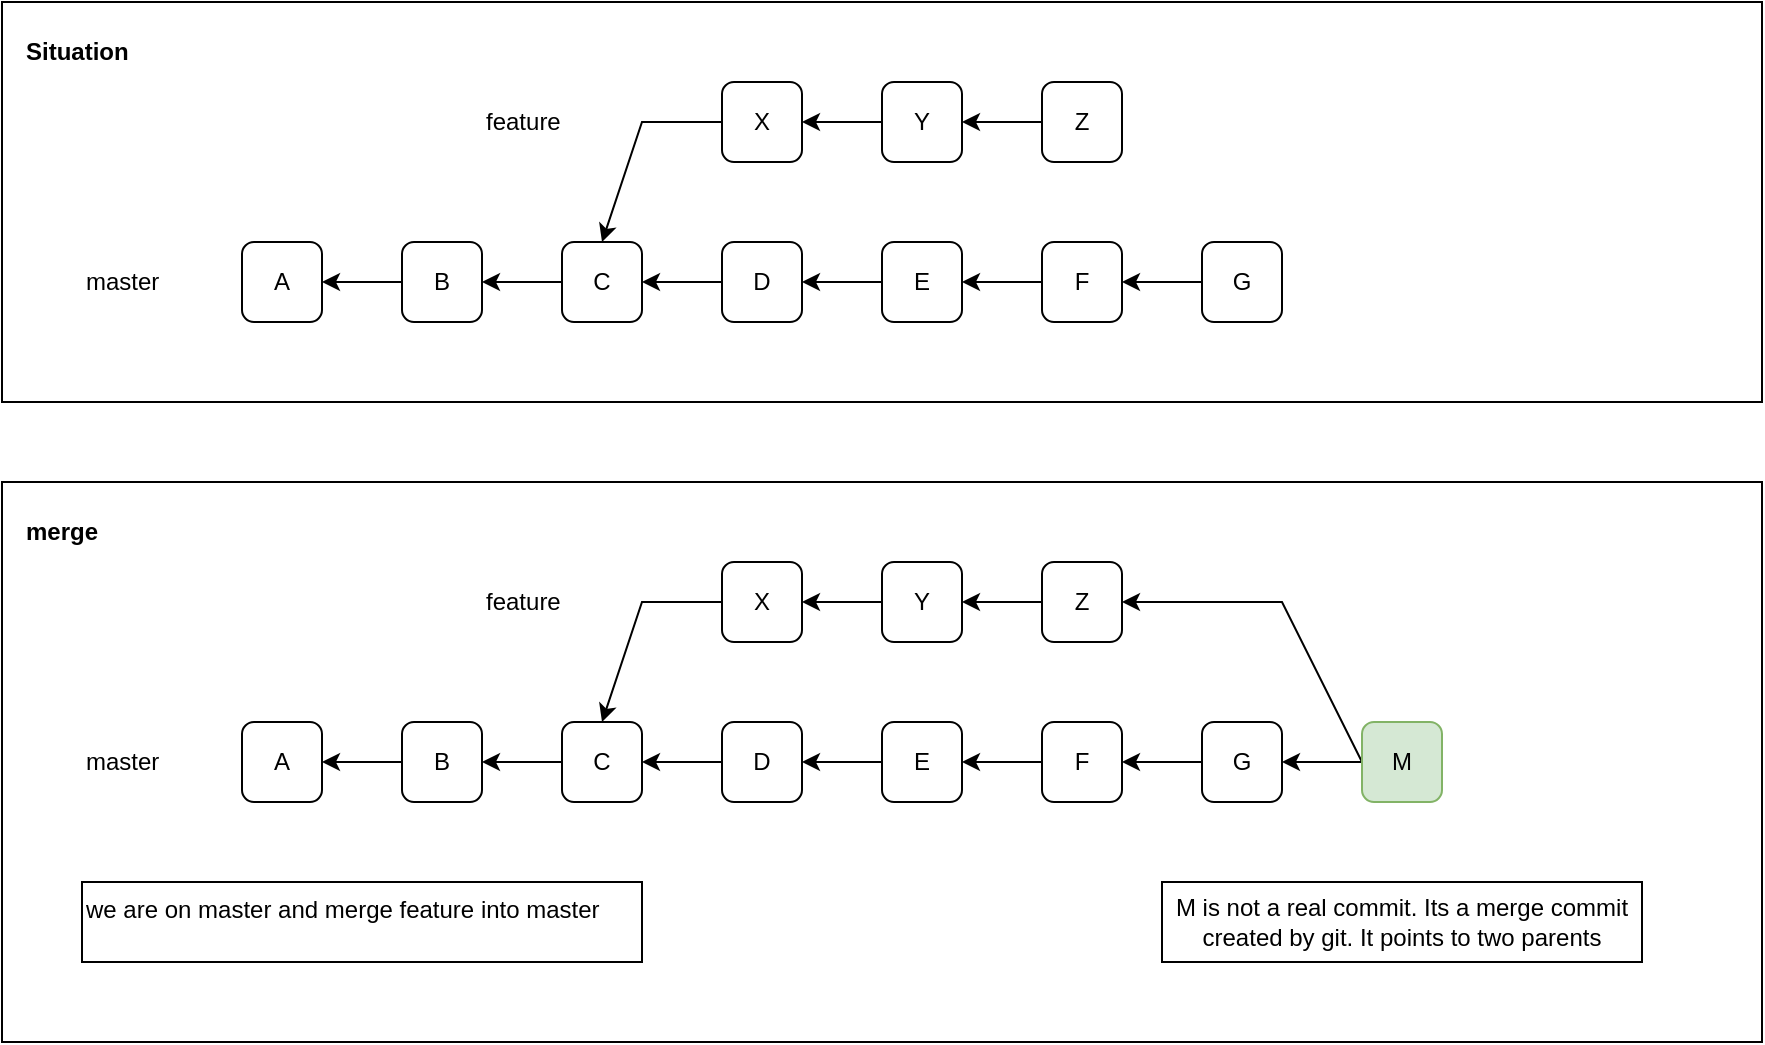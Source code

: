 <mxfile version="17.2.4" type="device" pages="8"><diagram id="xVK_GVEe4JVt8iatyODQ" name="merge --no-ff"><mxGraphModel dx="2401" dy="2633" grid="1" gridSize="10" guides="1" tooltips="1" connect="1" arrows="1" fold="1" page="1" pageScale="1" pageWidth="827" pageHeight="1169" math="0" shadow="0"><root><mxCell id="0"/><mxCell id="1" parent="0"/><mxCell id="RfJDM3if_dGPLxgSWRR9-1" value="" style="rounded=0;whiteSpace=wrap;html=1;" vertex="1" parent="1"><mxGeometry x="-480" y="-40" width="880" height="280" as="geometry"/></mxCell><mxCell id="RfJDM3if_dGPLxgSWRR9-2" value="A" style="rounded=1;whiteSpace=wrap;html=1;" vertex="1" parent="1"><mxGeometry x="-360" y="80" width="40" height="40" as="geometry"/></mxCell><mxCell id="RfJDM3if_dGPLxgSWRR9-3" style="edgeStyle=orthogonalEdgeStyle;rounded=0;orthogonalLoop=1;jettySize=auto;html=1;exitX=0;exitY=0.5;exitDx=0;exitDy=0;entryX=1;entryY=0.5;entryDx=0;entryDy=0;" edge="1" parent="1" source="RfJDM3if_dGPLxgSWRR9-4" target="RfJDM3if_dGPLxgSWRR9-2"><mxGeometry relative="1" as="geometry"/></mxCell><mxCell id="RfJDM3if_dGPLxgSWRR9-4" value="B" style="rounded=1;whiteSpace=wrap;html=1;" vertex="1" parent="1"><mxGeometry x="-280" y="80" width="40" height="40" as="geometry"/></mxCell><mxCell id="RfJDM3if_dGPLxgSWRR9-5" style="edgeStyle=orthogonalEdgeStyle;rounded=0;orthogonalLoop=1;jettySize=auto;html=1;exitX=0;exitY=0.5;exitDx=0;exitDy=0;entryX=1;entryY=0.5;entryDx=0;entryDy=0;" edge="1" parent="1" source="RfJDM3if_dGPLxgSWRR9-6" target="RfJDM3if_dGPLxgSWRR9-4"><mxGeometry relative="1" as="geometry"/></mxCell><mxCell id="RfJDM3if_dGPLxgSWRR9-6" value="C" style="rounded=1;whiteSpace=wrap;html=1;" vertex="1" parent="1"><mxGeometry x="-200" y="80" width="40" height="40" as="geometry"/></mxCell><mxCell id="RfJDM3if_dGPLxgSWRR9-7" style="edgeStyle=orthogonalEdgeStyle;rounded=0;orthogonalLoop=1;jettySize=auto;html=1;exitX=0;exitY=0.5;exitDx=0;exitDy=0;entryX=1;entryY=0.5;entryDx=0;entryDy=0;" edge="1" parent="1" source="RfJDM3if_dGPLxgSWRR9-8" target="RfJDM3if_dGPLxgSWRR9-6"><mxGeometry relative="1" as="geometry"/></mxCell><mxCell id="RfJDM3if_dGPLxgSWRR9-8" value="D" style="rounded=1;whiteSpace=wrap;html=1;" vertex="1" parent="1"><mxGeometry x="-120" y="80" width="40" height="40" as="geometry"/></mxCell><mxCell id="RfJDM3if_dGPLxgSWRR9-9" style="edgeStyle=orthogonalEdgeStyle;rounded=0;orthogonalLoop=1;jettySize=auto;html=1;exitX=0;exitY=0.5;exitDx=0;exitDy=0;entryX=1;entryY=0.5;entryDx=0;entryDy=0;" edge="1" parent="1" source="RfJDM3if_dGPLxgSWRR9-10" target="RfJDM3if_dGPLxgSWRR9-8"><mxGeometry relative="1" as="geometry"/></mxCell><mxCell id="RfJDM3if_dGPLxgSWRR9-10" value="E" style="rounded=1;whiteSpace=wrap;html=1;" vertex="1" parent="1"><mxGeometry x="-40" y="80" width="40" height="40" as="geometry"/></mxCell><mxCell id="RfJDM3if_dGPLxgSWRR9-11" style="edgeStyle=orthogonalEdgeStyle;rounded=0;orthogonalLoop=1;jettySize=auto;html=1;exitX=0;exitY=0.5;exitDx=0;exitDy=0;entryX=1;entryY=0.5;entryDx=0;entryDy=0;" edge="1" parent="1" source="RfJDM3if_dGPLxgSWRR9-12" target="RfJDM3if_dGPLxgSWRR9-14"><mxGeometry relative="1" as="geometry"/></mxCell><mxCell id="RfJDM3if_dGPLxgSWRR9-12" value="G" style="rounded=1;whiteSpace=wrap;html=1;" vertex="1" parent="1"><mxGeometry x="120" y="80" width="40" height="40" as="geometry"/></mxCell><mxCell id="RfJDM3if_dGPLxgSWRR9-13" style="edgeStyle=orthogonalEdgeStyle;rounded=0;orthogonalLoop=1;jettySize=auto;html=1;exitX=0;exitY=0.5;exitDx=0;exitDy=0;entryX=1;entryY=0.5;entryDx=0;entryDy=0;" edge="1" parent="1" source="RfJDM3if_dGPLxgSWRR9-14" target="RfJDM3if_dGPLxgSWRR9-10"><mxGeometry relative="1" as="geometry"/></mxCell><mxCell id="RfJDM3if_dGPLxgSWRR9-14" value="F" style="rounded=1;whiteSpace=wrap;html=1;" vertex="1" parent="1"><mxGeometry x="40" y="80" width="40" height="40" as="geometry"/></mxCell><mxCell id="RfJDM3if_dGPLxgSWRR9-15" style="rounded=0;orthogonalLoop=1;jettySize=auto;html=1;exitX=0;exitY=0.5;exitDx=0;exitDy=0;entryX=0.5;entryY=0;entryDx=0;entryDy=0;" edge="1" parent="1" source="RfJDM3if_dGPLxgSWRR9-16" target="RfJDM3if_dGPLxgSWRR9-6"><mxGeometry relative="1" as="geometry"><Array as="points"><mxPoint x="-160" y="20"/></Array></mxGeometry></mxCell><mxCell id="RfJDM3if_dGPLxgSWRR9-16" value="X" style="rounded=1;whiteSpace=wrap;html=1;" vertex="1" parent="1"><mxGeometry x="-120" width="40" height="40" as="geometry"/></mxCell><mxCell id="RfJDM3if_dGPLxgSWRR9-17" style="edgeStyle=none;rounded=0;orthogonalLoop=1;jettySize=auto;html=1;exitX=0;exitY=0.5;exitDx=0;exitDy=0;entryX=1;entryY=0.5;entryDx=0;entryDy=0;" edge="1" parent="1" source="RfJDM3if_dGPLxgSWRR9-18" target="RfJDM3if_dGPLxgSWRR9-16"><mxGeometry relative="1" as="geometry"/></mxCell><mxCell id="RfJDM3if_dGPLxgSWRR9-18" value="Y" style="rounded=1;whiteSpace=wrap;html=1;" vertex="1" parent="1"><mxGeometry x="-40" width="40" height="40" as="geometry"/></mxCell><mxCell id="RfJDM3if_dGPLxgSWRR9-19" style="edgeStyle=none;rounded=0;orthogonalLoop=1;jettySize=auto;html=1;exitX=0;exitY=0.5;exitDx=0;exitDy=0;entryX=1;entryY=0.5;entryDx=0;entryDy=0;" edge="1" parent="1" source="RfJDM3if_dGPLxgSWRR9-20" target="RfJDM3if_dGPLxgSWRR9-18"><mxGeometry relative="1" as="geometry"/></mxCell><mxCell id="RfJDM3if_dGPLxgSWRR9-20" value="Z" style="rounded=1;whiteSpace=wrap;html=1;" vertex="1" parent="1"><mxGeometry x="40" width="40" height="40" as="geometry"/></mxCell><mxCell id="RfJDM3if_dGPLxgSWRR9-21" style="edgeStyle=orthogonalEdgeStyle;rounded=0;orthogonalLoop=1;jettySize=auto;html=1;exitX=0;exitY=0.5;exitDx=0;exitDy=0;entryX=1;entryY=0.5;entryDx=0;entryDy=0;" edge="1" parent="1" source="RfJDM3if_dGPLxgSWRR9-23" target="RfJDM3if_dGPLxgSWRR9-12"><mxGeometry relative="1" as="geometry"/></mxCell><mxCell id="RfJDM3if_dGPLxgSWRR9-22" style="rounded=0;orthogonalLoop=1;jettySize=auto;html=1;exitX=0;exitY=0.5;exitDx=0;exitDy=0;entryX=1;entryY=0.5;entryDx=0;entryDy=0;" edge="1" parent="1" source="RfJDM3if_dGPLxgSWRR9-23" target="RfJDM3if_dGPLxgSWRR9-20"><mxGeometry relative="1" as="geometry"><Array as="points"><mxPoint x="160" y="20"/></Array></mxGeometry></mxCell><mxCell id="RfJDM3if_dGPLxgSWRR9-23" value="M" style="rounded=1;whiteSpace=wrap;html=1;fillColor=#d5e8d4;strokeColor=#82b366;" vertex="1" parent="1"><mxGeometry x="200" y="80" width="40" height="40" as="geometry"/></mxCell><mxCell id="RfJDM3if_dGPLxgSWRR9-24" value="we are on master and merge feature into master" style="rounded=0;whiteSpace=wrap;html=1;align=left;verticalAlign=top;" vertex="1" parent="1"><mxGeometry x="-440" y="160" width="280" height="40" as="geometry"/></mxCell><mxCell id="RfJDM3if_dGPLxgSWRR9-25" value="master" style="text;html=1;strokeColor=none;fillColor=none;align=left;verticalAlign=middle;whiteSpace=wrap;rounded=0;" vertex="1" parent="1"><mxGeometry x="-440" y="85" width="60" height="30" as="geometry"/></mxCell><mxCell id="RfJDM3if_dGPLxgSWRR9-26" value="feature" style="text;html=1;strokeColor=none;fillColor=none;align=left;verticalAlign=middle;whiteSpace=wrap;rounded=0;" vertex="1" parent="1"><mxGeometry x="-240" y="5" width="60" height="30" as="geometry"/></mxCell><mxCell id="RfJDM3if_dGPLxgSWRR9-27" value="M is not a real commit. Its a merge commit created by git. It points to two parents" style="rounded=0;whiteSpace=wrap;html=1;" vertex="1" parent="1"><mxGeometry x="100" y="160" width="240" height="40" as="geometry"/></mxCell><mxCell id="RfJDM3if_dGPLxgSWRR9-28" value="" style="rounded=0;whiteSpace=wrap;html=1;" vertex="1" parent="1"><mxGeometry x="-480" y="-280" width="880" height="200" as="geometry"/></mxCell><mxCell id="RfJDM3if_dGPLxgSWRR9-29" value="A" style="rounded=1;whiteSpace=wrap;html=1;" vertex="1" parent="1"><mxGeometry x="-360" y="-160" width="40" height="40" as="geometry"/></mxCell><mxCell id="RfJDM3if_dGPLxgSWRR9-30" style="edgeStyle=orthogonalEdgeStyle;rounded=0;orthogonalLoop=1;jettySize=auto;html=1;exitX=0;exitY=0.5;exitDx=0;exitDy=0;entryX=1;entryY=0.5;entryDx=0;entryDy=0;" edge="1" parent="1" source="RfJDM3if_dGPLxgSWRR9-31" target="RfJDM3if_dGPLxgSWRR9-29"><mxGeometry relative="1" as="geometry"/></mxCell><mxCell id="RfJDM3if_dGPLxgSWRR9-31" value="B" style="rounded=1;whiteSpace=wrap;html=1;" vertex="1" parent="1"><mxGeometry x="-280" y="-160" width="40" height="40" as="geometry"/></mxCell><mxCell id="RfJDM3if_dGPLxgSWRR9-32" style="edgeStyle=orthogonalEdgeStyle;rounded=0;orthogonalLoop=1;jettySize=auto;html=1;exitX=0;exitY=0.5;exitDx=0;exitDy=0;entryX=1;entryY=0.5;entryDx=0;entryDy=0;" edge="1" parent="1" source="RfJDM3if_dGPLxgSWRR9-33" target="RfJDM3if_dGPLxgSWRR9-31"><mxGeometry relative="1" as="geometry"/></mxCell><mxCell id="RfJDM3if_dGPLxgSWRR9-33" value="C" style="rounded=1;whiteSpace=wrap;html=1;" vertex="1" parent="1"><mxGeometry x="-200" y="-160" width="40" height="40" as="geometry"/></mxCell><mxCell id="RfJDM3if_dGPLxgSWRR9-34" style="edgeStyle=orthogonalEdgeStyle;rounded=0;orthogonalLoop=1;jettySize=auto;html=1;exitX=0;exitY=0.5;exitDx=0;exitDy=0;entryX=1;entryY=0.5;entryDx=0;entryDy=0;" edge="1" parent="1" source="RfJDM3if_dGPLxgSWRR9-35" target="RfJDM3if_dGPLxgSWRR9-33"><mxGeometry relative="1" as="geometry"/></mxCell><mxCell id="RfJDM3if_dGPLxgSWRR9-35" value="D" style="rounded=1;whiteSpace=wrap;html=1;" vertex="1" parent="1"><mxGeometry x="-120" y="-160" width="40" height="40" as="geometry"/></mxCell><mxCell id="RfJDM3if_dGPLxgSWRR9-36" style="edgeStyle=orthogonalEdgeStyle;rounded=0;orthogonalLoop=1;jettySize=auto;html=1;exitX=0;exitY=0.5;exitDx=0;exitDy=0;entryX=1;entryY=0.5;entryDx=0;entryDy=0;" edge="1" parent="1" source="RfJDM3if_dGPLxgSWRR9-37" target="RfJDM3if_dGPLxgSWRR9-35"><mxGeometry relative="1" as="geometry"/></mxCell><mxCell id="RfJDM3if_dGPLxgSWRR9-37" value="E" style="rounded=1;whiteSpace=wrap;html=1;" vertex="1" parent="1"><mxGeometry x="-40" y="-160" width="40" height="40" as="geometry"/></mxCell><mxCell id="RfJDM3if_dGPLxgSWRR9-38" style="edgeStyle=orthogonalEdgeStyle;rounded=0;orthogonalLoop=1;jettySize=auto;html=1;exitX=0;exitY=0.5;exitDx=0;exitDy=0;entryX=1;entryY=0.5;entryDx=0;entryDy=0;" edge="1" parent="1" source="RfJDM3if_dGPLxgSWRR9-39" target="RfJDM3if_dGPLxgSWRR9-41"><mxGeometry relative="1" as="geometry"/></mxCell><mxCell id="RfJDM3if_dGPLxgSWRR9-39" value="G" style="rounded=1;whiteSpace=wrap;html=1;" vertex="1" parent="1"><mxGeometry x="120" y="-160" width="40" height="40" as="geometry"/></mxCell><mxCell id="RfJDM3if_dGPLxgSWRR9-40" style="edgeStyle=orthogonalEdgeStyle;rounded=0;orthogonalLoop=1;jettySize=auto;html=1;exitX=0;exitY=0.5;exitDx=0;exitDy=0;entryX=1;entryY=0.5;entryDx=0;entryDy=0;" edge="1" parent="1" source="RfJDM3if_dGPLxgSWRR9-41" target="RfJDM3if_dGPLxgSWRR9-37"><mxGeometry relative="1" as="geometry"/></mxCell><mxCell id="RfJDM3if_dGPLxgSWRR9-41" value="F" style="rounded=1;whiteSpace=wrap;html=1;" vertex="1" parent="1"><mxGeometry x="40" y="-160" width="40" height="40" as="geometry"/></mxCell><mxCell id="RfJDM3if_dGPLxgSWRR9-42" style="rounded=0;orthogonalLoop=1;jettySize=auto;html=1;exitX=0;exitY=0.5;exitDx=0;exitDy=0;entryX=0.5;entryY=0;entryDx=0;entryDy=0;" edge="1" parent="1" source="RfJDM3if_dGPLxgSWRR9-43" target="RfJDM3if_dGPLxgSWRR9-33"><mxGeometry relative="1" as="geometry"><Array as="points"><mxPoint x="-160" y="-220"/></Array></mxGeometry></mxCell><mxCell id="RfJDM3if_dGPLxgSWRR9-43" value="X" style="rounded=1;whiteSpace=wrap;html=1;" vertex="1" parent="1"><mxGeometry x="-120" y="-240" width="40" height="40" as="geometry"/></mxCell><mxCell id="RfJDM3if_dGPLxgSWRR9-44" style="edgeStyle=none;rounded=0;orthogonalLoop=1;jettySize=auto;html=1;exitX=0;exitY=0.5;exitDx=0;exitDy=0;entryX=1;entryY=0.5;entryDx=0;entryDy=0;" edge="1" parent="1" source="RfJDM3if_dGPLxgSWRR9-45" target="RfJDM3if_dGPLxgSWRR9-43"><mxGeometry relative="1" as="geometry"/></mxCell><mxCell id="RfJDM3if_dGPLxgSWRR9-45" value="Y" style="rounded=1;whiteSpace=wrap;html=1;" vertex="1" parent="1"><mxGeometry x="-40" y="-240" width="40" height="40" as="geometry"/></mxCell><mxCell id="RfJDM3if_dGPLxgSWRR9-46" style="edgeStyle=none;rounded=0;orthogonalLoop=1;jettySize=auto;html=1;exitX=0;exitY=0.5;exitDx=0;exitDy=0;entryX=1;entryY=0.5;entryDx=0;entryDy=0;" edge="1" parent="1" source="RfJDM3if_dGPLxgSWRR9-47" target="RfJDM3if_dGPLxgSWRR9-45"><mxGeometry relative="1" as="geometry"/></mxCell><mxCell id="RfJDM3if_dGPLxgSWRR9-47" value="Z" style="rounded=1;whiteSpace=wrap;html=1;" vertex="1" parent="1"><mxGeometry x="40" y="-240" width="40" height="40" as="geometry"/></mxCell><mxCell id="RfJDM3if_dGPLxgSWRR9-48" value="master" style="text;html=1;strokeColor=none;fillColor=none;align=left;verticalAlign=middle;whiteSpace=wrap;rounded=0;" vertex="1" parent="1"><mxGeometry x="-440" y="-155" width="60" height="30" as="geometry"/></mxCell><mxCell id="RfJDM3if_dGPLxgSWRR9-49" value="feature" style="text;html=1;strokeColor=none;fillColor=none;align=left;verticalAlign=middle;whiteSpace=wrap;rounded=0;" vertex="1" parent="1"><mxGeometry x="-240" y="-235" width="60" height="30" as="geometry"/></mxCell><mxCell id="RfJDM3if_dGPLxgSWRR9-50" value="Situation" style="text;html=1;strokeColor=none;fillColor=none;align=left;verticalAlign=middle;whiteSpace=wrap;rounded=0;fontStyle=1" vertex="1" parent="1"><mxGeometry x="-470" y="-270" width="60" height="30" as="geometry"/></mxCell><mxCell id="RfJDM3if_dGPLxgSWRR9-51" value="merge" style="text;html=1;strokeColor=none;fillColor=none;align=left;verticalAlign=middle;whiteSpace=wrap;rounded=0;fontStyle=1" vertex="1" parent="1"><mxGeometry x="-470" y="-30" width="100" height="30" as="geometry"/></mxCell></root></mxGraphModel></diagram><diagram id="6xDbbQxV4MACEdiJPgm8" name="merge logic"><mxGraphModel dx="1929" dy="2194" grid="1" gridSize="10" guides="1" tooltips="1" connect="1" arrows="1" fold="1" page="1" pageScale="1" pageWidth="827" pageHeight="1169" math="0" shadow="0"><root><mxCell id="0"/><mxCell id="1" parent="0"/><mxCell id="rlKcvnw5N1okmED8iyOu-1" value="" style="rounded=0;whiteSpace=wrap;html=1;align=left;verticalAlign=top;" vertex="1" parent="1"><mxGeometry x="210" y="510" width="390" height="100" as="geometry"/></mxCell><mxCell id="rlKcvnw5N1okmED8iyOu-2" value="" style="rounded=0;whiteSpace=wrap;html=1;align=left;verticalAlign=top;" vertex="1" parent="1"><mxGeometry x="210" y="377.5" width="390" height="102.5" as="geometry"/></mxCell><mxCell id="rlKcvnw5N1okmED8iyOu-3" value="" style="rounded=0;whiteSpace=wrap;html=1;align=left;verticalAlign=top;" vertex="1" parent="1"><mxGeometry x="210" y="250" width="390" height="100" as="geometry"/></mxCell><mxCell id="rlKcvnw5N1okmED8iyOu-4" value="" style="rounded=0;whiteSpace=wrap;html=1;" vertex="1" parent="1"><mxGeometry x="-279" width="880" height="200" as="geometry"/></mxCell><mxCell id="rlKcvnw5N1okmED8iyOu-5" value="A" style="rounded=1;whiteSpace=wrap;html=1;" vertex="1" parent="1"><mxGeometry x="-159" y="120" width="40" height="40" as="geometry"/></mxCell><mxCell id="rlKcvnw5N1okmED8iyOu-6" style="edgeStyle=orthogonalEdgeStyle;rounded=0;orthogonalLoop=1;jettySize=auto;html=1;exitX=0;exitY=0.5;exitDx=0;exitDy=0;entryX=1;entryY=0.5;entryDx=0;entryDy=0;" edge="1" parent="1" source="rlKcvnw5N1okmED8iyOu-7" target="rlKcvnw5N1okmED8iyOu-5"><mxGeometry relative="1" as="geometry"/></mxCell><mxCell id="rlKcvnw5N1okmED8iyOu-7" value="B" style="rounded=1;whiteSpace=wrap;html=1;" vertex="1" parent="1"><mxGeometry x="-79" y="120" width="40" height="40" as="geometry"/></mxCell><mxCell id="rlKcvnw5N1okmED8iyOu-8" style="edgeStyle=orthogonalEdgeStyle;rounded=0;orthogonalLoop=1;jettySize=auto;html=1;exitX=0;exitY=0.5;exitDx=0;exitDy=0;entryX=1;entryY=0.5;entryDx=0;entryDy=0;" edge="1" parent="1" source="rlKcvnw5N1okmED8iyOu-9" target="rlKcvnw5N1okmED8iyOu-7"><mxGeometry relative="1" as="geometry"/></mxCell><mxCell id="rlKcvnw5N1okmED8iyOu-9" value="C" style="rounded=1;whiteSpace=wrap;html=1;" vertex="1" parent="1"><mxGeometry x="1" y="120" width="40" height="40" as="geometry"/></mxCell><mxCell id="rlKcvnw5N1okmED8iyOu-10" style="edgeStyle=orthogonalEdgeStyle;rounded=0;orthogonalLoop=1;jettySize=auto;html=1;exitX=0;exitY=0.5;exitDx=0;exitDy=0;entryX=1;entryY=0.5;entryDx=0;entryDy=0;" edge="1" parent="1" source="rlKcvnw5N1okmED8iyOu-11" target="rlKcvnw5N1okmED8iyOu-9"><mxGeometry relative="1" as="geometry"/></mxCell><mxCell id="rlKcvnw5N1okmED8iyOu-11" value="D" style="rounded=1;whiteSpace=wrap;html=1;" vertex="1" parent="1"><mxGeometry x="81" y="120" width="40" height="40" as="geometry"/></mxCell><mxCell id="rlKcvnw5N1okmED8iyOu-12" style="edgeStyle=orthogonalEdgeStyle;rounded=0;orthogonalLoop=1;jettySize=auto;html=1;exitX=0;exitY=0.5;exitDx=0;exitDy=0;entryX=1;entryY=0.5;entryDx=0;entryDy=0;" edge="1" parent="1" source="rlKcvnw5N1okmED8iyOu-13" target="rlKcvnw5N1okmED8iyOu-11"><mxGeometry relative="1" as="geometry"/></mxCell><mxCell id="rlKcvnw5N1okmED8iyOu-13" value="E" style="rounded=1;whiteSpace=wrap;html=1;" vertex="1" parent="1"><mxGeometry x="161" y="120" width="40" height="40" as="geometry"/></mxCell><mxCell id="rlKcvnw5N1okmED8iyOu-14" style="edgeStyle=orthogonalEdgeStyle;rounded=0;orthogonalLoop=1;jettySize=auto;html=1;exitX=0;exitY=0.5;exitDx=0;exitDy=0;entryX=1;entryY=0.5;entryDx=0;entryDy=0;" edge="1" parent="1" source="rlKcvnw5N1okmED8iyOu-15" target="rlKcvnw5N1okmED8iyOu-17"><mxGeometry relative="1" as="geometry"/></mxCell><mxCell id="rlKcvnw5N1okmED8iyOu-15" value="G" style="rounded=1;whiteSpace=wrap;html=1;" vertex="1" parent="1"><mxGeometry x="321" y="120" width="40" height="40" as="geometry"/></mxCell><mxCell id="rlKcvnw5N1okmED8iyOu-16" style="edgeStyle=orthogonalEdgeStyle;rounded=0;orthogonalLoop=1;jettySize=auto;html=1;exitX=0;exitY=0.5;exitDx=0;exitDy=0;entryX=1;entryY=0.5;entryDx=0;entryDy=0;" edge="1" parent="1" source="rlKcvnw5N1okmED8iyOu-17" target="rlKcvnw5N1okmED8iyOu-13"><mxGeometry relative="1" as="geometry"/></mxCell><mxCell id="rlKcvnw5N1okmED8iyOu-17" value="F" style="rounded=1;whiteSpace=wrap;html=1;" vertex="1" parent="1"><mxGeometry x="241" y="120" width="40" height="40" as="geometry"/></mxCell><mxCell id="rlKcvnw5N1okmED8iyOu-18" style="rounded=0;orthogonalLoop=1;jettySize=auto;html=1;exitX=0;exitY=0.5;exitDx=0;exitDy=0;entryX=0.5;entryY=0;entryDx=0;entryDy=0;" edge="1" parent="1" source="rlKcvnw5N1okmED8iyOu-19" target="rlKcvnw5N1okmED8iyOu-9"><mxGeometry relative="1" as="geometry"><Array as="points"><mxPoint x="41" y="60"/></Array></mxGeometry></mxCell><mxCell id="rlKcvnw5N1okmED8iyOu-19" value="X" style="rounded=1;whiteSpace=wrap;html=1;" vertex="1" parent="1"><mxGeometry x="81" y="40" width="40" height="40" as="geometry"/></mxCell><mxCell id="rlKcvnw5N1okmED8iyOu-20" style="edgeStyle=none;rounded=0;orthogonalLoop=1;jettySize=auto;html=1;exitX=0;exitY=0.5;exitDx=0;exitDy=0;entryX=1;entryY=0.5;entryDx=0;entryDy=0;" edge="1" parent="1" source="rlKcvnw5N1okmED8iyOu-21" target="rlKcvnw5N1okmED8iyOu-19"><mxGeometry relative="1" as="geometry"/></mxCell><mxCell id="rlKcvnw5N1okmED8iyOu-21" value="Y" style="rounded=1;whiteSpace=wrap;html=1;" vertex="1" parent="1"><mxGeometry x="161" y="40" width="40" height="40" as="geometry"/></mxCell><mxCell id="rlKcvnw5N1okmED8iyOu-22" style="edgeStyle=none;rounded=0;orthogonalLoop=1;jettySize=auto;html=1;exitX=0;exitY=0.5;exitDx=0;exitDy=0;entryX=1;entryY=0.5;entryDx=0;entryDy=0;" edge="1" parent="1" source="rlKcvnw5N1okmED8iyOu-23" target="rlKcvnw5N1okmED8iyOu-21"><mxGeometry relative="1" as="geometry"/></mxCell><mxCell id="rlKcvnw5N1okmED8iyOu-23" value="Z" style="rounded=1;whiteSpace=wrap;html=1;" vertex="1" parent="1"><mxGeometry x="241" y="40" width="40" height="40" as="geometry"/></mxCell><mxCell id="rlKcvnw5N1okmED8iyOu-24" style="edgeStyle=orthogonalEdgeStyle;rounded=0;orthogonalLoop=1;jettySize=auto;html=1;exitX=0;exitY=0.5;exitDx=0;exitDy=0;entryX=1;entryY=0.5;entryDx=0;entryDy=0;" edge="1" parent="1" source="rlKcvnw5N1okmED8iyOu-26" target="rlKcvnw5N1okmED8iyOu-15"><mxGeometry relative="1" as="geometry"/></mxCell><mxCell id="rlKcvnw5N1okmED8iyOu-25" style="rounded=0;orthogonalLoop=1;jettySize=auto;html=1;exitX=0;exitY=0.5;exitDx=0;exitDy=0;entryX=1;entryY=0.5;entryDx=0;entryDy=0;" edge="1" parent="1" source="rlKcvnw5N1okmED8iyOu-26" target="rlKcvnw5N1okmED8iyOu-23"><mxGeometry relative="1" as="geometry"><Array as="points"><mxPoint x="361" y="60"/></Array></mxGeometry></mxCell><mxCell id="rlKcvnw5N1okmED8iyOu-26" value="M" style="rounded=1;whiteSpace=wrap;html=1;fillColor=#d5e8d4;strokeColor=#82b366;" vertex="1" parent="1"><mxGeometry x="401" y="120" width="40" height="40" as="geometry"/></mxCell><mxCell id="rlKcvnw5N1okmED8iyOu-27" value="master" style="text;html=1;strokeColor=none;fillColor=none;align=left;verticalAlign=middle;whiteSpace=wrap;rounded=0;" vertex="1" parent="1"><mxGeometry x="-239" y="125" width="60" height="30" as="geometry"/></mxCell><mxCell id="rlKcvnw5N1okmED8iyOu-28" value="feature" style="text;html=1;strokeColor=none;fillColor=none;align=left;verticalAlign=middle;whiteSpace=wrap;rounded=0;" vertex="1" parent="1"><mxGeometry x="-39" y="45" width="60" height="30" as="geometry"/></mxCell><mxCell id="rlKcvnw5N1okmED8iyOu-29" value="merged" style="text;html=1;strokeColor=none;fillColor=none;align=left;verticalAlign=middle;whiteSpace=wrap;rounded=0;fontStyle=1" vertex="1" parent="1"><mxGeometry x="-269" y="10" width="100" height="30" as="geometry"/></mxCell><mxCell id="rlKcvnw5N1okmED8iyOu-30" style="edgeStyle=orthogonalEdgeStyle;rounded=0;orthogonalLoop=1;jettySize=auto;html=1;exitX=1;exitY=0.5;exitDx=0;exitDy=0;entryX=0;entryY=0.5;entryDx=0;entryDy=0;" edge="1" parent="1" source="rlKcvnw5N1okmED8iyOu-31" target="rlKcvnw5N1okmED8iyOu-32"><mxGeometry relative="1" as="geometry"/></mxCell><mxCell id="rlKcvnw5N1okmED8iyOu-31" value="1. Step: find the common commit, called the &lt;b&gt;merge base&lt;/b&gt;" style="rounded=0;whiteSpace=wrap;html=1;align=left;verticalAlign=top;" vertex="1" parent="1"><mxGeometry x="-281" y="250" width="190" height="60" as="geometry"/></mxCell><mxCell id="rlKcvnw5N1okmED8iyOu-32" value="git merge-base master feature&amp;nbsp;" style="rounded=0;whiteSpace=wrap;html=1;align=left;verticalAlign=top;" vertex="1" parent="1"><mxGeometry y="250" width="190" height="60" as="geometry"/></mxCell><mxCell id="rlKcvnw5N1okmED8iyOu-33" style="edgeStyle=orthogonalEdgeStyle;rounded=0;orthogonalLoop=1;jettySize=auto;html=1;exitX=1;exitY=0.5;exitDx=0;exitDy=0;" edge="1" parent="1" source="rlKcvnw5N1okmED8iyOu-34" target="rlKcvnw5N1okmED8iyOu-35"><mxGeometry relative="1" as="geometry"/></mxCell><mxCell id="rlKcvnw5N1okmED8iyOu-34" value="2. Step: 2 diffs from merge base to first branch and from merge base to second branch.&amp;nbsp;" style="rounded=0;whiteSpace=wrap;html=1;align=left;verticalAlign=top;" vertex="1" parent="1"><mxGeometry x="-280" y="377.5" width="190" height="60" as="geometry"/></mxCell><mxCell id="rlKcvnw5N1okmED8iyOu-35" value="git diff feature...master (green)&lt;br&gt;git diff master...feature (blue)" style="rounded=0;whiteSpace=wrap;html=1;align=left;verticalAlign=top;" vertex="1" parent="1"><mxGeometry y="377.5" width="190" height="60" as="geometry"/></mxCell><mxCell id="rlKcvnw5N1okmED8iyOu-36" style="edgeStyle=orthogonalEdgeStyle;rounded=0;orthogonalLoop=1;jettySize=auto;html=1;exitX=1;exitY=0.5;exitDx=0;exitDy=0;entryX=0;entryY=0.5;entryDx=0;entryDy=0;" edge="1" parent="1" source="rlKcvnw5N1okmED8iyOu-37" target="rlKcvnw5N1okmED8iyOu-38"><mxGeometry relative="1" as="geometry"/></mxCell><mxCell id="rlKcvnw5N1okmED8iyOu-37" value="3. Step: Apply both diffs to the merge base.&amp;nbsp;" style="rounded=0;whiteSpace=wrap;html=1;align=left;verticalAlign=top;" vertex="1" parent="1"><mxGeometry x="-281" y="510" width="190" height="60" as="geometry"/></mxCell><mxCell id="rlKcvnw5N1okmED8iyOu-38" value="git commit" style="rounded=0;whiteSpace=wrap;html=1;align=left;verticalAlign=top;" vertex="1" parent="1"><mxGeometry y="510" width="190" height="60" as="geometry"/></mxCell><mxCell id="rlKcvnw5N1okmED8iyOu-39" value="A" style="rounded=1;whiteSpace=wrap;html=1;" vertex="1" parent="1"><mxGeometry x="265" y="440" width="20" height="20" as="geometry"/></mxCell><mxCell id="rlKcvnw5N1okmED8iyOu-40" style="edgeStyle=orthogonalEdgeStyle;rounded=0;orthogonalLoop=1;jettySize=auto;html=1;exitX=0;exitY=0.5;exitDx=0;exitDy=0;entryX=1;entryY=0.5;entryDx=0;entryDy=0;" edge="1" parent="1" source="rlKcvnw5N1okmED8iyOu-41" target="rlKcvnw5N1okmED8iyOu-39"><mxGeometry relative="1" as="geometry"/></mxCell><mxCell id="rlKcvnw5N1okmED8iyOu-41" value="B" style="rounded=1;whiteSpace=wrap;html=1;" vertex="1" parent="1"><mxGeometry x="305" y="440" width="20" height="20" as="geometry"/></mxCell><mxCell id="rlKcvnw5N1okmED8iyOu-42" style="edgeStyle=orthogonalEdgeStyle;rounded=0;orthogonalLoop=1;jettySize=auto;html=1;exitX=0;exitY=0.5;exitDx=0;exitDy=0;entryX=1;entryY=0.5;entryDx=0;entryDy=0;" edge="1" parent="1" source="rlKcvnw5N1okmED8iyOu-43" target="rlKcvnw5N1okmED8iyOu-41"><mxGeometry relative="1" as="geometry"/></mxCell><mxCell id="rlKcvnw5N1okmED8iyOu-43" value="C" style="rounded=1;whiteSpace=wrap;html=1;" vertex="1" parent="1"><mxGeometry x="345" y="440" width="20" height="20" as="geometry"/></mxCell><mxCell id="rlKcvnw5N1okmED8iyOu-44" style="edgeStyle=orthogonalEdgeStyle;rounded=0;orthogonalLoop=1;jettySize=auto;html=1;exitX=0;exitY=0.5;exitDx=0;exitDy=0;entryX=1;entryY=0.5;entryDx=0;entryDy=0;" edge="1" parent="1" source="rlKcvnw5N1okmED8iyOu-45" target="rlKcvnw5N1okmED8iyOu-43"><mxGeometry relative="1" as="geometry"/></mxCell><mxCell id="rlKcvnw5N1okmED8iyOu-45" value="D" style="rounded=1;whiteSpace=wrap;html=1;fillColor=#d5e8d4;strokeColor=#82b366;" vertex="1" parent="1"><mxGeometry x="385" y="440" width="20" height="20" as="geometry"/></mxCell><mxCell id="rlKcvnw5N1okmED8iyOu-46" style="edgeStyle=orthogonalEdgeStyle;rounded=0;orthogonalLoop=1;jettySize=auto;html=1;exitX=0;exitY=0.5;exitDx=0;exitDy=0;entryX=1;entryY=0.5;entryDx=0;entryDy=0;fillColor=#d5e8d4;strokeColor=#82b366;" edge="1" parent="1" source="rlKcvnw5N1okmED8iyOu-47" target="rlKcvnw5N1okmED8iyOu-45"><mxGeometry relative="1" as="geometry"/></mxCell><mxCell id="rlKcvnw5N1okmED8iyOu-47" value="E" style="rounded=1;whiteSpace=wrap;html=1;fillColor=#d5e8d4;strokeColor=#82b366;" vertex="1" parent="1"><mxGeometry x="425" y="440" width="20" height="20" as="geometry"/></mxCell><mxCell id="rlKcvnw5N1okmED8iyOu-48" style="edgeStyle=orthogonalEdgeStyle;rounded=0;orthogonalLoop=1;jettySize=auto;html=1;exitX=0;exitY=0.5;exitDx=0;exitDy=0;entryX=1;entryY=0.5;entryDx=0;entryDy=0;fillColor=#d5e8d4;strokeColor=#82b366;" edge="1" parent="1" source="rlKcvnw5N1okmED8iyOu-49" target="rlKcvnw5N1okmED8iyOu-51"><mxGeometry relative="1" as="geometry"/></mxCell><mxCell id="rlKcvnw5N1okmED8iyOu-49" value="G" style="rounded=1;whiteSpace=wrap;html=1;fillColor=#d5e8d4;strokeColor=#82b366;" vertex="1" parent="1"><mxGeometry x="505" y="440" width="20" height="20" as="geometry"/></mxCell><mxCell id="rlKcvnw5N1okmED8iyOu-50" style="edgeStyle=orthogonalEdgeStyle;rounded=0;orthogonalLoop=1;jettySize=auto;html=1;exitX=0;exitY=0.5;exitDx=0;exitDy=0;entryX=1;entryY=0.5;entryDx=0;entryDy=0;fillColor=#d5e8d4;strokeColor=#82b366;" edge="1" parent="1" source="rlKcvnw5N1okmED8iyOu-51" target="rlKcvnw5N1okmED8iyOu-47"><mxGeometry relative="1" as="geometry"/></mxCell><mxCell id="rlKcvnw5N1okmED8iyOu-51" value="F" style="rounded=1;whiteSpace=wrap;html=1;fillColor=#d5e8d4;strokeColor=#82b366;" vertex="1" parent="1"><mxGeometry x="465" y="440" width="20" height="20" as="geometry"/></mxCell><mxCell id="rlKcvnw5N1okmED8iyOu-52" style="rounded=0;orthogonalLoop=1;jettySize=auto;html=1;exitX=0;exitY=0.5;exitDx=0;exitDy=0;entryX=0.5;entryY=0;entryDx=0;entryDy=0;" edge="1" parent="1" source="rlKcvnw5N1okmED8iyOu-53" target="rlKcvnw5N1okmED8iyOu-43"><mxGeometry relative="1" as="geometry"><Array as="points"><mxPoint x="375" y="405"/></Array></mxGeometry></mxCell><mxCell id="rlKcvnw5N1okmED8iyOu-53" value="X" style="rounded=1;whiteSpace=wrap;html=1;fillColor=#dae8fc;strokeColor=#6c8ebf;" vertex="1" parent="1"><mxGeometry x="385" y="395" width="20" height="20" as="geometry"/></mxCell><mxCell id="rlKcvnw5N1okmED8iyOu-54" style="edgeStyle=none;rounded=0;orthogonalLoop=1;jettySize=auto;html=1;exitX=0;exitY=0.5;exitDx=0;exitDy=0;entryX=1;entryY=0.5;entryDx=0;entryDy=0;fillColor=#dae8fc;strokeColor=#6c8ebf;" edge="1" parent="1" source="rlKcvnw5N1okmED8iyOu-55" target="rlKcvnw5N1okmED8iyOu-53"><mxGeometry relative="1" as="geometry"/></mxCell><mxCell id="rlKcvnw5N1okmED8iyOu-55" value="Y" style="rounded=1;whiteSpace=wrap;html=1;fillColor=#dae8fc;strokeColor=#6c8ebf;" vertex="1" parent="1"><mxGeometry x="425" y="395" width="20" height="20" as="geometry"/></mxCell><mxCell id="rlKcvnw5N1okmED8iyOu-56" style="edgeStyle=none;rounded=0;orthogonalLoop=1;jettySize=auto;html=1;exitX=0;exitY=0.5;exitDx=0;exitDy=0;entryX=1;entryY=0.5;entryDx=0;entryDy=0;fillColor=#dae8fc;strokeColor=#6c8ebf;" edge="1" parent="1" source="rlKcvnw5N1okmED8iyOu-57" target="rlKcvnw5N1okmED8iyOu-55"><mxGeometry relative="1" as="geometry"/></mxCell><mxCell id="rlKcvnw5N1okmED8iyOu-57" value="Z" style="rounded=1;whiteSpace=wrap;html=1;fillColor=#dae8fc;strokeColor=#6c8ebf;" vertex="1" parent="1"><mxGeometry x="465" y="395" width="20" height="20" as="geometry"/></mxCell><mxCell id="rlKcvnw5N1okmED8iyOu-58" value="master" style="text;html=1;strokeColor=none;fillColor=none;align=left;verticalAlign=middle;whiteSpace=wrap;rounded=0;" vertex="1" parent="1"><mxGeometry x="221" y="435" width="40" height="30" as="geometry"/></mxCell><mxCell id="rlKcvnw5N1okmED8iyOu-59" value="feature" style="text;html=1;strokeColor=none;fillColor=none;align=left;verticalAlign=middle;whiteSpace=wrap;rounded=0;" vertex="1" parent="1"><mxGeometry x="329" y="390" width="40" height="30" as="geometry"/></mxCell><mxCell id="rlKcvnw5N1okmED8iyOu-60" value="You can check what the commit-merge would be if you do this:&amp;nbsp;&lt;br&gt;git merge --no-commit&lt;br&gt;git diff HEAD&lt;br&gt;git commit or git merge --abort" style="rounded=0;whiteSpace=wrap;html=1;align=left;verticalAlign=top;" vertex="1" parent="1"><mxGeometry x="640" y="60" width="200" height="90" as="geometry"/></mxCell><mxCell id="rlKcvnw5N1okmED8iyOu-61" value="What happened with the merge-base after merging?" style="rounded=0;whiteSpace=wrap;html=1;align=left;verticalAlign=top;" vertex="1" parent="1"><mxGeometry x="641" width="200" height="50" as="geometry"/></mxCell><mxCell id="rlKcvnw5N1okmED8iyOu-62" value="A" style="rounded=1;whiteSpace=wrap;html=1;" vertex="1" parent="1"><mxGeometry x="265" y="315" width="20" height="20" as="geometry"/></mxCell><mxCell id="rlKcvnw5N1okmED8iyOu-63" style="edgeStyle=orthogonalEdgeStyle;rounded=0;orthogonalLoop=1;jettySize=auto;html=1;exitX=0;exitY=0.5;exitDx=0;exitDy=0;entryX=1;entryY=0.5;entryDx=0;entryDy=0;" edge="1" parent="1" source="rlKcvnw5N1okmED8iyOu-64" target="rlKcvnw5N1okmED8iyOu-62"><mxGeometry relative="1" as="geometry"/></mxCell><mxCell id="rlKcvnw5N1okmED8iyOu-64" value="B" style="rounded=1;whiteSpace=wrap;html=1;" vertex="1" parent="1"><mxGeometry x="305" y="315" width="20" height="20" as="geometry"/></mxCell><mxCell id="rlKcvnw5N1okmED8iyOu-65" style="edgeStyle=orthogonalEdgeStyle;rounded=0;orthogonalLoop=1;jettySize=auto;html=1;exitX=0;exitY=0.5;exitDx=0;exitDy=0;entryX=1;entryY=0.5;entryDx=0;entryDy=0;" edge="1" parent="1" source="rlKcvnw5N1okmED8iyOu-66" target="rlKcvnw5N1okmED8iyOu-64"><mxGeometry relative="1" as="geometry"/></mxCell><mxCell id="rlKcvnw5N1okmED8iyOu-66" value="C" style="rounded=1;whiteSpace=wrap;html=1;fillColor=#fff2cc;strokeColor=#d6b656;" vertex="1" parent="1"><mxGeometry x="345" y="315" width="20" height="20" as="geometry"/></mxCell><mxCell id="rlKcvnw5N1okmED8iyOu-67" style="edgeStyle=orthogonalEdgeStyle;rounded=0;orthogonalLoop=1;jettySize=auto;html=1;exitX=0;exitY=0.5;exitDx=0;exitDy=0;entryX=1;entryY=0.5;entryDx=0;entryDy=0;" edge="1" parent="1" source="rlKcvnw5N1okmED8iyOu-68" target="rlKcvnw5N1okmED8iyOu-66"><mxGeometry relative="1" as="geometry"/></mxCell><mxCell id="rlKcvnw5N1okmED8iyOu-68" value="D" style="rounded=1;whiteSpace=wrap;html=1;" vertex="1" parent="1"><mxGeometry x="385" y="315" width="20" height="20" as="geometry"/></mxCell><mxCell id="rlKcvnw5N1okmED8iyOu-69" style="edgeStyle=orthogonalEdgeStyle;rounded=0;orthogonalLoop=1;jettySize=auto;html=1;exitX=0;exitY=0.5;exitDx=0;exitDy=0;entryX=1;entryY=0.5;entryDx=0;entryDy=0;" edge="1" parent="1" source="rlKcvnw5N1okmED8iyOu-70" target="rlKcvnw5N1okmED8iyOu-68"><mxGeometry relative="1" as="geometry"/></mxCell><mxCell id="rlKcvnw5N1okmED8iyOu-70" value="E" style="rounded=1;whiteSpace=wrap;html=1;" vertex="1" parent="1"><mxGeometry x="425" y="315" width="20" height="20" as="geometry"/></mxCell><mxCell id="rlKcvnw5N1okmED8iyOu-71" style="edgeStyle=orthogonalEdgeStyle;rounded=0;orthogonalLoop=1;jettySize=auto;html=1;exitX=0;exitY=0.5;exitDx=0;exitDy=0;entryX=1;entryY=0.5;entryDx=0;entryDy=0;" edge="1" parent="1" source="rlKcvnw5N1okmED8iyOu-72" target="rlKcvnw5N1okmED8iyOu-74"><mxGeometry relative="1" as="geometry"/></mxCell><mxCell id="rlKcvnw5N1okmED8iyOu-72" value="G" style="rounded=1;whiteSpace=wrap;html=1;" vertex="1" parent="1"><mxGeometry x="505" y="315" width="20" height="20" as="geometry"/></mxCell><mxCell id="rlKcvnw5N1okmED8iyOu-73" style="edgeStyle=orthogonalEdgeStyle;rounded=0;orthogonalLoop=1;jettySize=auto;html=1;exitX=0;exitY=0.5;exitDx=0;exitDy=0;entryX=1;entryY=0.5;entryDx=0;entryDy=0;" edge="1" parent="1" source="rlKcvnw5N1okmED8iyOu-74" target="rlKcvnw5N1okmED8iyOu-70"><mxGeometry relative="1" as="geometry"/></mxCell><mxCell id="rlKcvnw5N1okmED8iyOu-74" value="F" style="rounded=1;whiteSpace=wrap;html=1;" vertex="1" parent="1"><mxGeometry x="465" y="315" width="20" height="20" as="geometry"/></mxCell><mxCell id="rlKcvnw5N1okmED8iyOu-75" style="rounded=0;orthogonalLoop=1;jettySize=auto;html=1;exitX=0;exitY=0.5;exitDx=0;exitDy=0;entryX=0.5;entryY=0;entryDx=0;entryDy=0;" edge="1" parent="1" source="rlKcvnw5N1okmED8iyOu-76" target="rlKcvnw5N1okmED8iyOu-66"><mxGeometry relative="1" as="geometry"><Array as="points"><mxPoint x="375" y="280"/></Array></mxGeometry></mxCell><mxCell id="rlKcvnw5N1okmED8iyOu-76" value="X" style="rounded=1;whiteSpace=wrap;html=1;" vertex="1" parent="1"><mxGeometry x="385" y="270" width="20" height="20" as="geometry"/></mxCell><mxCell id="rlKcvnw5N1okmED8iyOu-77" style="edgeStyle=none;rounded=0;orthogonalLoop=1;jettySize=auto;html=1;exitX=0;exitY=0.5;exitDx=0;exitDy=0;entryX=1;entryY=0.5;entryDx=0;entryDy=0;" edge="1" parent="1" source="rlKcvnw5N1okmED8iyOu-78" target="rlKcvnw5N1okmED8iyOu-76"><mxGeometry relative="1" as="geometry"/></mxCell><mxCell id="rlKcvnw5N1okmED8iyOu-78" value="Y" style="rounded=1;whiteSpace=wrap;html=1;" vertex="1" parent="1"><mxGeometry x="425" y="270" width="20" height="20" as="geometry"/></mxCell><mxCell id="rlKcvnw5N1okmED8iyOu-79" style="edgeStyle=none;rounded=0;orthogonalLoop=1;jettySize=auto;html=1;exitX=0;exitY=0.5;exitDx=0;exitDy=0;entryX=1;entryY=0.5;entryDx=0;entryDy=0;" edge="1" parent="1" source="rlKcvnw5N1okmED8iyOu-80" target="rlKcvnw5N1okmED8iyOu-78"><mxGeometry relative="1" as="geometry"/></mxCell><mxCell id="rlKcvnw5N1okmED8iyOu-80" value="Z" style="rounded=1;whiteSpace=wrap;html=1;" vertex="1" parent="1"><mxGeometry x="465" y="270" width="20" height="20" as="geometry"/></mxCell><mxCell id="rlKcvnw5N1okmED8iyOu-81" value="master" style="text;html=1;strokeColor=none;fillColor=none;align=left;verticalAlign=middle;whiteSpace=wrap;rounded=0;" vertex="1" parent="1"><mxGeometry x="221" y="310" width="40" height="30" as="geometry"/></mxCell><mxCell id="rlKcvnw5N1okmED8iyOu-82" value="feature" style="text;html=1;strokeColor=none;fillColor=none;align=left;verticalAlign=middle;whiteSpace=wrap;rounded=0;" vertex="1" parent="1"><mxGeometry x="329" y="265" width="40" height="30" as="geometry"/></mxCell><mxCell id="rlKcvnw5N1okmED8iyOu-83" value="A" style="rounded=1;whiteSpace=wrap;html=1;" vertex="1" parent="1"><mxGeometry x="265" y="580" width="20" height="20" as="geometry"/></mxCell><mxCell id="rlKcvnw5N1okmED8iyOu-84" style="edgeStyle=orthogonalEdgeStyle;rounded=0;orthogonalLoop=1;jettySize=auto;html=1;exitX=0;exitY=0.5;exitDx=0;exitDy=0;entryX=1;entryY=0.5;entryDx=0;entryDy=0;" edge="1" parent="1" source="rlKcvnw5N1okmED8iyOu-85" target="rlKcvnw5N1okmED8iyOu-83"><mxGeometry relative="1" as="geometry"/></mxCell><mxCell id="rlKcvnw5N1okmED8iyOu-85" value="B" style="rounded=1;whiteSpace=wrap;html=1;" vertex="1" parent="1"><mxGeometry x="305" y="580" width="20" height="20" as="geometry"/></mxCell><mxCell id="rlKcvnw5N1okmED8iyOu-86" style="edgeStyle=orthogonalEdgeStyle;rounded=0;orthogonalLoop=1;jettySize=auto;html=1;exitX=0;exitY=0.5;exitDx=0;exitDy=0;entryX=1;entryY=0.5;entryDx=0;entryDy=0;" edge="1" parent="1" source="rlKcvnw5N1okmED8iyOu-87" target="rlKcvnw5N1okmED8iyOu-85"><mxGeometry relative="1" as="geometry"/></mxCell><mxCell id="rlKcvnw5N1okmED8iyOu-87" value="C" style="rounded=1;whiteSpace=wrap;html=1;" vertex="1" parent="1"><mxGeometry x="345" y="580" width="20" height="20" as="geometry"/></mxCell><mxCell id="rlKcvnw5N1okmED8iyOu-88" style="edgeStyle=orthogonalEdgeStyle;rounded=0;orthogonalLoop=1;jettySize=auto;html=1;exitX=0;exitY=0.5;exitDx=0;exitDy=0;entryX=1;entryY=0.5;entryDx=0;entryDy=0;" edge="1" parent="1" source="rlKcvnw5N1okmED8iyOu-89" target="rlKcvnw5N1okmED8iyOu-87"><mxGeometry relative="1" as="geometry"/></mxCell><mxCell id="rlKcvnw5N1okmED8iyOu-89" value="D" style="rounded=1;whiteSpace=wrap;html=1;" vertex="1" parent="1"><mxGeometry x="385" y="580" width="20" height="20" as="geometry"/></mxCell><mxCell id="rlKcvnw5N1okmED8iyOu-90" style="edgeStyle=orthogonalEdgeStyle;rounded=0;orthogonalLoop=1;jettySize=auto;html=1;exitX=0;exitY=0.5;exitDx=0;exitDy=0;entryX=1;entryY=0.5;entryDx=0;entryDy=0;" edge="1" parent="1" source="rlKcvnw5N1okmED8iyOu-91" target="rlKcvnw5N1okmED8iyOu-89"><mxGeometry relative="1" as="geometry"/></mxCell><mxCell id="rlKcvnw5N1okmED8iyOu-91" value="E" style="rounded=1;whiteSpace=wrap;html=1;" vertex="1" parent="1"><mxGeometry x="425" y="580" width="20" height="20" as="geometry"/></mxCell><mxCell id="rlKcvnw5N1okmED8iyOu-92" style="edgeStyle=orthogonalEdgeStyle;rounded=0;orthogonalLoop=1;jettySize=auto;html=1;exitX=0;exitY=0.5;exitDx=0;exitDy=0;entryX=1;entryY=0.5;entryDx=0;entryDy=0;" edge="1" parent="1" source="rlKcvnw5N1okmED8iyOu-93" target="rlKcvnw5N1okmED8iyOu-95"><mxGeometry relative="1" as="geometry"/></mxCell><mxCell id="rlKcvnw5N1okmED8iyOu-93" value="G" style="rounded=1;whiteSpace=wrap;html=1;" vertex="1" parent="1"><mxGeometry x="505" y="580" width="20" height="20" as="geometry"/></mxCell><mxCell id="rlKcvnw5N1okmED8iyOu-94" style="edgeStyle=orthogonalEdgeStyle;rounded=0;orthogonalLoop=1;jettySize=auto;html=1;exitX=0;exitY=0.5;exitDx=0;exitDy=0;entryX=1;entryY=0.5;entryDx=0;entryDy=0;" edge="1" parent="1" source="rlKcvnw5N1okmED8iyOu-95" target="rlKcvnw5N1okmED8iyOu-91"><mxGeometry relative="1" as="geometry"/></mxCell><mxCell id="rlKcvnw5N1okmED8iyOu-95" value="F" style="rounded=1;whiteSpace=wrap;html=1;" vertex="1" parent="1"><mxGeometry x="465" y="580" width="20" height="20" as="geometry"/></mxCell><mxCell id="rlKcvnw5N1okmED8iyOu-96" style="rounded=0;orthogonalLoop=1;jettySize=auto;html=1;exitX=0;exitY=0.5;exitDx=0;exitDy=0;entryX=0.5;entryY=0;entryDx=0;entryDy=0;" edge="1" parent="1" source="rlKcvnw5N1okmED8iyOu-97" target="rlKcvnw5N1okmED8iyOu-87"><mxGeometry relative="1" as="geometry"><Array as="points"><mxPoint x="375" y="545"/></Array></mxGeometry></mxCell><mxCell id="rlKcvnw5N1okmED8iyOu-97" value="X" style="rounded=1;whiteSpace=wrap;html=1;" vertex="1" parent="1"><mxGeometry x="385" y="535" width="20" height="20" as="geometry"/></mxCell><mxCell id="rlKcvnw5N1okmED8iyOu-98" style="edgeStyle=none;rounded=0;orthogonalLoop=1;jettySize=auto;html=1;exitX=0;exitY=0.5;exitDx=0;exitDy=0;entryX=1;entryY=0.5;entryDx=0;entryDy=0;" edge="1" parent="1" source="rlKcvnw5N1okmED8iyOu-99" target="rlKcvnw5N1okmED8iyOu-97"><mxGeometry relative="1" as="geometry"/></mxCell><mxCell id="rlKcvnw5N1okmED8iyOu-99" value="Y" style="rounded=1;whiteSpace=wrap;html=1;" vertex="1" parent="1"><mxGeometry x="425" y="535" width="20" height="20" as="geometry"/></mxCell><mxCell id="rlKcvnw5N1okmED8iyOu-100" style="edgeStyle=none;rounded=0;orthogonalLoop=1;jettySize=auto;html=1;exitX=0;exitY=0.5;exitDx=0;exitDy=0;entryX=1;entryY=0.5;entryDx=0;entryDy=0;" edge="1" parent="1" source="rlKcvnw5N1okmED8iyOu-101" target="rlKcvnw5N1okmED8iyOu-99"><mxGeometry relative="1" as="geometry"/></mxCell><mxCell id="rlKcvnw5N1okmED8iyOu-101" value="Z" style="rounded=1;whiteSpace=wrap;html=1;" vertex="1" parent="1"><mxGeometry x="465" y="535" width="20" height="20" as="geometry"/></mxCell><mxCell id="rlKcvnw5N1okmED8iyOu-102" value="master" style="text;html=1;strokeColor=none;fillColor=none;align=left;verticalAlign=middle;whiteSpace=wrap;rounded=0;" vertex="1" parent="1"><mxGeometry x="221" y="575" width="40" height="30" as="geometry"/></mxCell><mxCell id="rlKcvnw5N1okmED8iyOu-103" style="edgeStyle=orthogonalEdgeStyle;rounded=0;orthogonalLoop=1;jettySize=auto;html=1;exitX=0;exitY=0.5;exitDx=0;exitDy=0;" edge="1" parent="1" source="rlKcvnw5N1okmED8iyOu-105" target="rlKcvnw5N1okmED8iyOu-93"><mxGeometry relative="1" as="geometry"/></mxCell><mxCell id="rlKcvnw5N1okmED8iyOu-104" style="rounded=0;orthogonalLoop=1;jettySize=auto;html=1;exitX=0;exitY=0.5;exitDx=0;exitDy=0;entryX=1;entryY=0.5;entryDx=0;entryDy=0;" edge="1" parent="1" source="rlKcvnw5N1okmED8iyOu-105" target="rlKcvnw5N1okmED8iyOu-101"><mxGeometry relative="1" as="geometry"><Array as="points"><mxPoint x="510" y="545"/></Array></mxGeometry></mxCell><mxCell id="rlKcvnw5N1okmED8iyOu-105" value="M" style="rounded=1;whiteSpace=wrap;html=1;fillColor=#d5e8d4;strokeColor=#82b366;gradientColor=#7EA6E0;" vertex="1" parent="1"><mxGeometry x="550" y="580" width="20" height="20" as="geometry"/></mxCell><mxCell id="rlKcvnw5N1okmED8iyOu-106" value="" style="rounded=0;whiteSpace=wrap;html=1;" vertex="1" parent="1"><mxGeometry x="-281" y="-250" width="880" height="200" as="geometry"/></mxCell><mxCell id="rlKcvnw5N1okmED8iyOu-107" value="A" style="rounded=1;whiteSpace=wrap;html=1;" vertex="1" parent="1"><mxGeometry x="-161" y="-130" width="40" height="40" as="geometry"/></mxCell><mxCell id="rlKcvnw5N1okmED8iyOu-108" style="edgeStyle=orthogonalEdgeStyle;rounded=0;orthogonalLoop=1;jettySize=auto;html=1;exitX=0;exitY=0.5;exitDx=0;exitDy=0;entryX=1;entryY=0.5;entryDx=0;entryDy=0;" edge="1" parent="1" source="rlKcvnw5N1okmED8iyOu-109" target="rlKcvnw5N1okmED8iyOu-107"><mxGeometry relative="1" as="geometry"/></mxCell><mxCell id="rlKcvnw5N1okmED8iyOu-109" value="B" style="rounded=1;whiteSpace=wrap;html=1;" vertex="1" parent="1"><mxGeometry x="-81" y="-130" width="40" height="40" as="geometry"/></mxCell><mxCell id="rlKcvnw5N1okmED8iyOu-110" style="edgeStyle=orthogonalEdgeStyle;rounded=0;orthogonalLoop=1;jettySize=auto;html=1;exitX=0;exitY=0.5;exitDx=0;exitDy=0;entryX=1;entryY=0.5;entryDx=0;entryDy=0;" edge="1" parent="1" source="rlKcvnw5N1okmED8iyOu-111" target="rlKcvnw5N1okmED8iyOu-109"><mxGeometry relative="1" as="geometry"/></mxCell><mxCell id="rlKcvnw5N1okmED8iyOu-111" value="C" style="rounded=1;whiteSpace=wrap;html=1;" vertex="1" parent="1"><mxGeometry x="-1" y="-130" width="40" height="40" as="geometry"/></mxCell><mxCell id="rlKcvnw5N1okmED8iyOu-112" style="edgeStyle=orthogonalEdgeStyle;rounded=0;orthogonalLoop=1;jettySize=auto;html=1;exitX=0;exitY=0.5;exitDx=0;exitDy=0;entryX=1;entryY=0.5;entryDx=0;entryDy=0;" edge="1" parent="1" source="rlKcvnw5N1okmED8iyOu-113" target="rlKcvnw5N1okmED8iyOu-111"><mxGeometry relative="1" as="geometry"/></mxCell><mxCell id="rlKcvnw5N1okmED8iyOu-113" value="D" style="rounded=1;whiteSpace=wrap;html=1;" vertex="1" parent="1"><mxGeometry x="79" y="-130" width="40" height="40" as="geometry"/></mxCell><mxCell id="rlKcvnw5N1okmED8iyOu-114" style="edgeStyle=orthogonalEdgeStyle;rounded=0;orthogonalLoop=1;jettySize=auto;html=1;exitX=0;exitY=0.5;exitDx=0;exitDy=0;entryX=1;entryY=0.5;entryDx=0;entryDy=0;" edge="1" parent="1" source="rlKcvnw5N1okmED8iyOu-115" target="rlKcvnw5N1okmED8iyOu-113"><mxGeometry relative="1" as="geometry"/></mxCell><mxCell id="rlKcvnw5N1okmED8iyOu-115" value="E" style="rounded=1;whiteSpace=wrap;html=1;" vertex="1" parent="1"><mxGeometry x="159" y="-130" width="40" height="40" as="geometry"/></mxCell><mxCell id="rlKcvnw5N1okmED8iyOu-116" style="edgeStyle=orthogonalEdgeStyle;rounded=0;orthogonalLoop=1;jettySize=auto;html=1;exitX=0;exitY=0.5;exitDx=0;exitDy=0;entryX=1;entryY=0.5;entryDx=0;entryDy=0;" edge="1" parent="1" source="rlKcvnw5N1okmED8iyOu-117" target="rlKcvnw5N1okmED8iyOu-119"><mxGeometry relative="1" as="geometry"/></mxCell><mxCell id="rlKcvnw5N1okmED8iyOu-117" value="G" style="rounded=1;whiteSpace=wrap;html=1;" vertex="1" parent="1"><mxGeometry x="319" y="-130" width="40" height="40" as="geometry"/></mxCell><mxCell id="rlKcvnw5N1okmED8iyOu-118" style="edgeStyle=orthogonalEdgeStyle;rounded=0;orthogonalLoop=1;jettySize=auto;html=1;exitX=0;exitY=0.5;exitDx=0;exitDy=0;entryX=1;entryY=0.5;entryDx=0;entryDy=0;" edge="1" parent="1" source="rlKcvnw5N1okmED8iyOu-119" target="rlKcvnw5N1okmED8iyOu-115"><mxGeometry relative="1" as="geometry"/></mxCell><mxCell id="rlKcvnw5N1okmED8iyOu-119" value="F" style="rounded=1;whiteSpace=wrap;html=1;" vertex="1" parent="1"><mxGeometry x="239" y="-130" width="40" height="40" as="geometry"/></mxCell><mxCell id="rlKcvnw5N1okmED8iyOu-120" style="rounded=0;orthogonalLoop=1;jettySize=auto;html=1;exitX=0;exitY=0.5;exitDx=0;exitDy=0;entryX=0.5;entryY=0;entryDx=0;entryDy=0;" edge="1" parent="1" source="rlKcvnw5N1okmED8iyOu-121" target="rlKcvnw5N1okmED8iyOu-111"><mxGeometry relative="1" as="geometry"><Array as="points"><mxPoint x="39" y="-190"/></Array></mxGeometry></mxCell><mxCell id="rlKcvnw5N1okmED8iyOu-121" value="X" style="rounded=1;whiteSpace=wrap;html=1;" vertex="1" parent="1"><mxGeometry x="79" y="-210" width="40" height="40" as="geometry"/></mxCell><mxCell id="rlKcvnw5N1okmED8iyOu-122" style="edgeStyle=none;rounded=0;orthogonalLoop=1;jettySize=auto;html=1;exitX=0;exitY=0.5;exitDx=0;exitDy=0;entryX=1;entryY=0.5;entryDx=0;entryDy=0;" edge="1" parent="1" source="rlKcvnw5N1okmED8iyOu-123" target="rlKcvnw5N1okmED8iyOu-121"><mxGeometry relative="1" as="geometry"/></mxCell><mxCell id="rlKcvnw5N1okmED8iyOu-123" value="Y" style="rounded=1;whiteSpace=wrap;html=1;" vertex="1" parent="1"><mxGeometry x="159" y="-210" width="40" height="40" as="geometry"/></mxCell><mxCell id="rlKcvnw5N1okmED8iyOu-124" style="edgeStyle=none;rounded=0;orthogonalLoop=1;jettySize=auto;html=1;exitX=0;exitY=0.5;exitDx=0;exitDy=0;entryX=1;entryY=0.5;entryDx=0;entryDy=0;" edge="1" parent="1" source="rlKcvnw5N1okmED8iyOu-125" target="rlKcvnw5N1okmED8iyOu-123"><mxGeometry relative="1" as="geometry"/></mxCell><mxCell id="rlKcvnw5N1okmED8iyOu-125" value="Z" style="rounded=1;whiteSpace=wrap;html=1;" vertex="1" parent="1"><mxGeometry x="239" y="-210" width="40" height="40" as="geometry"/></mxCell><mxCell id="rlKcvnw5N1okmED8iyOu-126" value="master" style="text;html=1;strokeColor=none;fillColor=none;align=left;verticalAlign=middle;whiteSpace=wrap;rounded=0;" vertex="1" parent="1"><mxGeometry x="-241" y="-125" width="60" height="30" as="geometry"/></mxCell><mxCell id="rlKcvnw5N1okmED8iyOu-127" value="feature" style="text;html=1;strokeColor=none;fillColor=none;align=left;verticalAlign=middle;whiteSpace=wrap;rounded=0;" vertex="1" parent="1"><mxGeometry x="-41" y="-205" width="60" height="30" as="geometry"/></mxCell><mxCell id="rlKcvnw5N1okmED8iyOu-128" value="Situation" style="text;html=1;strokeColor=none;fillColor=none;align=left;verticalAlign=middle;whiteSpace=wrap;rounded=0;fontStyle=1" vertex="1" parent="1"><mxGeometry x="-271" y="-240" width="60" height="30" as="geometry"/></mxCell></root></mxGraphModel></diagram><diagram id="4sT_m3vk85Typy2FXRod" name="merge options"><mxGraphModel dx="1929" dy="2194" grid="1" gridSize="10" guides="1" tooltips="1" connect="1" arrows="1" fold="1" page="1" pageScale="1" pageWidth="827" pageHeight="1169" math="0" shadow="0"><root><mxCell id="0"/><mxCell id="1" parent="0"/><mxCell id="UyZAPYswierzWRWfGp0H-1" value="" style="rounded=0;whiteSpace=wrap;html=1;" vertex="1" parent="1"><mxGeometry x="-480" y="220" width="760" height="150" as="geometry"/></mxCell><mxCell id="UyZAPYswierzWRWfGp0H-2" value="" style="rounded=0;whiteSpace=wrap;html=1;" vertex="1" parent="1"><mxGeometry x="-480" width="760" height="180" as="geometry"/></mxCell><mxCell id="UyZAPYswierzWRWfGp0H-3" value="" style="rounded=0;whiteSpace=wrap;html=1;" vertex="1" parent="1"><mxGeometry x="-480" y="-240" width="760" height="200" as="geometry"/></mxCell><mxCell id="UyZAPYswierzWRWfGp0H-4" value="A" style="rounded=1;whiteSpace=wrap;html=1;" vertex="1" parent="1"><mxGeometry x="-360" y="112" width="40" height="40" as="geometry"/></mxCell><mxCell id="UyZAPYswierzWRWfGp0H-5" style="edgeStyle=orthogonalEdgeStyle;rounded=0;orthogonalLoop=1;jettySize=auto;html=1;exitX=0;exitY=0.5;exitDx=0;exitDy=0;entryX=1;entryY=0.5;entryDx=0;entryDy=0;" edge="1" parent="1" source="UyZAPYswierzWRWfGp0H-6" target="UyZAPYswierzWRWfGp0H-4"><mxGeometry relative="1" as="geometry"/></mxCell><mxCell id="UyZAPYswierzWRWfGp0H-6" value="B" style="rounded=1;whiteSpace=wrap;html=1;" vertex="1" parent="1"><mxGeometry x="-280" y="112" width="40" height="40" as="geometry"/></mxCell><mxCell id="UyZAPYswierzWRWfGp0H-7" style="edgeStyle=orthogonalEdgeStyle;rounded=0;orthogonalLoop=1;jettySize=auto;html=1;exitX=0;exitY=0.5;exitDx=0;exitDy=0;entryX=1;entryY=0.5;entryDx=0;entryDy=0;" edge="1" parent="1" source="UyZAPYswierzWRWfGp0H-8" target="UyZAPYswierzWRWfGp0H-6"><mxGeometry relative="1" as="geometry"/></mxCell><mxCell id="UyZAPYswierzWRWfGp0H-8" value="C" style="rounded=1;whiteSpace=wrap;html=1;" vertex="1" parent="1"><mxGeometry x="-200" y="112" width="40" height="40" as="geometry"/></mxCell><mxCell id="UyZAPYswierzWRWfGp0H-9" style="rounded=0;orthogonalLoop=1;jettySize=auto;html=1;exitX=0;exitY=0.5;exitDx=0;exitDy=0;entryX=0.5;entryY=0;entryDx=0;entryDy=0;" edge="1" parent="1" source="UyZAPYswierzWRWfGp0H-10" target="UyZAPYswierzWRWfGp0H-8"><mxGeometry relative="1" as="geometry"><Array as="points"><mxPoint x="-160" y="52"/></Array></mxGeometry></mxCell><mxCell id="UyZAPYswierzWRWfGp0H-10" value="X" style="rounded=1;whiteSpace=wrap;html=1;fillColor=#dae8fc;strokeColor=#6c8ebf;" vertex="1" parent="1"><mxGeometry x="-120" y="32" width="40" height="40" as="geometry"/></mxCell><mxCell id="UyZAPYswierzWRWfGp0H-11" style="edgeStyle=none;rounded=0;orthogonalLoop=1;jettySize=auto;html=1;exitX=0;exitY=0.5;exitDx=0;exitDy=0;entryX=1;entryY=0.5;entryDx=0;entryDy=0;" edge="1" parent="1" source="UyZAPYswierzWRWfGp0H-12" target="UyZAPYswierzWRWfGp0H-10"><mxGeometry relative="1" as="geometry"/></mxCell><mxCell id="UyZAPYswierzWRWfGp0H-12" value="Y" style="rounded=1;whiteSpace=wrap;html=1;fillColor=#dae8fc;strokeColor=#6c8ebf;" vertex="1" parent="1"><mxGeometry x="-40" y="32" width="40" height="40" as="geometry"/></mxCell><mxCell id="UyZAPYswierzWRWfGp0H-13" style="edgeStyle=none;rounded=0;orthogonalLoop=1;jettySize=auto;html=1;exitX=0;exitY=0.5;exitDx=0;exitDy=0;entryX=1;entryY=0.5;entryDx=0;entryDy=0;" edge="1" parent="1" source="UyZAPYswierzWRWfGp0H-14" target="UyZAPYswierzWRWfGp0H-12"><mxGeometry relative="1" as="geometry"/></mxCell><mxCell id="UyZAPYswierzWRWfGp0H-14" value="Z" style="rounded=1;whiteSpace=wrap;html=1;fillColor=#dae8fc;strokeColor=#6c8ebf;" vertex="1" parent="1"><mxGeometry x="40" y="32" width="40" height="40" as="geometry"/></mxCell><mxCell id="UyZAPYswierzWRWfGp0H-15" style="edgeStyle=orthogonalEdgeStyle;rounded=0;orthogonalLoop=1;jettySize=auto;html=1;exitX=0;exitY=0.5;exitDx=0;exitDy=0;entryX=1;entryY=0.5;entryDx=0;entryDy=0;" edge="1" parent="1" source="UyZAPYswierzWRWfGp0H-17" target="UyZAPYswierzWRWfGp0H-8"><mxGeometry relative="1" as="geometry"><mxPoint x="160" y="132" as="targetPoint"/></mxGeometry></mxCell><mxCell id="UyZAPYswierzWRWfGp0H-16" style="rounded=0;orthogonalLoop=1;jettySize=auto;html=1;exitX=0;exitY=0.5;exitDx=0;exitDy=0;entryX=1;entryY=0.5;entryDx=0;entryDy=0;" edge="1" parent="1" source="UyZAPYswierzWRWfGp0H-17" target="UyZAPYswierzWRWfGp0H-14"><mxGeometry relative="1" as="geometry"><Array as="points"><mxPoint x="160" y="52"/></Array></mxGeometry></mxCell><mxCell id="UyZAPYswierzWRWfGp0H-17" value="M" style="rounded=1;whiteSpace=wrap;html=1;fillColor=#d5e8d4;strokeColor=#82b366;" vertex="1" parent="1"><mxGeometry x="200" y="112" width="40" height="40" as="geometry"/></mxCell><mxCell id="UyZAPYswierzWRWfGp0H-18" value="master" style="text;html=1;strokeColor=none;fillColor=none;align=left;verticalAlign=middle;whiteSpace=wrap;rounded=0;" vertex="1" parent="1"><mxGeometry x="-440" y="117" width="60" height="30" as="geometry"/></mxCell><mxCell id="UyZAPYswierzWRWfGp0H-19" value="feature" style="text;html=1;strokeColor=none;fillColor=none;align=left;verticalAlign=middle;whiteSpace=wrap;rounded=0;" vertex="1" parent="1"><mxGeometry x="-240" y="37" width="60" height="30" as="geometry"/></mxCell><mxCell id="UyZAPYswierzWRWfGp0H-20" value="A" style="rounded=1;whiteSpace=wrap;html=1;" vertex="1" parent="1"><mxGeometry x="-360" y="290" width="40" height="40" as="geometry"/></mxCell><mxCell id="UyZAPYswierzWRWfGp0H-21" style="edgeStyle=orthogonalEdgeStyle;rounded=0;orthogonalLoop=1;jettySize=auto;html=1;exitX=0;exitY=0.5;exitDx=0;exitDy=0;entryX=1;entryY=0.5;entryDx=0;entryDy=0;" edge="1" parent="1" source="UyZAPYswierzWRWfGp0H-22" target="UyZAPYswierzWRWfGp0H-20"><mxGeometry relative="1" as="geometry"/></mxCell><mxCell id="UyZAPYswierzWRWfGp0H-22" value="B" style="rounded=1;whiteSpace=wrap;html=1;" vertex="1" parent="1"><mxGeometry x="-280" y="290" width="40" height="40" as="geometry"/></mxCell><mxCell id="UyZAPYswierzWRWfGp0H-23" style="edgeStyle=orthogonalEdgeStyle;rounded=0;orthogonalLoop=1;jettySize=auto;html=1;exitX=0;exitY=0.5;exitDx=0;exitDy=0;entryX=1;entryY=0.5;entryDx=0;entryDy=0;" edge="1" parent="1" source="UyZAPYswierzWRWfGp0H-24" target="UyZAPYswierzWRWfGp0H-22"><mxGeometry relative="1" as="geometry"/></mxCell><mxCell id="UyZAPYswierzWRWfGp0H-24" value="C" style="rounded=1;whiteSpace=wrap;html=1;" vertex="1" parent="1"><mxGeometry x="-200" y="290" width="40" height="40" as="geometry"/></mxCell><mxCell id="UyZAPYswierzWRWfGp0H-25" style="rounded=0;orthogonalLoop=1;jettySize=auto;html=1;exitX=0;exitY=0.5;exitDx=0;exitDy=0;entryX=1;entryY=0.5;entryDx=0;entryDy=0;" edge="1" parent="1" source="UyZAPYswierzWRWfGp0H-26" target="UyZAPYswierzWRWfGp0H-24"><mxGeometry relative="1" as="geometry"><Array as="points"/></mxGeometry></mxCell><mxCell id="UyZAPYswierzWRWfGp0H-26" value="X" style="rounded=1;whiteSpace=wrap;html=1;fillColor=#dae8fc;strokeColor=#6c8ebf;" vertex="1" parent="1"><mxGeometry x="-120" y="290" width="40" height="40" as="geometry"/></mxCell><mxCell id="UyZAPYswierzWRWfGp0H-27" style="edgeStyle=none;rounded=0;orthogonalLoop=1;jettySize=auto;html=1;exitX=0;exitY=0.5;exitDx=0;exitDy=0;entryX=1;entryY=0.5;entryDx=0;entryDy=0;" edge="1" parent="1" source="UyZAPYswierzWRWfGp0H-28" target="UyZAPYswierzWRWfGp0H-26"><mxGeometry relative="1" as="geometry"/></mxCell><mxCell id="UyZAPYswierzWRWfGp0H-28" value="Y" style="rounded=1;whiteSpace=wrap;html=1;fillColor=#dae8fc;strokeColor=#6c8ebf;" vertex="1" parent="1"><mxGeometry x="-40" y="290" width="40" height="40" as="geometry"/></mxCell><mxCell id="UyZAPYswierzWRWfGp0H-29" style="edgeStyle=none;rounded=0;orthogonalLoop=1;jettySize=auto;html=1;exitX=0;exitY=0.5;exitDx=0;exitDy=0;entryX=1;entryY=0.5;entryDx=0;entryDy=0;" edge="1" parent="1" source="UyZAPYswierzWRWfGp0H-30" target="UyZAPYswierzWRWfGp0H-28"><mxGeometry relative="1" as="geometry"/></mxCell><mxCell id="UyZAPYswierzWRWfGp0H-30" value="Z" style="rounded=1;whiteSpace=wrap;html=1;fillColor=#dae8fc;strokeColor=#6c8ebf;" vertex="1" parent="1"><mxGeometry x="40" y="290" width="40" height="40" as="geometry"/></mxCell><mxCell id="UyZAPYswierzWRWfGp0H-31" value="master" style="text;html=1;strokeColor=none;fillColor=none;align=left;verticalAlign=middle;whiteSpace=wrap;rounded=0;" vertex="1" parent="1"><mxGeometry x="-440" y="295" width="60" height="30" as="geometry"/></mxCell><mxCell id="UyZAPYswierzWRWfGp0H-32" value="A" style="rounded=1;whiteSpace=wrap;html=1;" vertex="1" parent="1"><mxGeometry x="-280" y="-120" width="40" height="40" as="geometry"/></mxCell><mxCell id="UyZAPYswierzWRWfGp0H-33" style="edgeStyle=orthogonalEdgeStyle;rounded=0;orthogonalLoop=1;jettySize=auto;html=1;exitX=0;exitY=0.5;exitDx=0;exitDy=0;entryX=1;entryY=0.5;entryDx=0;entryDy=0;" edge="1" parent="1" source="UyZAPYswierzWRWfGp0H-34" target="UyZAPYswierzWRWfGp0H-32"><mxGeometry relative="1" as="geometry"/></mxCell><mxCell id="UyZAPYswierzWRWfGp0H-34" value="B" style="rounded=1;whiteSpace=wrap;html=1;" vertex="1" parent="1"><mxGeometry x="-200" y="-120" width="40" height="40" as="geometry"/></mxCell><mxCell id="UyZAPYswierzWRWfGp0H-35" style="edgeStyle=orthogonalEdgeStyle;rounded=0;orthogonalLoop=1;jettySize=auto;html=1;exitX=0;exitY=0.5;exitDx=0;exitDy=0;entryX=1;entryY=0.5;entryDx=0;entryDy=0;" edge="1" parent="1" source="UyZAPYswierzWRWfGp0H-36" target="UyZAPYswierzWRWfGp0H-34"><mxGeometry relative="1" as="geometry"/></mxCell><mxCell id="UyZAPYswierzWRWfGp0H-36" value="C" style="rounded=1;whiteSpace=wrap;html=1;" vertex="1" parent="1"><mxGeometry x="-120" y="-120" width="40" height="40" as="geometry"/></mxCell><mxCell id="UyZAPYswierzWRWfGp0H-37" style="rounded=0;orthogonalLoop=1;jettySize=auto;html=1;exitX=0;exitY=0.5;exitDx=0;exitDy=0;entryX=0.5;entryY=0;entryDx=0;entryDy=0;" edge="1" parent="1" source="UyZAPYswierzWRWfGp0H-38" target="UyZAPYswierzWRWfGp0H-36"><mxGeometry relative="1" as="geometry"><Array as="points"><mxPoint x="-80" y="-180"/></Array></mxGeometry></mxCell><mxCell id="UyZAPYswierzWRWfGp0H-38" value="X" style="rounded=1;whiteSpace=wrap;html=1;fillColor=#dae8fc;strokeColor=#6c8ebf;" vertex="1" parent="1"><mxGeometry x="-40" y="-200" width="40" height="40" as="geometry"/></mxCell><mxCell id="UyZAPYswierzWRWfGp0H-39" style="edgeStyle=none;rounded=0;orthogonalLoop=1;jettySize=auto;html=1;exitX=0;exitY=0.5;exitDx=0;exitDy=0;entryX=1;entryY=0.5;entryDx=0;entryDy=0;" edge="1" parent="1" source="UyZAPYswierzWRWfGp0H-40" target="UyZAPYswierzWRWfGp0H-38"><mxGeometry relative="1" as="geometry"/></mxCell><mxCell id="UyZAPYswierzWRWfGp0H-40" value="Y" style="rounded=1;whiteSpace=wrap;html=1;fillColor=#dae8fc;strokeColor=#6c8ebf;" vertex="1" parent="1"><mxGeometry x="40" y="-200" width="40" height="40" as="geometry"/></mxCell><mxCell id="UyZAPYswierzWRWfGp0H-41" style="edgeStyle=none;rounded=0;orthogonalLoop=1;jettySize=auto;html=1;exitX=0;exitY=0.5;exitDx=0;exitDy=0;entryX=1;entryY=0.5;entryDx=0;entryDy=0;" edge="1" parent="1" source="UyZAPYswierzWRWfGp0H-42" target="UyZAPYswierzWRWfGp0H-40"><mxGeometry relative="1" as="geometry"/></mxCell><mxCell id="UyZAPYswierzWRWfGp0H-42" value="Z" style="rounded=1;whiteSpace=wrap;html=1;fillColor=#dae8fc;strokeColor=#6c8ebf;" vertex="1" parent="1"><mxGeometry x="120" y="-200" width="40" height="40" as="geometry"/></mxCell><mxCell id="UyZAPYswierzWRWfGp0H-43" value="master" style="text;html=1;strokeColor=none;fillColor=none;align=left;verticalAlign=middle;whiteSpace=wrap;rounded=0;" vertex="1" parent="1"><mxGeometry x="-360" y="-115" width="60" height="30" as="geometry"/></mxCell><mxCell id="UyZAPYswierzWRWfGp0H-44" value="feature" style="text;html=1;strokeColor=none;fillColor=none;align=left;verticalAlign=middle;whiteSpace=wrap;rounded=0;" vertex="1" parent="1"><mxGeometry x="-160" y="-195" width="60" height="30" as="geometry"/></mxCell><mxCell id="UyZAPYswierzWRWfGp0H-45" value="Situation" style="text;html=1;strokeColor=none;fillColor=none;align=left;verticalAlign=middle;whiteSpace=wrap;rounded=0;fontStyle=1" vertex="1" parent="1"><mxGeometry x="-470" y="-230" width="60" height="30" as="geometry"/></mxCell><mxCell id="UyZAPYswierzWRWfGp0H-46" value="merge --no-ff" style="text;html=1;strokeColor=none;fillColor=none;align=left;verticalAlign=middle;whiteSpace=wrap;rounded=0;fontStyle=1" vertex="1" parent="1"><mxGeometry x="-470" y="15" width="80" height="30" as="geometry"/></mxCell><mxCell id="UyZAPYswierzWRWfGp0H-47" value="merge --ff" style="text;html=1;strokeColor=none;fillColor=none;align=left;verticalAlign=middle;whiteSpace=wrap;rounded=0;fontStyle=1" vertex="1" parent="1"><mxGeometry x="-470" y="230" width="80" height="30" as="geometry"/></mxCell><mxCell id="UyZAPYswierzWRWfGp0H-48" value="merge fast forward is not really a merge. Its just slid master pointing to feature.&amp;nbsp;" style="rounded=0;whiteSpace=wrap;html=1;align=left;verticalAlign=top;" vertex="1" parent="1"><mxGeometry x="-480" y="440" width="520" height="40" as="geometry"/></mxCell><mxCell id="UyZAPYswierzWRWfGp0H-49" value="There is a third option: --ff-only. It only merges when fastforwarding is possible.&amp;nbsp;" style="rounded=0;whiteSpace=wrap;html=1;align=left;verticalAlign=top;" vertex="1" parent="1"><mxGeometry x="-480" y="490" width="520" height="40" as="geometry"/></mxCell><mxCell id="UyZAPYswierzWRWfGp0H-50" value="How to merge with origin/master?&lt;br&gt;&lt;br&gt;&lt;div&gt;% git fetch&lt;/div&gt;&lt;div&gt;% git status&lt;/div&gt;&lt;div&gt;On branch master&lt;/div&gt;&lt;div&gt;Your branch is behind 'origin/master' by 1 commit, and can be fast-forwarded.&lt;/div&gt;&lt;div&gt;% git merge --ff-only&lt;/div&gt;" style="rounded=0;whiteSpace=wrap;html=1;align=left;verticalAlign=top;" vertex="1" parent="1"><mxGeometry x="-480" y="540" width="520" height="120" as="geometry"/></mxCell><mxCell id="UyZAPYswierzWRWfGp0H-51" value="git fetch followed by git merge (origin/master) is actually equal to git pull." style="rounded=0;whiteSpace=wrap;html=1;align=left;verticalAlign=top;" vertex="1" parent="1"><mxGeometry x="-480" y="670" width="520" height="40" as="geometry"/></mxCell><mxCell id="UyZAPYswierzWRWfGp0H-52" value="git push is basically a git fast-forward.&amp;nbsp;" style="rounded=0;whiteSpace=wrap;html=1;align=left;verticalAlign=top;" vertex="1" parent="1"><mxGeometry x="-480" y="720" width="520" height="40" as="geometry"/></mxCell></root></mxGraphModel></diagram><diagram id="RtteWwUHNA0ekW44k04C" name="cherry-pick"><mxGraphModel dx="3031" dy="2050" grid="1" gridSize="10" guides="1" tooltips="1" connect="1" arrows="1" fold="1" page="1" pageScale="1" pageWidth="827" pageHeight="1169" math="0" shadow="0"><root><mxCell id="0"/><mxCell id="1" parent="0"/><mxCell id="aN0rhrqNTXX11wKPuPAx-1" value="" style="rounded=0;whiteSpace=wrap;html=1;" vertex="1" parent="1"><mxGeometry x="-279" y="40" width="880" height="200" as="geometry"/></mxCell><mxCell id="aN0rhrqNTXX11wKPuPAx-2" value="A" style="rounded=1;whiteSpace=wrap;html=1;" vertex="1" parent="1"><mxGeometry x="-159" y="160" width="40" height="40" as="geometry"/></mxCell><mxCell id="aN0rhrqNTXX11wKPuPAx-3" style="edgeStyle=orthogonalEdgeStyle;rounded=0;orthogonalLoop=1;jettySize=auto;html=1;exitX=0;exitY=0.5;exitDx=0;exitDy=0;entryX=1;entryY=0.5;entryDx=0;entryDy=0;" edge="1" parent="1" source="aN0rhrqNTXX11wKPuPAx-4" target="aN0rhrqNTXX11wKPuPAx-2"><mxGeometry relative="1" as="geometry"/></mxCell><mxCell id="aN0rhrqNTXX11wKPuPAx-4" value="B" style="rounded=1;whiteSpace=wrap;html=1;" vertex="1" parent="1"><mxGeometry x="-79" y="160" width="40" height="40" as="geometry"/></mxCell><mxCell id="aN0rhrqNTXX11wKPuPAx-5" style="edgeStyle=orthogonalEdgeStyle;rounded=0;orthogonalLoop=1;jettySize=auto;html=1;exitX=0;exitY=0.5;exitDx=0;exitDy=0;entryX=1;entryY=0.5;entryDx=0;entryDy=0;" edge="1" parent="1" source="aN0rhrqNTXX11wKPuPAx-6" target="aN0rhrqNTXX11wKPuPAx-4"><mxGeometry relative="1" as="geometry"/></mxCell><mxCell id="aN0rhrqNTXX11wKPuPAx-6" value="C" style="rounded=1;whiteSpace=wrap;html=1;" vertex="1" parent="1"><mxGeometry x="1" y="160" width="40" height="40" as="geometry"/></mxCell><mxCell id="aN0rhrqNTXX11wKPuPAx-7" style="edgeStyle=orthogonalEdgeStyle;rounded=0;orthogonalLoop=1;jettySize=auto;html=1;exitX=0;exitY=0.5;exitDx=0;exitDy=0;entryX=1;entryY=0.5;entryDx=0;entryDy=0;" edge="1" parent="1" source="aN0rhrqNTXX11wKPuPAx-8" target="aN0rhrqNTXX11wKPuPAx-6"><mxGeometry relative="1" as="geometry"/></mxCell><mxCell id="aN0rhrqNTXX11wKPuPAx-8" value="D" style="rounded=1;whiteSpace=wrap;html=1;" vertex="1" parent="1"><mxGeometry x="81" y="160" width="40" height="40" as="geometry"/></mxCell><mxCell id="aN0rhrqNTXX11wKPuPAx-9" style="edgeStyle=orthogonalEdgeStyle;rounded=0;orthogonalLoop=1;jettySize=auto;html=1;exitX=0;exitY=0.5;exitDx=0;exitDy=0;entryX=1;entryY=0.5;entryDx=0;entryDy=0;" edge="1" parent="1" source="aN0rhrqNTXX11wKPuPAx-10" target="aN0rhrqNTXX11wKPuPAx-8"><mxGeometry relative="1" as="geometry"/></mxCell><mxCell id="aN0rhrqNTXX11wKPuPAx-10" value="E" style="rounded=1;whiteSpace=wrap;html=1;" vertex="1" parent="1"><mxGeometry x="161" y="160" width="40" height="40" as="geometry"/></mxCell><mxCell id="aN0rhrqNTXX11wKPuPAx-11" style="edgeStyle=orthogonalEdgeStyle;rounded=0;orthogonalLoop=1;jettySize=auto;html=1;exitX=0;exitY=0.5;exitDx=0;exitDy=0;entryX=1;entryY=0.5;entryDx=0;entryDy=0;" edge="1" parent="1" source="aN0rhrqNTXX11wKPuPAx-12" target="aN0rhrqNTXX11wKPuPAx-14"><mxGeometry relative="1" as="geometry"/></mxCell><mxCell id="aN0rhrqNTXX11wKPuPAx-12" value="G" style="rounded=1;whiteSpace=wrap;html=1;" vertex="1" parent="1"><mxGeometry x="321" y="160" width="40" height="40" as="geometry"/></mxCell><mxCell id="aN0rhrqNTXX11wKPuPAx-13" style="edgeStyle=orthogonalEdgeStyle;rounded=0;orthogonalLoop=1;jettySize=auto;html=1;exitX=0;exitY=0.5;exitDx=0;exitDy=0;entryX=1;entryY=0.5;entryDx=0;entryDy=0;" edge="1" parent="1" source="aN0rhrqNTXX11wKPuPAx-14" target="aN0rhrqNTXX11wKPuPAx-10"><mxGeometry relative="1" as="geometry"/></mxCell><mxCell id="aN0rhrqNTXX11wKPuPAx-14" value="F" style="rounded=1;whiteSpace=wrap;html=1;" vertex="1" parent="1"><mxGeometry x="241" y="160" width="40" height="40" as="geometry"/></mxCell><mxCell id="aN0rhrqNTXX11wKPuPAx-15" style="rounded=0;orthogonalLoop=1;jettySize=auto;html=1;exitX=0;exitY=0.5;exitDx=0;exitDy=0;entryX=0.5;entryY=0;entryDx=0;entryDy=0;" edge="1" parent="1" source="aN0rhrqNTXX11wKPuPAx-16" target="aN0rhrqNTXX11wKPuPAx-6"><mxGeometry relative="1" as="geometry"><Array as="points"><mxPoint x="41" y="100"/></Array></mxGeometry></mxCell><mxCell id="aN0rhrqNTXX11wKPuPAx-16" value="X" style="rounded=1;whiteSpace=wrap;html=1;" vertex="1" parent="1"><mxGeometry x="81" y="80" width="40" height="40" as="geometry"/></mxCell><mxCell id="aN0rhrqNTXX11wKPuPAx-17" style="edgeStyle=none;rounded=0;orthogonalLoop=1;jettySize=auto;html=1;exitX=0;exitY=0.5;exitDx=0;exitDy=0;entryX=1;entryY=0.5;entryDx=0;entryDy=0;" edge="1" parent="1" source="aN0rhrqNTXX11wKPuPAx-18" target="aN0rhrqNTXX11wKPuPAx-16"><mxGeometry relative="1" as="geometry"/></mxCell><mxCell id="aN0rhrqNTXX11wKPuPAx-18" value="Y" style="rounded=1;whiteSpace=wrap;html=1;fillColor=#dae8fc;strokeColor=#6c8ebf;" vertex="1" parent="1"><mxGeometry x="161" y="80" width="40" height="40" as="geometry"/></mxCell><mxCell id="aN0rhrqNTXX11wKPuPAx-19" style="edgeStyle=none;rounded=0;orthogonalLoop=1;jettySize=auto;html=1;exitX=0;exitY=0.5;exitDx=0;exitDy=0;entryX=1;entryY=0.5;entryDx=0;entryDy=0;" edge="1" parent="1" source="aN0rhrqNTXX11wKPuPAx-20" target="aN0rhrqNTXX11wKPuPAx-18"><mxGeometry relative="1" as="geometry"/></mxCell><mxCell id="aN0rhrqNTXX11wKPuPAx-20" value="Z" style="rounded=1;whiteSpace=wrap;html=1;" vertex="1" parent="1"><mxGeometry x="241" y="80" width="40" height="40" as="geometry"/></mxCell><mxCell id="aN0rhrqNTXX11wKPuPAx-21" value="master" style="text;html=1;strokeColor=none;fillColor=none;align=left;verticalAlign=middle;whiteSpace=wrap;rounded=0;" vertex="1" parent="1"><mxGeometry x="-239" y="165" width="60" height="30" as="geometry"/></mxCell><mxCell id="aN0rhrqNTXX11wKPuPAx-22" value="feature" style="text;html=1;strokeColor=none;fillColor=none;align=left;verticalAlign=middle;whiteSpace=wrap;rounded=0;" vertex="1" parent="1"><mxGeometry x="-30" y="85" width="60" height="30" as="geometry"/></mxCell><mxCell id="aN0rhrqNTXX11wKPuPAx-23" value="git cherry-pick Y" style="text;html=1;strokeColor=none;fillColor=none;align=left;verticalAlign=middle;whiteSpace=wrap;rounded=0;fontStyle=1" vertex="1" parent="1"><mxGeometry x="-269" y="50" width="100" height="30" as="geometry"/></mxCell><mxCell id="aN0rhrqNTXX11wKPuPAx-24" value="" style="rounded=0;whiteSpace=wrap;html=1;" vertex="1" parent="1"><mxGeometry x="-279" y="280" width="880" height="200" as="geometry"/></mxCell><mxCell id="aN0rhrqNTXX11wKPuPAx-25" value="A" style="rounded=1;whiteSpace=wrap;html=1;" vertex="1" parent="1"><mxGeometry x="-159" y="400" width="40" height="40" as="geometry"/></mxCell><mxCell id="aN0rhrqNTXX11wKPuPAx-26" style="edgeStyle=orthogonalEdgeStyle;rounded=0;orthogonalLoop=1;jettySize=auto;html=1;exitX=0;exitY=0.5;exitDx=0;exitDy=0;entryX=1;entryY=0.5;entryDx=0;entryDy=0;" edge="1" parent="1" source="aN0rhrqNTXX11wKPuPAx-27" target="aN0rhrqNTXX11wKPuPAx-25"><mxGeometry relative="1" as="geometry"/></mxCell><mxCell id="aN0rhrqNTXX11wKPuPAx-27" value="B" style="rounded=1;whiteSpace=wrap;html=1;" vertex="1" parent="1"><mxGeometry x="-79" y="400" width="40" height="40" as="geometry"/></mxCell><mxCell id="aN0rhrqNTXX11wKPuPAx-28" style="edgeStyle=orthogonalEdgeStyle;rounded=0;orthogonalLoop=1;jettySize=auto;html=1;exitX=0;exitY=0.5;exitDx=0;exitDy=0;entryX=1;entryY=0.5;entryDx=0;entryDy=0;" edge="1" parent="1" source="aN0rhrqNTXX11wKPuPAx-29" target="aN0rhrqNTXX11wKPuPAx-27"><mxGeometry relative="1" as="geometry"/></mxCell><mxCell id="aN0rhrqNTXX11wKPuPAx-29" value="C" style="rounded=1;whiteSpace=wrap;html=1;" vertex="1" parent="1"><mxGeometry x="1" y="400" width="40" height="40" as="geometry"/></mxCell><mxCell id="aN0rhrqNTXX11wKPuPAx-30" style="edgeStyle=orthogonalEdgeStyle;rounded=0;orthogonalLoop=1;jettySize=auto;html=1;exitX=0;exitY=0.5;exitDx=0;exitDy=0;entryX=1;entryY=0.5;entryDx=0;entryDy=0;" edge="1" parent="1" source="aN0rhrqNTXX11wKPuPAx-31" target="aN0rhrqNTXX11wKPuPAx-29"><mxGeometry relative="1" as="geometry"/></mxCell><mxCell id="aN0rhrqNTXX11wKPuPAx-31" value="D" style="rounded=1;whiteSpace=wrap;html=1;" vertex="1" parent="1"><mxGeometry x="81" y="400" width="40" height="40" as="geometry"/></mxCell><mxCell id="aN0rhrqNTXX11wKPuPAx-32" style="edgeStyle=orthogonalEdgeStyle;rounded=0;orthogonalLoop=1;jettySize=auto;html=1;exitX=0;exitY=0.5;exitDx=0;exitDy=0;entryX=1;entryY=0.5;entryDx=0;entryDy=0;" edge="1" parent="1" source="aN0rhrqNTXX11wKPuPAx-33" target="aN0rhrqNTXX11wKPuPAx-31"><mxGeometry relative="1" as="geometry"/></mxCell><mxCell id="aN0rhrqNTXX11wKPuPAx-33" value="E" style="rounded=1;whiteSpace=wrap;html=1;" vertex="1" parent="1"><mxGeometry x="161" y="400" width="40" height="40" as="geometry"/></mxCell><mxCell id="aN0rhrqNTXX11wKPuPAx-34" style="edgeStyle=orthogonalEdgeStyle;rounded=0;orthogonalLoop=1;jettySize=auto;html=1;exitX=0;exitY=0.5;exitDx=0;exitDy=0;entryX=1;entryY=0.5;entryDx=0;entryDy=0;" edge="1" parent="1" source="aN0rhrqNTXX11wKPuPAx-35" target="aN0rhrqNTXX11wKPuPAx-37"><mxGeometry relative="1" as="geometry"/></mxCell><mxCell id="aN0rhrqNTXX11wKPuPAx-35" value="G" style="rounded=1;whiteSpace=wrap;html=1;" vertex="1" parent="1"><mxGeometry x="321" y="400" width="40" height="40" as="geometry"/></mxCell><mxCell id="aN0rhrqNTXX11wKPuPAx-36" style="edgeStyle=orthogonalEdgeStyle;rounded=0;orthogonalLoop=1;jettySize=auto;html=1;exitX=0;exitY=0.5;exitDx=0;exitDy=0;entryX=1;entryY=0.5;entryDx=0;entryDy=0;" edge="1" parent="1" source="aN0rhrqNTXX11wKPuPAx-37" target="aN0rhrqNTXX11wKPuPAx-33"><mxGeometry relative="1" as="geometry"/></mxCell><mxCell id="aN0rhrqNTXX11wKPuPAx-37" value="F" style="rounded=1;whiteSpace=wrap;html=1;" vertex="1" parent="1"><mxGeometry x="241" y="400" width="40" height="40" as="geometry"/></mxCell><mxCell id="aN0rhrqNTXX11wKPuPAx-38" style="rounded=0;orthogonalLoop=1;jettySize=auto;html=1;exitX=0;exitY=0.5;exitDx=0;exitDy=0;entryX=0.5;entryY=0;entryDx=0;entryDy=0;" edge="1" parent="1" source="aN0rhrqNTXX11wKPuPAx-39" target="aN0rhrqNTXX11wKPuPAx-29"><mxGeometry relative="1" as="geometry"><Array as="points"><mxPoint x="41" y="340"/></Array></mxGeometry></mxCell><mxCell id="aN0rhrqNTXX11wKPuPAx-39" value="X" style="rounded=1;whiteSpace=wrap;html=1;fillColor=#fff2cc;strokeColor=#d6b656;" vertex="1" parent="1"><mxGeometry x="81" y="320" width="40" height="40" as="geometry"/></mxCell><mxCell id="aN0rhrqNTXX11wKPuPAx-40" style="edgeStyle=none;rounded=0;orthogonalLoop=1;jettySize=auto;html=1;exitX=0;exitY=0.5;exitDx=0;exitDy=0;entryX=1;entryY=0.5;entryDx=0;entryDy=0;" edge="1" parent="1" source="aN0rhrqNTXX11wKPuPAx-41" target="aN0rhrqNTXX11wKPuPAx-39"><mxGeometry relative="1" as="geometry"/></mxCell><mxCell id="aN0rhrqNTXX11wKPuPAx-41" value="Y" style="rounded=1;whiteSpace=wrap;html=1;" vertex="1" parent="1"><mxGeometry x="161" y="320" width="40" height="40" as="geometry"/></mxCell><mxCell id="aN0rhrqNTXX11wKPuPAx-42" style="edgeStyle=none;rounded=0;orthogonalLoop=1;jettySize=auto;html=1;exitX=0;exitY=0.5;exitDx=0;exitDy=0;entryX=1;entryY=0.5;entryDx=0;entryDy=0;" edge="1" parent="1" source="aN0rhrqNTXX11wKPuPAx-43" target="aN0rhrqNTXX11wKPuPAx-41"><mxGeometry relative="1" as="geometry"/></mxCell><mxCell id="aN0rhrqNTXX11wKPuPAx-43" value="Z" style="rounded=1;whiteSpace=wrap;html=1;" vertex="1" parent="1"><mxGeometry x="241" y="320" width="40" height="40" as="geometry"/></mxCell><mxCell id="aN0rhrqNTXX11wKPuPAx-44" value="master" style="text;html=1;strokeColor=none;fillColor=none;align=left;verticalAlign=middle;whiteSpace=wrap;rounded=0;" vertex="1" parent="1"><mxGeometry x="-239" y="405" width="60" height="30" as="geometry"/></mxCell><mxCell id="aN0rhrqNTXX11wKPuPAx-45" value="feature" style="text;html=1;strokeColor=none;fillColor=none;align=left;verticalAlign=middle;whiteSpace=wrap;rounded=0;" vertex="1" parent="1"><mxGeometry x="-39" y="325" width="60" height="30" as="geometry"/></mxCell><mxCell id="aN0rhrqNTXX11wKPuPAx-46" value="1. Step: find the common commit, called the &lt;b&gt;merge base&lt;/b&gt;" style="rounded=0;whiteSpace=wrap;html=1;align=left;verticalAlign=top;" vertex="1" parent="1"><mxGeometry x="-530" y="350" width="190" height="60" as="geometry"/></mxCell><mxCell id="aN0rhrqNTXX11wKPuPAx-47" value="2. Step: 2 diffs from merge base to first branch and from merge base to second branch.&amp;nbsp;" style="rounded=0;whiteSpace=wrap;html=1;align=left;verticalAlign=top;" vertex="1" parent="1"><mxGeometry x="-530" y="590" width="190" height="60" as="geometry"/></mxCell><mxCell id="aN0rhrqNTXX11wKPuPAx-48" value="3. Step: Apply both diffs to the merge base.&amp;nbsp;" style="rounded=0;whiteSpace=wrap;html=1;align=left;verticalAlign=top;" vertex="1" parent="1"><mxGeometry x="-530" y="830" width="190" height="60" as="geometry"/></mxCell><mxCell id="aN0rhrqNTXX11wKPuPAx-49" value="" style="rounded=0;whiteSpace=wrap;html=1;" vertex="1" parent="1"><mxGeometry x="-279" y="520" width="880" height="200" as="geometry"/></mxCell><mxCell id="aN0rhrqNTXX11wKPuPAx-50" value="A" style="rounded=1;whiteSpace=wrap;html=1;" vertex="1" parent="1"><mxGeometry x="-159" y="640" width="40" height="40" as="geometry"/></mxCell><mxCell id="aN0rhrqNTXX11wKPuPAx-51" style="edgeStyle=orthogonalEdgeStyle;rounded=0;orthogonalLoop=1;jettySize=auto;html=1;exitX=0;exitY=0.5;exitDx=0;exitDy=0;entryX=1;entryY=0.5;entryDx=0;entryDy=0;" edge="1" parent="1" source="aN0rhrqNTXX11wKPuPAx-52" target="aN0rhrqNTXX11wKPuPAx-50"><mxGeometry relative="1" as="geometry"/></mxCell><mxCell id="aN0rhrqNTXX11wKPuPAx-52" value="B" style="rounded=1;whiteSpace=wrap;html=1;" vertex="1" parent="1"><mxGeometry x="-79" y="640" width="40" height="40" as="geometry"/></mxCell><mxCell id="aN0rhrqNTXX11wKPuPAx-53" style="edgeStyle=orthogonalEdgeStyle;rounded=0;orthogonalLoop=1;jettySize=auto;html=1;exitX=0;exitY=0.5;exitDx=0;exitDy=0;entryX=1;entryY=0.5;entryDx=0;entryDy=0;" edge="1" parent="1" source="aN0rhrqNTXX11wKPuPAx-54" target="aN0rhrqNTXX11wKPuPAx-52"><mxGeometry relative="1" as="geometry"/></mxCell><mxCell id="aN0rhrqNTXX11wKPuPAx-54" value="C" style="rounded=1;whiteSpace=wrap;html=1;fillColor=#fff2cc;strokeColor=#d6b656;" vertex="1" parent="1"><mxGeometry x="1" y="640" width="40" height="40" as="geometry"/></mxCell><mxCell id="aN0rhrqNTXX11wKPuPAx-55" style="edgeStyle=orthogonalEdgeStyle;rounded=0;orthogonalLoop=1;jettySize=auto;html=1;exitX=0;exitY=0.5;exitDx=0;exitDy=0;entryX=1;entryY=0.5;entryDx=0;entryDy=0;" edge="1" parent="1" source="aN0rhrqNTXX11wKPuPAx-56" target="aN0rhrqNTXX11wKPuPAx-54"><mxGeometry relative="1" as="geometry"/></mxCell><mxCell id="aN0rhrqNTXX11wKPuPAx-56" value="D" style="rounded=1;whiteSpace=wrap;html=1;fillColor=#d5e8d4;strokeColor=#82b366;" vertex="1" parent="1"><mxGeometry x="81" y="640" width="40" height="40" as="geometry"/></mxCell><mxCell id="aN0rhrqNTXX11wKPuPAx-57" style="edgeStyle=orthogonalEdgeStyle;rounded=0;orthogonalLoop=1;jettySize=auto;html=1;exitX=0;exitY=0.5;exitDx=0;exitDy=0;entryX=1;entryY=0.5;entryDx=0;entryDy=0;" edge="1" parent="1" source="aN0rhrqNTXX11wKPuPAx-58" target="aN0rhrqNTXX11wKPuPAx-56"><mxGeometry relative="1" as="geometry"/></mxCell><mxCell id="aN0rhrqNTXX11wKPuPAx-58" value="E" style="rounded=1;whiteSpace=wrap;html=1;fillColor=#d5e8d4;strokeColor=#82b366;" vertex="1" parent="1"><mxGeometry x="161" y="640" width="40" height="40" as="geometry"/></mxCell><mxCell id="aN0rhrqNTXX11wKPuPAx-59" style="edgeStyle=orthogonalEdgeStyle;rounded=0;orthogonalLoop=1;jettySize=auto;html=1;exitX=0;exitY=0.5;exitDx=0;exitDy=0;entryX=1;entryY=0.5;entryDx=0;entryDy=0;" edge="1" parent="1" source="aN0rhrqNTXX11wKPuPAx-60" target="aN0rhrqNTXX11wKPuPAx-62"><mxGeometry relative="1" as="geometry"/></mxCell><mxCell id="aN0rhrqNTXX11wKPuPAx-60" value="G" style="rounded=1;whiteSpace=wrap;html=1;fillColor=#d5e8d4;strokeColor=#82b366;" vertex="1" parent="1"><mxGeometry x="321" y="640" width="40" height="40" as="geometry"/></mxCell><mxCell id="aN0rhrqNTXX11wKPuPAx-61" style="edgeStyle=orthogonalEdgeStyle;rounded=0;orthogonalLoop=1;jettySize=auto;html=1;exitX=0;exitY=0.5;exitDx=0;exitDy=0;entryX=1;entryY=0.5;entryDx=0;entryDy=0;" edge="1" parent="1" source="aN0rhrqNTXX11wKPuPAx-62" target="aN0rhrqNTXX11wKPuPAx-58"><mxGeometry relative="1" as="geometry"/></mxCell><mxCell id="aN0rhrqNTXX11wKPuPAx-62" value="F" style="rounded=1;whiteSpace=wrap;html=1;fillColor=#d5e8d4;strokeColor=#82b366;" vertex="1" parent="1"><mxGeometry x="241" y="640" width="40" height="40" as="geometry"/></mxCell><mxCell id="aN0rhrqNTXX11wKPuPAx-63" style="rounded=0;orthogonalLoop=1;jettySize=auto;html=1;exitX=0;exitY=0.5;exitDx=0;exitDy=0;entryX=0.5;entryY=0;entryDx=0;entryDy=0;" edge="1" parent="1" source="aN0rhrqNTXX11wKPuPAx-64" target="aN0rhrqNTXX11wKPuPAx-54"><mxGeometry relative="1" as="geometry"><Array as="points"><mxPoint x="41" y="580"/></Array></mxGeometry></mxCell><mxCell id="aN0rhrqNTXX11wKPuPAx-64" value="X" style="rounded=1;whiteSpace=wrap;html=1;" vertex="1" parent="1"><mxGeometry x="81" y="560" width="40" height="40" as="geometry"/></mxCell><mxCell id="aN0rhrqNTXX11wKPuPAx-65" style="edgeStyle=none;rounded=0;orthogonalLoop=1;jettySize=auto;html=1;exitX=0;exitY=0.5;exitDx=0;exitDy=0;entryX=1;entryY=0.5;entryDx=0;entryDy=0;" edge="1" parent="1" source="aN0rhrqNTXX11wKPuPAx-66" target="aN0rhrqNTXX11wKPuPAx-64"><mxGeometry relative="1" as="geometry"/></mxCell><mxCell id="aN0rhrqNTXX11wKPuPAx-66" value="Y" style="rounded=1;whiteSpace=wrap;html=1;fillColor=#dae8fc;strokeColor=#6c8ebf;" vertex="1" parent="1"><mxGeometry x="161" y="560" width="40" height="40" as="geometry"/></mxCell><mxCell id="aN0rhrqNTXX11wKPuPAx-67" style="edgeStyle=none;rounded=0;orthogonalLoop=1;jettySize=auto;html=1;exitX=0;exitY=0.5;exitDx=0;exitDy=0;entryX=1;entryY=0.5;entryDx=0;entryDy=0;" edge="1" parent="1" source="aN0rhrqNTXX11wKPuPAx-68" target="aN0rhrqNTXX11wKPuPAx-66"><mxGeometry relative="1" as="geometry"/></mxCell><mxCell id="aN0rhrqNTXX11wKPuPAx-68" value="Z" style="rounded=1;whiteSpace=wrap;html=1;" vertex="1" parent="1"><mxGeometry x="241" y="560" width="40" height="40" as="geometry"/></mxCell><mxCell id="aN0rhrqNTXX11wKPuPAx-69" value="master" style="text;html=1;strokeColor=none;fillColor=none;align=left;verticalAlign=middle;whiteSpace=wrap;rounded=0;" vertex="1" parent="1"><mxGeometry x="-239" y="645" width="60" height="30" as="geometry"/></mxCell><mxCell id="aN0rhrqNTXX11wKPuPAx-70" value="feature" style="text;html=1;strokeColor=none;fillColor=none;align=left;verticalAlign=middle;whiteSpace=wrap;rounded=0;" vertex="1" parent="1"><mxGeometry x="-39" y="565" width="60" height="30" as="geometry"/></mxCell><mxCell id="aN0rhrqNTXX11wKPuPAx-71" value="" style="rounded=0;whiteSpace=wrap;html=1;" vertex="1" parent="1"><mxGeometry x="-279" y="800" width="880" height="120" as="geometry"/></mxCell><mxCell id="aN0rhrqNTXX11wKPuPAx-72" value="A" style="rounded=1;whiteSpace=wrap;html=1;" vertex="1" parent="1"><mxGeometry x="-159" y="840" width="40" height="40" as="geometry"/></mxCell><mxCell id="aN0rhrqNTXX11wKPuPAx-73" style="edgeStyle=orthogonalEdgeStyle;rounded=0;orthogonalLoop=1;jettySize=auto;html=1;exitX=0;exitY=0.5;exitDx=0;exitDy=0;entryX=1;entryY=0.5;entryDx=0;entryDy=0;" edge="1" parent="1" source="aN0rhrqNTXX11wKPuPAx-74" target="aN0rhrqNTXX11wKPuPAx-72"><mxGeometry relative="1" as="geometry"/></mxCell><mxCell id="aN0rhrqNTXX11wKPuPAx-74" value="B" style="rounded=1;whiteSpace=wrap;html=1;" vertex="1" parent="1"><mxGeometry x="-79" y="840" width="40" height="40" as="geometry"/></mxCell><mxCell id="aN0rhrqNTXX11wKPuPAx-75" style="edgeStyle=orthogonalEdgeStyle;rounded=0;orthogonalLoop=1;jettySize=auto;html=1;exitX=0;exitY=0.5;exitDx=0;exitDy=0;entryX=1;entryY=0.5;entryDx=0;entryDy=0;" edge="1" parent="1" source="aN0rhrqNTXX11wKPuPAx-76" target="aN0rhrqNTXX11wKPuPAx-74"><mxGeometry relative="1" as="geometry"/></mxCell><mxCell id="aN0rhrqNTXX11wKPuPAx-76" value="C" style="rounded=1;whiteSpace=wrap;html=1;" vertex="1" parent="1"><mxGeometry x="1" y="840" width="40" height="40" as="geometry"/></mxCell><mxCell id="aN0rhrqNTXX11wKPuPAx-77" style="edgeStyle=orthogonalEdgeStyle;rounded=0;orthogonalLoop=1;jettySize=auto;html=1;exitX=0;exitY=0.5;exitDx=0;exitDy=0;entryX=1;entryY=0.5;entryDx=0;entryDy=0;" edge="1" parent="1" source="aN0rhrqNTXX11wKPuPAx-78" target="aN0rhrqNTXX11wKPuPAx-76"><mxGeometry relative="1" as="geometry"/></mxCell><mxCell id="aN0rhrqNTXX11wKPuPAx-78" value="D" style="rounded=1;whiteSpace=wrap;html=1;" vertex="1" parent="1"><mxGeometry x="81" y="840" width="40" height="40" as="geometry"/></mxCell><mxCell id="aN0rhrqNTXX11wKPuPAx-79" style="edgeStyle=orthogonalEdgeStyle;rounded=0;orthogonalLoop=1;jettySize=auto;html=1;exitX=0;exitY=0.5;exitDx=0;exitDy=0;entryX=1;entryY=0.5;entryDx=0;entryDy=0;" edge="1" parent="1" source="aN0rhrqNTXX11wKPuPAx-80" target="aN0rhrqNTXX11wKPuPAx-78"><mxGeometry relative="1" as="geometry"/></mxCell><mxCell id="aN0rhrqNTXX11wKPuPAx-80" value="E" style="rounded=1;whiteSpace=wrap;html=1;" vertex="1" parent="1"><mxGeometry x="161" y="840" width="40" height="40" as="geometry"/></mxCell><mxCell id="aN0rhrqNTXX11wKPuPAx-81" style="edgeStyle=orthogonalEdgeStyle;rounded=0;orthogonalLoop=1;jettySize=auto;html=1;exitX=0;exitY=0.5;exitDx=0;exitDy=0;entryX=1;entryY=0.5;entryDx=0;entryDy=0;" edge="1" parent="1" source="aN0rhrqNTXX11wKPuPAx-82" target="aN0rhrqNTXX11wKPuPAx-84"><mxGeometry relative="1" as="geometry"/></mxCell><mxCell id="aN0rhrqNTXX11wKPuPAx-82" value="G" style="rounded=1;whiteSpace=wrap;html=1;" vertex="1" parent="1"><mxGeometry x="321" y="840" width="40" height="40" as="geometry"/></mxCell><mxCell id="aN0rhrqNTXX11wKPuPAx-83" style="edgeStyle=orthogonalEdgeStyle;rounded=0;orthogonalLoop=1;jettySize=auto;html=1;exitX=0;exitY=0.5;exitDx=0;exitDy=0;entryX=1;entryY=0.5;entryDx=0;entryDy=0;" edge="1" parent="1" source="aN0rhrqNTXX11wKPuPAx-84" target="aN0rhrqNTXX11wKPuPAx-80"><mxGeometry relative="1" as="geometry"/></mxCell><mxCell id="aN0rhrqNTXX11wKPuPAx-84" value="F" style="rounded=1;whiteSpace=wrap;html=1;" vertex="1" parent="1"><mxGeometry x="241" y="840" width="40" height="40" as="geometry"/></mxCell><mxCell id="aN0rhrqNTXX11wKPuPAx-85" value="master" style="text;html=1;strokeColor=none;fillColor=none;align=left;verticalAlign=middle;whiteSpace=wrap;rounded=0;" vertex="1" parent="1"><mxGeometry x="-239" y="845" width="60" height="30" as="geometry"/></mxCell><mxCell id="aN0rhrqNTXX11wKPuPAx-86" style="edgeStyle=orthogonalEdgeStyle;rounded=0;orthogonalLoop=1;jettySize=auto;html=1;entryX=1;entryY=0.5;entryDx=0;entryDy=0;" edge="1" parent="1" source="aN0rhrqNTXX11wKPuPAx-87" target="aN0rhrqNTXX11wKPuPAx-82"><mxGeometry relative="1" as="geometry"/></mxCell><mxCell id="aN0rhrqNTXX11wKPuPAx-87" value="M" style="rounded=1;whiteSpace=wrap;html=1;fillColor=#dae8fc;strokeColor=#6c8ebf;" vertex="1" parent="1"><mxGeometry x="400" y="840" width="40" height="40" as="geometry"/></mxCell></root></mxGraphModel></diagram><diagram id="I8HIYXSgUVYkN9PXbGhI" name="squash merge"><mxGraphModel dx="2831" dy="3033" grid="1" gridSize="10" guides="1" tooltips="1" connect="1" arrows="1" fold="1" page="1" pageScale="1" pageWidth="827" pageHeight="1169" math="0" shadow="0"><root><mxCell id="0"/><mxCell id="1" parent="0"/><mxCell id="URuKKJO98l7uBlyrVfFq-1" value="" style="rounded=0;whiteSpace=wrap;html=1;" vertex="1" parent="1"><mxGeometry x="-480" y="-40" width="880" height="150" as="geometry"/></mxCell><mxCell id="URuKKJO98l7uBlyrVfFq-2" value="A" style="rounded=1;whiteSpace=wrap;html=1;" vertex="1" parent="1"><mxGeometry x="-360" y="30" width="40" height="40" as="geometry"/></mxCell><mxCell id="URuKKJO98l7uBlyrVfFq-3" style="edgeStyle=orthogonalEdgeStyle;rounded=0;orthogonalLoop=1;jettySize=auto;html=1;exitX=0;exitY=0.5;exitDx=0;exitDy=0;entryX=1;entryY=0.5;entryDx=0;entryDy=0;" edge="1" parent="1" source="URuKKJO98l7uBlyrVfFq-4" target="URuKKJO98l7uBlyrVfFq-2"><mxGeometry relative="1" as="geometry"/></mxCell><mxCell id="URuKKJO98l7uBlyrVfFq-4" value="B" style="rounded=1;whiteSpace=wrap;html=1;" vertex="1" parent="1"><mxGeometry x="-280" y="30" width="40" height="40" as="geometry"/></mxCell><mxCell id="URuKKJO98l7uBlyrVfFq-5" style="edgeStyle=orthogonalEdgeStyle;rounded=0;orthogonalLoop=1;jettySize=auto;html=1;exitX=0;exitY=0.5;exitDx=0;exitDy=0;entryX=1;entryY=0.5;entryDx=0;entryDy=0;" edge="1" parent="1" source="URuKKJO98l7uBlyrVfFq-6" target="URuKKJO98l7uBlyrVfFq-4"><mxGeometry relative="1" as="geometry"/></mxCell><mxCell id="URuKKJO98l7uBlyrVfFq-6" value="C" style="rounded=1;whiteSpace=wrap;html=1;" vertex="1" parent="1"><mxGeometry x="-200" y="30" width="40" height="40" as="geometry"/></mxCell><mxCell id="URuKKJO98l7uBlyrVfFq-7" style="edgeStyle=orthogonalEdgeStyle;rounded=0;orthogonalLoop=1;jettySize=auto;html=1;exitX=0;exitY=0.5;exitDx=0;exitDy=0;entryX=1;entryY=0.5;entryDx=0;entryDy=0;" edge="1" parent="1" source="URuKKJO98l7uBlyrVfFq-8" target="URuKKJO98l7uBlyrVfFq-6"><mxGeometry relative="1" as="geometry"/></mxCell><mxCell id="URuKKJO98l7uBlyrVfFq-8" value="D" style="rounded=1;whiteSpace=wrap;html=1;" vertex="1" parent="1"><mxGeometry x="-120" y="30" width="40" height="40" as="geometry"/></mxCell><mxCell id="URuKKJO98l7uBlyrVfFq-9" style="edgeStyle=orthogonalEdgeStyle;rounded=0;orthogonalLoop=1;jettySize=auto;html=1;exitX=0;exitY=0.5;exitDx=0;exitDy=0;entryX=1;entryY=0.5;entryDx=0;entryDy=0;" edge="1" parent="1" source="URuKKJO98l7uBlyrVfFq-10" target="URuKKJO98l7uBlyrVfFq-8"><mxGeometry relative="1" as="geometry"/></mxCell><mxCell id="URuKKJO98l7uBlyrVfFq-10" value="E" style="rounded=1;whiteSpace=wrap;html=1;" vertex="1" parent="1"><mxGeometry x="-40" y="30" width="40" height="40" as="geometry"/></mxCell><mxCell id="URuKKJO98l7uBlyrVfFq-11" style="edgeStyle=orthogonalEdgeStyle;rounded=0;orthogonalLoop=1;jettySize=auto;html=1;exitX=0;exitY=0.5;exitDx=0;exitDy=0;entryX=1;entryY=0.5;entryDx=0;entryDy=0;" edge="1" parent="1" source="URuKKJO98l7uBlyrVfFq-12" target="URuKKJO98l7uBlyrVfFq-14"><mxGeometry relative="1" as="geometry"/></mxCell><mxCell id="URuKKJO98l7uBlyrVfFq-12" value="G" style="rounded=1;whiteSpace=wrap;html=1;" vertex="1" parent="1"><mxGeometry x="120" y="30" width="40" height="40" as="geometry"/></mxCell><mxCell id="URuKKJO98l7uBlyrVfFq-13" style="edgeStyle=orthogonalEdgeStyle;rounded=0;orthogonalLoop=1;jettySize=auto;html=1;exitX=0;exitY=0.5;exitDx=0;exitDy=0;entryX=1;entryY=0.5;entryDx=0;entryDy=0;" edge="1" parent="1" source="URuKKJO98l7uBlyrVfFq-14" target="URuKKJO98l7uBlyrVfFq-10"><mxGeometry relative="1" as="geometry"/></mxCell><mxCell id="URuKKJO98l7uBlyrVfFq-14" value="F" style="rounded=1;whiteSpace=wrap;html=1;" vertex="1" parent="1"><mxGeometry x="40" y="30" width="40" height="40" as="geometry"/></mxCell><mxCell id="URuKKJO98l7uBlyrVfFq-15" style="edgeStyle=orthogonalEdgeStyle;rounded=0;orthogonalLoop=1;jettySize=auto;html=1;exitX=0;exitY=0.5;exitDx=0;exitDy=0;entryX=1;entryY=0.5;entryDx=0;entryDy=0;" edge="1" parent="1" source="URuKKJO98l7uBlyrVfFq-16" target="URuKKJO98l7uBlyrVfFq-12"><mxGeometry relative="1" as="geometry"/></mxCell><mxCell id="URuKKJO98l7uBlyrVfFq-16" value="M" style="rounded=1;whiteSpace=wrap;html=1;fillColor=#d5e8d4;strokeColor=#82b366;" vertex="1" parent="1"><mxGeometry x="200" y="30" width="40" height="40" as="geometry"/></mxCell><mxCell id="URuKKJO98l7uBlyrVfFq-17" value="master" style="text;html=1;strokeColor=none;fillColor=none;align=left;verticalAlign=middle;whiteSpace=wrap;rounded=0;" vertex="1" parent="1"><mxGeometry x="-440" y="35" width="60" height="30" as="geometry"/></mxCell><mxCell id="URuKKJO98l7uBlyrVfFq-18" value="" style="rounded=0;whiteSpace=wrap;html=1;" vertex="1" parent="1"><mxGeometry x="-480" y="-280" width="880" height="200" as="geometry"/></mxCell><mxCell id="URuKKJO98l7uBlyrVfFq-19" value="A" style="rounded=1;whiteSpace=wrap;html=1;" vertex="1" parent="1"><mxGeometry x="-360" y="-160" width="40" height="40" as="geometry"/></mxCell><mxCell id="URuKKJO98l7uBlyrVfFq-20" style="edgeStyle=orthogonalEdgeStyle;rounded=0;orthogonalLoop=1;jettySize=auto;html=1;exitX=0;exitY=0.5;exitDx=0;exitDy=0;entryX=1;entryY=0.5;entryDx=0;entryDy=0;" edge="1" parent="1" source="URuKKJO98l7uBlyrVfFq-21" target="URuKKJO98l7uBlyrVfFq-19"><mxGeometry relative="1" as="geometry"/></mxCell><mxCell id="URuKKJO98l7uBlyrVfFq-21" value="B" style="rounded=1;whiteSpace=wrap;html=1;" vertex="1" parent="1"><mxGeometry x="-280" y="-160" width="40" height="40" as="geometry"/></mxCell><mxCell id="URuKKJO98l7uBlyrVfFq-22" style="edgeStyle=orthogonalEdgeStyle;rounded=0;orthogonalLoop=1;jettySize=auto;html=1;exitX=0;exitY=0.5;exitDx=0;exitDy=0;entryX=1;entryY=0.5;entryDx=0;entryDy=0;" edge="1" parent="1" source="URuKKJO98l7uBlyrVfFq-23" target="URuKKJO98l7uBlyrVfFq-21"><mxGeometry relative="1" as="geometry"/></mxCell><mxCell id="URuKKJO98l7uBlyrVfFq-23" value="C" style="rounded=1;whiteSpace=wrap;html=1;" vertex="1" parent="1"><mxGeometry x="-200" y="-160" width="40" height="40" as="geometry"/></mxCell><mxCell id="URuKKJO98l7uBlyrVfFq-24" style="edgeStyle=orthogonalEdgeStyle;rounded=0;orthogonalLoop=1;jettySize=auto;html=1;exitX=0;exitY=0.5;exitDx=0;exitDy=0;entryX=1;entryY=0.5;entryDx=0;entryDy=0;" edge="1" parent="1" source="URuKKJO98l7uBlyrVfFq-25" target="URuKKJO98l7uBlyrVfFq-23"><mxGeometry relative="1" as="geometry"/></mxCell><mxCell id="URuKKJO98l7uBlyrVfFq-25" value="D" style="rounded=1;whiteSpace=wrap;html=1;" vertex="1" parent="1"><mxGeometry x="-120" y="-160" width="40" height="40" as="geometry"/></mxCell><mxCell id="URuKKJO98l7uBlyrVfFq-26" style="edgeStyle=orthogonalEdgeStyle;rounded=0;orthogonalLoop=1;jettySize=auto;html=1;exitX=0;exitY=0.5;exitDx=0;exitDy=0;entryX=1;entryY=0.5;entryDx=0;entryDy=0;" edge="1" parent="1" source="URuKKJO98l7uBlyrVfFq-27" target="URuKKJO98l7uBlyrVfFq-25"><mxGeometry relative="1" as="geometry"/></mxCell><mxCell id="URuKKJO98l7uBlyrVfFq-27" value="E" style="rounded=1;whiteSpace=wrap;html=1;" vertex="1" parent="1"><mxGeometry x="-40" y="-160" width="40" height="40" as="geometry"/></mxCell><mxCell id="URuKKJO98l7uBlyrVfFq-28" style="edgeStyle=orthogonalEdgeStyle;rounded=0;orthogonalLoop=1;jettySize=auto;html=1;exitX=0;exitY=0.5;exitDx=0;exitDy=0;entryX=1;entryY=0.5;entryDx=0;entryDy=0;" edge="1" parent="1" source="URuKKJO98l7uBlyrVfFq-29" target="URuKKJO98l7uBlyrVfFq-31"><mxGeometry relative="1" as="geometry"/></mxCell><mxCell id="URuKKJO98l7uBlyrVfFq-29" value="G" style="rounded=1;whiteSpace=wrap;html=1;" vertex="1" parent="1"><mxGeometry x="120" y="-160" width="40" height="40" as="geometry"/></mxCell><mxCell id="URuKKJO98l7uBlyrVfFq-30" style="edgeStyle=orthogonalEdgeStyle;rounded=0;orthogonalLoop=1;jettySize=auto;html=1;exitX=0;exitY=0.5;exitDx=0;exitDy=0;entryX=1;entryY=0.5;entryDx=0;entryDy=0;" edge="1" parent="1" source="URuKKJO98l7uBlyrVfFq-31" target="URuKKJO98l7uBlyrVfFq-27"><mxGeometry relative="1" as="geometry"/></mxCell><mxCell id="URuKKJO98l7uBlyrVfFq-31" value="F" style="rounded=1;whiteSpace=wrap;html=1;" vertex="1" parent="1"><mxGeometry x="40" y="-160" width="40" height="40" as="geometry"/></mxCell><mxCell id="URuKKJO98l7uBlyrVfFq-32" style="rounded=0;orthogonalLoop=1;jettySize=auto;html=1;exitX=0;exitY=0.5;exitDx=0;exitDy=0;entryX=0.5;entryY=0;entryDx=0;entryDy=0;" edge="1" parent="1" source="URuKKJO98l7uBlyrVfFq-33" target="URuKKJO98l7uBlyrVfFq-23"><mxGeometry relative="1" as="geometry"><Array as="points"><mxPoint x="-160" y="-220"/></Array></mxGeometry></mxCell><mxCell id="URuKKJO98l7uBlyrVfFq-33" value="X" style="rounded=1;whiteSpace=wrap;html=1;" vertex="1" parent="1"><mxGeometry x="-120" y="-240" width="40" height="40" as="geometry"/></mxCell><mxCell id="URuKKJO98l7uBlyrVfFq-34" style="edgeStyle=none;rounded=0;orthogonalLoop=1;jettySize=auto;html=1;exitX=0;exitY=0.5;exitDx=0;exitDy=0;entryX=1;entryY=0.5;entryDx=0;entryDy=0;" edge="1" parent="1" source="URuKKJO98l7uBlyrVfFq-35" target="URuKKJO98l7uBlyrVfFq-33"><mxGeometry relative="1" as="geometry"/></mxCell><mxCell id="URuKKJO98l7uBlyrVfFq-35" value="Y" style="rounded=1;whiteSpace=wrap;html=1;" vertex="1" parent="1"><mxGeometry x="-40" y="-240" width="40" height="40" as="geometry"/></mxCell><mxCell id="URuKKJO98l7uBlyrVfFq-36" style="edgeStyle=none;rounded=0;orthogonalLoop=1;jettySize=auto;html=1;exitX=0;exitY=0.5;exitDx=0;exitDy=0;entryX=1;entryY=0.5;entryDx=0;entryDy=0;" edge="1" parent="1" source="URuKKJO98l7uBlyrVfFq-37" target="URuKKJO98l7uBlyrVfFq-35"><mxGeometry relative="1" as="geometry"/></mxCell><mxCell id="URuKKJO98l7uBlyrVfFq-37" value="Z" style="rounded=1;whiteSpace=wrap;html=1;" vertex="1" parent="1"><mxGeometry x="40" y="-240" width="40" height="40" as="geometry"/></mxCell><mxCell id="URuKKJO98l7uBlyrVfFq-38" value="master" style="text;html=1;strokeColor=none;fillColor=none;align=left;verticalAlign=middle;whiteSpace=wrap;rounded=0;" vertex="1" parent="1"><mxGeometry x="-440" y="-155" width="60" height="30" as="geometry"/></mxCell><mxCell id="URuKKJO98l7uBlyrVfFq-39" value="feature" style="text;html=1;strokeColor=none;fillColor=none;align=left;verticalAlign=middle;whiteSpace=wrap;rounded=0;" vertex="1" parent="1"><mxGeometry x="-240" y="-235" width="60" height="30" as="geometry"/></mxCell><mxCell id="URuKKJO98l7uBlyrVfFq-40" value="Situation" style="text;html=1;strokeColor=none;fillColor=none;align=left;verticalAlign=middle;whiteSpace=wrap;rounded=0;fontStyle=1" vertex="1" parent="1"><mxGeometry x="-470" y="-270" width="60" height="30" as="geometry"/></mxCell><mxCell id="URuKKJO98l7uBlyrVfFq-41" value="merge --squash" style="text;html=1;strokeColor=none;fillColor=none;align=left;verticalAlign=middle;whiteSpace=wrap;rounded=0;fontStyle=1" vertex="1" parent="1"><mxGeometry x="-470" y="-30" width="100" height="30" as="geometry"/></mxCell></root></mxGraphModel></diagram><diagram id="00dd0OPtXfAimxhGd5Fi" name="rebase"><mxGraphModel dx="1929" dy="1025" grid="1" gridSize="10" guides="1" tooltips="1" connect="1" arrows="1" fold="1" page="1" pageScale="1" pageWidth="827" pageHeight="1169" math="0" shadow="0"><root><mxCell id="0"/><mxCell id="1" parent="0"/><mxCell id="PH0XNoXajwREjaLA-7hH-1" value="" style="rounded=0;whiteSpace=wrap;html=1;" vertex="1" parent="1"><mxGeometry x="-279" y="240" width="880" height="200" as="geometry"/></mxCell><mxCell id="PH0XNoXajwREjaLA-7hH-2" value="" style="rounded=0;whiteSpace=wrap;html=1;" vertex="1" parent="1"><mxGeometry x="-279" width="880" height="200" as="geometry"/></mxCell><mxCell id="PH0XNoXajwREjaLA-7hH-3" value="A" style="rounded=1;whiteSpace=wrap;html=1;" vertex="1" parent="1"><mxGeometry x="-159" y="120" width="40" height="40" as="geometry"/></mxCell><mxCell id="PH0XNoXajwREjaLA-7hH-4" style="edgeStyle=orthogonalEdgeStyle;rounded=0;orthogonalLoop=1;jettySize=auto;html=1;exitX=0;exitY=0.5;exitDx=0;exitDy=0;entryX=1;entryY=0.5;entryDx=0;entryDy=0;" edge="1" parent="1" source="PH0XNoXajwREjaLA-7hH-5" target="PH0XNoXajwREjaLA-7hH-3"><mxGeometry relative="1" as="geometry"/></mxCell><mxCell id="PH0XNoXajwREjaLA-7hH-5" value="B" style="rounded=1;whiteSpace=wrap;html=1;" vertex="1" parent="1"><mxGeometry x="-79" y="120" width="40" height="40" as="geometry"/></mxCell><mxCell id="PH0XNoXajwREjaLA-7hH-6" style="edgeStyle=orthogonalEdgeStyle;rounded=0;orthogonalLoop=1;jettySize=auto;html=1;exitX=0;exitY=0.5;exitDx=0;exitDy=0;entryX=1;entryY=0.5;entryDx=0;entryDy=0;" edge="1" parent="1" source="PH0XNoXajwREjaLA-7hH-7" target="PH0XNoXajwREjaLA-7hH-5"><mxGeometry relative="1" as="geometry"/></mxCell><mxCell id="PH0XNoXajwREjaLA-7hH-7" value="C" style="rounded=1;whiteSpace=wrap;html=1;" vertex="1" parent="1"><mxGeometry x="1" y="120" width="40" height="40" as="geometry"/></mxCell><mxCell id="PH0XNoXajwREjaLA-7hH-8" style="edgeStyle=orthogonalEdgeStyle;rounded=0;orthogonalLoop=1;jettySize=auto;html=1;exitX=0;exitY=0.5;exitDx=0;exitDy=0;entryX=1;entryY=0.5;entryDx=0;entryDy=0;" edge="1" parent="1" source="PH0XNoXajwREjaLA-7hH-9" target="PH0XNoXajwREjaLA-7hH-7"><mxGeometry relative="1" as="geometry"/></mxCell><mxCell id="PH0XNoXajwREjaLA-7hH-9" value="D" style="rounded=1;whiteSpace=wrap;html=1;" vertex="1" parent="1"><mxGeometry x="81" y="120" width="40" height="40" as="geometry"/></mxCell><mxCell id="PH0XNoXajwREjaLA-7hH-10" style="edgeStyle=orthogonalEdgeStyle;rounded=0;orthogonalLoop=1;jettySize=auto;html=1;exitX=0;exitY=0.5;exitDx=0;exitDy=0;entryX=1;entryY=0.5;entryDx=0;entryDy=0;" edge="1" parent="1" source="PH0XNoXajwREjaLA-7hH-11" target="PH0XNoXajwREjaLA-7hH-9"><mxGeometry relative="1" as="geometry"/></mxCell><mxCell id="PH0XNoXajwREjaLA-7hH-11" value="E" style="rounded=1;whiteSpace=wrap;html=1;" vertex="1" parent="1"><mxGeometry x="161" y="120" width="40" height="40" as="geometry"/></mxCell><mxCell id="PH0XNoXajwREjaLA-7hH-12" style="edgeStyle=orthogonalEdgeStyle;rounded=0;orthogonalLoop=1;jettySize=auto;html=1;exitX=0;exitY=0.5;exitDx=0;exitDy=0;entryX=1;entryY=0.5;entryDx=0;entryDy=0;" edge="1" parent="1" source="PH0XNoXajwREjaLA-7hH-13" target="PH0XNoXajwREjaLA-7hH-15"><mxGeometry relative="1" as="geometry"/></mxCell><mxCell id="PH0XNoXajwREjaLA-7hH-13" value="G" style="rounded=1;whiteSpace=wrap;html=1;" vertex="1" parent="1"><mxGeometry x="321" y="120" width="40" height="40" as="geometry"/></mxCell><mxCell id="PH0XNoXajwREjaLA-7hH-14" style="edgeStyle=orthogonalEdgeStyle;rounded=0;orthogonalLoop=1;jettySize=auto;html=1;exitX=0;exitY=0.5;exitDx=0;exitDy=0;entryX=1;entryY=0.5;entryDx=0;entryDy=0;" edge="1" parent="1" source="PH0XNoXajwREjaLA-7hH-15" target="PH0XNoXajwREjaLA-7hH-11"><mxGeometry relative="1" as="geometry"/></mxCell><mxCell id="PH0XNoXajwREjaLA-7hH-15" value="F" style="rounded=1;whiteSpace=wrap;html=1;" vertex="1" parent="1"><mxGeometry x="241" y="120" width="40" height="40" as="geometry"/></mxCell><mxCell id="PH0XNoXajwREjaLA-7hH-16" style="rounded=0;orthogonalLoop=1;jettySize=auto;html=1;exitX=0;exitY=0.5;exitDx=0;exitDy=0;entryX=0.5;entryY=0;entryDx=0;entryDy=0;" edge="1" parent="1" source="PH0XNoXajwREjaLA-7hH-17" target="PH0XNoXajwREjaLA-7hH-7"><mxGeometry relative="1" as="geometry"><Array as="points"><mxPoint x="41" y="60"/></Array></mxGeometry></mxCell><mxCell id="PH0XNoXajwREjaLA-7hH-17" value="X" style="rounded=1;whiteSpace=wrap;html=1;" vertex="1" parent="1"><mxGeometry x="81" y="40" width="40" height="40" as="geometry"/></mxCell><mxCell id="PH0XNoXajwREjaLA-7hH-18" style="edgeStyle=none;rounded=0;orthogonalLoop=1;jettySize=auto;html=1;exitX=0;exitY=0.5;exitDx=0;exitDy=0;entryX=1;entryY=0.5;entryDx=0;entryDy=0;" edge="1" parent="1" source="PH0XNoXajwREjaLA-7hH-19" target="PH0XNoXajwREjaLA-7hH-17"><mxGeometry relative="1" as="geometry"/></mxCell><mxCell id="PH0XNoXajwREjaLA-7hH-19" value="Y" style="rounded=1;whiteSpace=wrap;html=1;" vertex="1" parent="1"><mxGeometry x="161" y="40" width="40" height="40" as="geometry"/></mxCell><mxCell id="PH0XNoXajwREjaLA-7hH-20" style="edgeStyle=none;rounded=0;orthogonalLoop=1;jettySize=auto;html=1;exitX=0;exitY=0.5;exitDx=0;exitDy=0;entryX=1;entryY=0.5;entryDx=0;entryDy=0;" edge="1" parent="1" source="PH0XNoXajwREjaLA-7hH-21" target="PH0XNoXajwREjaLA-7hH-19"><mxGeometry relative="1" as="geometry"/></mxCell><mxCell id="PH0XNoXajwREjaLA-7hH-21" value="Z" style="rounded=1;whiteSpace=wrap;html=1;" vertex="1" parent="1"><mxGeometry x="241" y="40" width="40" height="40" as="geometry"/></mxCell><mxCell id="PH0XNoXajwREjaLA-7hH-22" value="master" style="text;html=1;strokeColor=none;fillColor=none;align=left;verticalAlign=middle;whiteSpace=wrap;rounded=0;" vertex="1" parent="1"><mxGeometry x="-239" y="125" width="60" height="30" as="geometry"/></mxCell><mxCell id="PH0XNoXajwREjaLA-7hH-23" value="feature" style="text;html=1;strokeColor=none;fillColor=none;align=left;verticalAlign=middle;whiteSpace=wrap;rounded=0;" vertex="1" parent="1"><mxGeometry x="-24" y="45" width="60" height="30" as="geometry"/></mxCell><mxCell id="PH0XNoXajwREjaLA-7hH-24" value="git rebase master&amp;nbsp;" style="text;html=1;strokeColor=none;fillColor=none;align=left;verticalAlign=middle;whiteSpace=wrap;rounded=0;fontStyle=1" vertex="1" parent="1"><mxGeometry x="-269" y="255" width="129" height="30" as="geometry"/></mxCell><mxCell id="PH0XNoXajwREjaLA-7hH-25" value="" style="rounded=0;whiteSpace=wrap;html=1;" vertex="1" parent="1"><mxGeometry x="-280" y="470" width="880" height="200" as="geometry"/></mxCell><mxCell id="PH0XNoXajwREjaLA-7hH-26" value="A" style="rounded=1;whiteSpace=wrap;html=1;" vertex="1" parent="1"><mxGeometry x="-160" y="590" width="40" height="40" as="geometry"/></mxCell><mxCell id="PH0XNoXajwREjaLA-7hH-27" style="edgeStyle=orthogonalEdgeStyle;rounded=0;orthogonalLoop=1;jettySize=auto;html=1;exitX=0;exitY=0.5;exitDx=0;exitDy=0;entryX=1;entryY=0.5;entryDx=0;entryDy=0;" edge="1" parent="1" source="PH0XNoXajwREjaLA-7hH-28" target="PH0XNoXajwREjaLA-7hH-26"><mxGeometry relative="1" as="geometry"/></mxCell><mxCell id="PH0XNoXajwREjaLA-7hH-28" value="B" style="rounded=1;whiteSpace=wrap;html=1;" vertex="1" parent="1"><mxGeometry x="-80" y="590" width="40" height="40" as="geometry"/></mxCell><mxCell id="PH0XNoXajwREjaLA-7hH-29" style="edgeStyle=orthogonalEdgeStyle;rounded=0;orthogonalLoop=1;jettySize=auto;html=1;exitX=0;exitY=0.5;exitDx=0;exitDy=0;entryX=1;entryY=0.5;entryDx=0;entryDy=0;" edge="1" parent="1" source="PH0XNoXajwREjaLA-7hH-30" target="PH0XNoXajwREjaLA-7hH-28"><mxGeometry relative="1" as="geometry"/></mxCell><mxCell id="PH0XNoXajwREjaLA-7hH-30" value="C" style="rounded=1;whiteSpace=wrap;html=1;" vertex="1" parent="1"><mxGeometry y="590" width="40" height="40" as="geometry"/></mxCell><mxCell id="PH0XNoXajwREjaLA-7hH-31" style="edgeStyle=orthogonalEdgeStyle;rounded=0;orthogonalLoop=1;jettySize=auto;html=1;exitX=0;exitY=0.5;exitDx=0;exitDy=0;entryX=1;entryY=0.5;entryDx=0;entryDy=0;" edge="1" parent="1" source="PH0XNoXajwREjaLA-7hH-32" target="PH0XNoXajwREjaLA-7hH-30"><mxGeometry relative="1" as="geometry"/></mxCell><mxCell id="PH0XNoXajwREjaLA-7hH-32" value="D" style="rounded=1;whiteSpace=wrap;html=1;fillColor=#dae8fc;strokeColor=#6c8ebf;" vertex="1" parent="1"><mxGeometry x="81" y="590" width="40" height="40" as="geometry"/></mxCell><mxCell id="PH0XNoXajwREjaLA-7hH-33" style="edgeStyle=orthogonalEdgeStyle;rounded=0;orthogonalLoop=1;jettySize=auto;html=1;exitX=0;exitY=0.5;exitDx=0;exitDy=0;entryX=1;entryY=0.5;entryDx=0;entryDy=0;" edge="1" parent="1" source="PH0XNoXajwREjaLA-7hH-34" target="PH0XNoXajwREjaLA-7hH-32"><mxGeometry relative="1" as="geometry"/></mxCell><mxCell id="PH0XNoXajwREjaLA-7hH-34" value="E" style="rounded=1;whiteSpace=wrap;html=1;fillColor=#dae8fc;strokeColor=#6c8ebf;" vertex="1" parent="1"><mxGeometry x="161" y="590" width="40" height="40" as="geometry"/></mxCell><mxCell id="PH0XNoXajwREjaLA-7hH-35" style="edgeStyle=orthogonalEdgeStyle;rounded=0;orthogonalLoop=1;jettySize=auto;html=1;exitX=0;exitY=0.5;exitDx=0;exitDy=0;entryX=1;entryY=0.5;entryDx=0;entryDy=0;" edge="1" parent="1" source="PH0XNoXajwREjaLA-7hH-36" target="PH0XNoXajwREjaLA-7hH-38"><mxGeometry relative="1" as="geometry"/></mxCell><mxCell id="PH0XNoXajwREjaLA-7hH-36" value="G" style="rounded=1;whiteSpace=wrap;html=1;fillColor=#dae8fc;strokeColor=#6c8ebf;" vertex="1" parent="1"><mxGeometry x="321" y="590" width="40" height="40" as="geometry"/></mxCell><mxCell id="PH0XNoXajwREjaLA-7hH-37" style="edgeStyle=orthogonalEdgeStyle;rounded=0;orthogonalLoop=1;jettySize=auto;html=1;exitX=0;exitY=0.5;exitDx=0;exitDy=0;entryX=1;entryY=0.5;entryDx=0;entryDy=0;" edge="1" parent="1" source="PH0XNoXajwREjaLA-7hH-38" target="PH0XNoXajwREjaLA-7hH-34"><mxGeometry relative="1" as="geometry"/></mxCell><mxCell id="PH0XNoXajwREjaLA-7hH-38" value="F" style="rounded=1;whiteSpace=wrap;html=1;fillColor=#dae8fc;strokeColor=#6c8ebf;" vertex="1" parent="1"><mxGeometry x="241" y="590" width="40" height="40" as="geometry"/></mxCell><mxCell id="PH0XNoXajwREjaLA-7hH-39" style="rounded=0;orthogonalLoop=1;jettySize=auto;html=1;exitX=0;exitY=0.5;exitDx=0;exitDy=0;entryX=1;entryY=0.5;entryDx=0;entryDy=0;" edge="1" parent="1" source="PH0XNoXajwREjaLA-7hH-40" target="PH0XNoXajwREjaLA-7hH-36"><mxGeometry relative="1" as="geometry"><Array as="points"><mxPoint x="370" y="530"/></Array></mxGeometry></mxCell><mxCell id="PH0XNoXajwREjaLA-7hH-40" value="X'" style="rounded=1;whiteSpace=wrap;html=1;fillColor=#d5e8d4;strokeColor=#82b366;" vertex="1" parent="1"><mxGeometry x="390" y="510" width="40" height="40" as="geometry"/></mxCell><mxCell id="PH0XNoXajwREjaLA-7hH-41" style="edgeStyle=none;rounded=0;orthogonalLoop=1;jettySize=auto;html=1;exitX=0;exitY=0.5;exitDx=0;exitDy=0;entryX=1;entryY=0.5;entryDx=0;entryDy=0;fillColor=#d5e8d4;strokeColor=#82b366;" edge="1" parent="1" source="PH0XNoXajwREjaLA-7hH-42" target="PH0XNoXajwREjaLA-7hH-40"><mxGeometry relative="1" as="geometry"/></mxCell><mxCell id="PH0XNoXajwREjaLA-7hH-42" value="Y'" style="rounded=1;whiteSpace=wrap;html=1;fillColor=#d5e8d4;strokeColor=#82b366;" vertex="1" parent="1"><mxGeometry x="470" y="510" width="40" height="40" as="geometry"/></mxCell><mxCell id="PH0XNoXajwREjaLA-7hH-43" style="edgeStyle=none;rounded=0;orthogonalLoop=1;jettySize=auto;html=1;exitX=0;exitY=0.5;exitDx=0;exitDy=0;entryX=1;entryY=0.5;entryDx=0;entryDy=0;fillColor=#d5e8d4;strokeColor=#82b366;" edge="1" parent="1" source="PH0XNoXajwREjaLA-7hH-44" target="PH0XNoXajwREjaLA-7hH-42"><mxGeometry relative="1" as="geometry"/></mxCell><mxCell id="PH0XNoXajwREjaLA-7hH-44" value="Z'" style="rounded=1;whiteSpace=wrap;html=1;fillColor=#d5e8d4;strokeColor=#82b366;" vertex="1" parent="1"><mxGeometry x="550" y="510" width="40" height="40" as="geometry"/></mxCell><mxCell id="PH0XNoXajwREjaLA-7hH-45" value="master (ours)" style="text;html=1;strokeColor=none;fillColor=none;align=left;verticalAlign=middle;whiteSpace=wrap;rounded=0;" vertex="1" parent="1"><mxGeometry x="-260" y="595" width="80" height="30" as="geometry"/></mxCell><mxCell id="PH0XNoXajwREjaLA-7hH-46" value="feature (theirs)" style="text;html=1;strokeColor=none;fillColor=none;align=left;verticalAlign=middle;whiteSpace=wrap;rounded=0;" vertex="1" parent="1"><mxGeometry x="260" y="515" width="90" height="30" as="geometry"/></mxCell><mxCell id="PH0XNoXajwREjaLA-7hH-47" value="A" style="rounded=1;whiteSpace=wrap;html=1;" vertex="1" parent="1"><mxGeometry x="-159" y="360" width="40" height="40" as="geometry"/></mxCell><mxCell id="PH0XNoXajwREjaLA-7hH-48" style="edgeStyle=orthogonalEdgeStyle;rounded=0;orthogonalLoop=1;jettySize=auto;html=1;exitX=0;exitY=0.5;exitDx=0;exitDy=0;entryX=1;entryY=0.5;entryDx=0;entryDy=0;" edge="1" parent="1" source="PH0XNoXajwREjaLA-7hH-49" target="PH0XNoXajwREjaLA-7hH-47"><mxGeometry relative="1" as="geometry"/></mxCell><mxCell id="PH0XNoXajwREjaLA-7hH-49" value="B" style="rounded=1;whiteSpace=wrap;html=1;" vertex="1" parent="1"><mxGeometry x="-79" y="360" width="40" height="40" as="geometry"/></mxCell><mxCell id="PH0XNoXajwREjaLA-7hH-50" style="edgeStyle=orthogonalEdgeStyle;rounded=0;orthogonalLoop=1;jettySize=auto;html=1;exitX=0;exitY=0.5;exitDx=0;exitDy=0;entryX=1;entryY=0.5;entryDx=0;entryDy=0;" edge="1" parent="1" source="PH0XNoXajwREjaLA-7hH-51" target="PH0XNoXajwREjaLA-7hH-49"><mxGeometry relative="1" as="geometry"/></mxCell><mxCell id="PH0XNoXajwREjaLA-7hH-51" value="C" style="rounded=1;whiteSpace=wrap;html=1;fillColor=#fff2cc;strokeColor=#d6b656;" vertex="1" parent="1"><mxGeometry x="1" y="360" width="40" height="40" as="geometry"/></mxCell><mxCell id="PH0XNoXajwREjaLA-7hH-52" style="edgeStyle=orthogonalEdgeStyle;rounded=0;orthogonalLoop=1;jettySize=auto;html=1;exitX=0;exitY=0.5;exitDx=0;exitDy=0;entryX=1;entryY=0.5;entryDx=0;entryDy=0;" edge="1" parent="1" source="PH0XNoXajwREjaLA-7hH-53" target="PH0XNoXajwREjaLA-7hH-51"><mxGeometry relative="1" as="geometry"/></mxCell><mxCell id="PH0XNoXajwREjaLA-7hH-53" value="D" style="rounded=1;whiteSpace=wrap;html=1;" vertex="1" parent="1"><mxGeometry x="82" y="360" width="40" height="40" as="geometry"/></mxCell><mxCell id="PH0XNoXajwREjaLA-7hH-54" style="edgeStyle=orthogonalEdgeStyle;rounded=0;orthogonalLoop=1;jettySize=auto;html=1;exitX=0;exitY=0.5;exitDx=0;exitDy=0;entryX=1;entryY=0.5;entryDx=0;entryDy=0;" edge="1" parent="1" source="PH0XNoXajwREjaLA-7hH-55" target="PH0XNoXajwREjaLA-7hH-53"><mxGeometry relative="1" as="geometry"/></mxCell><mxCell id="PH0XNoXajwREjaLA-7hH-55" value="E" style="rounded=1;whiteSpace=wrap;html=1;" vertex="1" parent="1"><mxGeometry x="162" y="360" width="40" height="40" as="geometry"/></mxCell><mxCell id="PH0XNoXajwREjaLA-7hH-56" style="edgeStyle=orthogonalEdgeStyle;rounded=0;orthogonalLoop=1;jettySize=auto;html=1;exitX=0;exitY=0.5;exitDx=0;exitDy=0;entryX=1;entryY=0.5;entryDx=0;entryDy=0;" edge="1" parent="1" source="PH0XNoXajwREjaLA-7hH-57" target="PH0XNoXajwREjaLA-7hH-59"><mxGeometry relative="1" as="geometry"/></mxCell><mxCell id="PH0XNoXajwREjaLA-7hH-57" value="G" style="rounded=1;whiteSpace=wrap;html=1;" vertex="1" parent="1"><mxGeometry x="322" y="360" width="40" height="40" as="geometry"/></mxCell><mxCell id="PH0XNoXajwREjaLA-7hH-58" style="edgeStyle=orthogonalEdgeStyle;rounded=0;orthogonalLoop=1;jettySize=auto;html=1;exitX=0;exitY=0.5;exitDx=0;exitDy=0;entryX=1;entryY=0.5;entryDx=0;entryDy=0;" edge="1" parent="1" source="PH0XNoXajwREjaLA-7hH-59" target="PH0XNoXajwREjaLA-7hH-55"><mxGeometry relative="1" as="geometry"/></mxCell><mxCell id="PH0XNoXajwREjaLA-7hH-59" value="F" style="rounded=1;whiteSpace=wrap;html=1;" vertex="1" parent="1"><mxGeometry x="242" y="360" width="40" height="40" as="geometry"/></mxCell><mxCell id="PH0XNoXajwREjaLA-7hH-60" value="X" style="rounded=1;whiteSpace=wrap;html=1;fillColor=#d5e8d4;strokeColor=#82b366;" vertex="1" parent="1"><mxGeometry x="82" y="285" width="40" height="40" as="geometry"/></mxCell><mxCell id="PH0XNoXajwREjaLA-7hH-61" style="edgeStyle=none;rounded=0;orthogonalLoop=1;jettySize=auto;html=1;exitX=0;exitY=0.5;exitDx=0;exitDy=0;entryX=1;entryY=0.5;entryDx=0;entryDy=0;fillColor=#d5e8d4;strokeColor=#82b366;" edge="1" parent="1" source="PH0XNoXajwREjaLA-7hH-62" target="PH0XNoXajwREjaLA-7hH-60"><mxGeometry relative="1" as="geometry"/></mxCell><mxCell id="PH0XNoXajwREjaLA-7hH-62" value="Y" style="rounded=1;whiteSpace=wrap;html=1;fillColor=#d5e8d4;strokeColor=#82b366;" vertex="1" parent="1"><mxGeometry x="162" y="285" width="40" height="40" as="geometry"/></mxCell><mxCell id="PH0XNoXajwREjaLA-7hH-63" style="edgeStyle=none;rounded=0;orthogonalLoop=1;jettySize=auto;html=1;exitX=0;exitY=0.5;exitDx=0;exitDy=0;entryX=1;entryY=0.5;entryDx=0;entryDy=0;fillColor=#d5e8d4;strokeColor=#82b366;" edge="1" parent="1" source="PH0XNoXajwREjaLA-7hH-64" target="PH0XNoXajwREjaLA-7hH-62"><mxGeometry relative="1" as="geometry"/></mxCell><mxCell id="PH0XNoXajwREjaLA-7hH-64" value="Z" style="rounded=1;whiteSpace=wrap;html=1;fillColor=#d5e8d4;strokeColor=#82b366;" vertex="1" parent="1"><mxGeometry x="242" y="285" width="40" height="40" as="geometry"/></mxCell><mxCell id="PH0XNoXajwREjaLA-7hH-65" value="master (ours)" style="text;html=1;strokeColor=none;fillColor=none;align=left;verticalAlign=middle;whiteSpace=wrap;rounded=0;" vertex="1" parent="1"><mxGeometry x="-259" y="365" width="80" height="30" as="geometry"/></mxCell><mxCell id="PH0XNoXajwREjaLA-7hH-66" value="feature (theirs)" style="text;html=1;strokeColor=none;fillColor=none;align=left;verticalAlign=middle;whiteSpace=wrap;rounded=0;" vertex="1" parent="1"><mxGeometry x="-24" y="290" width="90" height="30" as="geometry"/></mxCell><mxCell id="PH0XNoXajwREjaLA-7hH-67" value="" style="rounded=0;whiteSpace=wrap;html=1;" vertex="1" parent="1"><mxGeometry x="-280" y="710" width="880" height="150" as="geometry"/></mxCell><mxCell id="PH0XNoXajwREjaLA-7hH-68" value="A" style="rounded=1;whiteSpace=wrap;html=1;" vertex="1" parent="1"><mxGeometry x="-164.5" y="790" width="40" height="40" as="geometry"/></mxCell><mxCell id="PH0XNoXajwREjaLA-7hH-69" style="edgeStyle=orthogonalEdgeStyle;rounded=0;orthogonalLoop=1;jettySize=auto;html=1;exitX=0;exitY=0.5;exitDx=0;exitDy=0;entryX=1;entryY=0.5;entryDx=0;entryDy=0;" edge="1" parent="1" source="PH0XNoXajwREjaLA-7hH-70" target="PH0XNoXajwREjaLA-7hH-68"><mxGeometry relative="1" as="geometry"/></mxCell><mxCell id="PH0XNoXajwREjaLA-7hH-70" value="B" style="rounded=1;whiteSpace=wrap;html=1;" vertex="1" parent="1"><mxGeometry x="-84.5" y="790" width="40" height="40" as="geometry"/></mxCell><mxCell id="PH0XNoXajwREjaLA-7hH-71" style="edgeStyle=orthogonalEdgeStyle;rounded=0;orthogonalLoop=1;jettySize=auto;html=1;exitX=0;exitY=0.5;exitDx=0;exitDy=0;entryX=1;entryY=0.5;entryDx=0;entryDy=0;" edge="1" parent="1" source="PH0XNoXajwREjaLA-7hH-72" target="PH0XNoXajwREjaLA-7hH-70"><mxGeometry relative="1" as="geometry"/></mxCell><mxCell id="PH0XNoXajwREjaLA-7hH-72" value="C" style="rounded=1;whiteSpace=wrap;html=1;" vertex="1" parent="1"><mxGeometry x="-4.5" y="790" width="40" height="40" as="geometry"/></mxCell><mxCell id="PH0XNoXajwREjaLA-7hH-73" style="edgeStyle=orthogonalEdgeStyle;rounded=0;orthogonalLoop=1;jettySize=auto;html=1;exitX=0;exitY=0.5;exitDx=0;exitDy=0;entryX=1;entryY=0.5;entryDx=0;entryDy=0;" edge="1" parent="1" source="PH0XNoXajwREjaLA-7hH-74" target="PH0XNoXajwREjaLA-7hH-72"><mxGeometry relative="1" as="geometry"/></mxCell><mxCell id="PH0XNoXajwREjaLA-7hH-74" value="D" style="rounded=1;whiteSpace=wrap;html=1;fillColor=#dae8fc;strokeColor=#6c8ebf;" vertex="1" parent="1"><mxGeometry x="76.5" y="790" width="40" height="40" as="geometry"/></mxCell><mxCell id="PH0XNoXajwREjaLA-7hH-75" style="edgeStyle=orthogonalEdgeStyle;rounded=0;orthogonalLoop=1;jettySize=auto;html=1;exitX=0;exitY=0.5;exitDx=0;exitDy=0;entryX=1;entryY=0.5;entryDx=0;entryDy=0;" edge="1" parent="1" source="PH0XNoXajwREjaLA-7hH-76" target="PH0XNoXajwREjaLA-7hH-74"><mxGeometry relative="1" as="geometry"/></mxCell><mxCell id="PH0XNoXajwREjaLA-7hH-76" value="E" style="rounded=1;whiteSpace=wrap;html=1;fillColor=#dae8fc;strokeColor=#6c8ebf;" vertex="1" parent="1"><mxGeometry x="156.5" y="790" width="40" height="40" as="geometry"/></mxCell><mxCell id="PH0XNoXajwREjaLA-7hH-77" style="edgeStyle=orthogonalEdgeStyle;rounded=0;orthogonalLoop=1;jettySize=auto;html=1;exitX=0;exitY=0.5;exitDx=0;exitDy=0;entryX=1;entryY=0.5;entryDx=0;entryDy=0;" edge="1" parent="1" source="PH0XNoXajwREjaLA-7hH-78" target="PH0XNoXajwREjaLA-7hH-80"><mxGeometry relative="1" as="geometry"/></mxCell><mxCell id="PH0XNoXajwREjaLA-7hH-78" value="G" style="rounded=1;whiteSpace=wrap;html=1;fillColor=#dae8fc;strokeColor=#6c8ebf;" vertex="1" parent="1"><mxGeometry x="316.5" y="790" width="40" height="40" as="geometry"/></mxCell><mxCell id="PH0XNoXajwREjaLA-7hH-79" style="edgeStyle=orthogonalEdgeStyle;rounded=0;orthogonalLoop=1;jettySize=auto;html=1;exitX=0;exitY=0.5;exitDx=0;exitDy=0;entryX=1;entryY=0.5;entryDx=0;entryDy=0;" edge="1" parent="1" source="PH0XNoXajwREjaLA-7hH-80" target="PH0XNoXajwREjaLA-7hH-76"><mxGeometry relative="1" as="geometry"/></mxCell><mxCell id="PH0XNoXajwREjaLA-7hH-80" value="F" style="rounded=1;whiteSpace=wrap;html=1;fillColor=#dae8fc;strokeColor=#6c8ebf;" vertex="1" parent="1"><mxGeometry x="236.5" y="790" width="40" height="40" as="geometry"/></mxCell><mxCell id="PH0XNoXajwREjaLA-7hH-81" style="edgeStyle=orthogonalEdgeStyle;rounded=0;orthogonalLoop=1;jettySize=auto;html=1;exitX=0;exitY=0.5;exitDx=0;exitDy=0;entryX=1;entryY=0.5;entryDx=0;entryDy=0;" edge="1" parent="1" source="PH0XNoXajwREjaLA-7hH-82"><mxGeometry relative="1" as="geometry"><mxPoint x="357.5" y="810.0" as="targetPoint"/></mxGeometry></mxCell><mxCell id="PH0XNoXajwREjaLA-7hH-82" value="X'" style="rounded=1;whiteSpace=wrap;html=1;fillColor=#d5e8d4;strokeColor=#82b366;" vertex="1" parent="1"><mxGeometry x="386.5" y="790" width="40" height="40" as="geometry"/></mxCell><mxCell id="PH0XNoXajwREjaLA-7hH-83" style="edgeStyle=none;rounded=0;orthogonalLoop=1;jettySize=auto;html=1;exitX=0;exitY=0.5;exitDx=0;exitDy=0;entryX=1;entryY=0.5;entryDx=0;entryDy=0;fillColor=#d5e8d4;strokeColor=#82b366;" edge="1" parent="1" source="PH0XNoXajwREjaLA-7hH-84" target="PH0XNoXajwREjaLA-7hH-82"><mxGeometry relative="1" as="geometry"/></mxCell><mxCell id="PH0XNoXajwREjaLA-7hH-84" value="Y'" style="rounded=1;whiteSpace=wrap;html=1;fillColor=#d5e8d4;strokeColor=#82b366;" vertex="1" parent="1"><mxGeometry x="466.5" y="790" width="40" height="40" as="geometry"/></mxCell><mxCell id="PH0XNoXajwREjaLA-7hH-85" style="edgeStyle=none;rounded=0;orthogonalLoop=1;jettySize=auto;html=1;exitX=0;exitY=0.5;exitDx=0;exitDy=0;entryX=1;entryY=0.5;entryDx=0;entryDy=0;fillColor=#d5e8d4;strokeColor=#82b366;" edge="1" parent="1" source="PH0XNoXajwREjaLA-7hH-86" target="PH0XNoXajwREjaLA-7hH-84"><mxGeometry relative="1" as="geometry"/></mxCell><mxCell id="PH0XNoXajwREjaLA-7hH-86" value="Z'" style="rounded=1;whiteSpace=wrap;html=1;fillColor=#d5e8d4;strokeColor=#82b366;" vertex="1" parent="1"><mxGeometry x="546.5" y="790" width="40" height="40" as="geometry"/></mxCell><mxCell id="PH0XNoXajwREjaLA-7hH-87" value="master (ours)" style="text;html=1;strokeColor=none;fillColor=none;align=left;verticalAlign=middle;whiteSpace=wrap;rounded=0;" vertex="1" parent="1"><mxGeometry x="-264.5" y="795" width="80" height="30" as="geometry"/></mxCell><mxCell id="PH0XNoXajwREjaLA-7hH-88" value="git merge --ff-only&amp;nbsp;" style="text;html=1;strokeColor=none;fillColor=none;align=left;verticalAlign=middle;whiteSpace=wrap;rounded=0;fontStyle=1" vertex="1" parent="1"><mxGeometry x="-269" y="725" width="129" height="30" as="geometry"/></mxCell><mxCell id="PH0XNoXajwREjaLA-7hH-89" value="on feature" style="rounded=0;whiteSpace=wrap;html=1;" vertex="1" parent="1"><mxGeometry x="-440" y="310" width="120" height="60" as="geometry"/></mxCell><mxCell id="PH0XNoXajwREjaLA-7hH-90" value="on master" style="rounded=0;whiteSpace=wrap;html=1;" vertex="1" parent="1"><mxGeometry x="-440" y="755" width="120" height="60" as="geometry"/></mxCell></root></mxGraphModel></diagram><diagram id="GCBDp7mMu5UehP8JS1RP" name="semi linear"><mxGraphModel dx="1929" dy="1025" grid="1" gridSize="10" guides="1" tooltips="1" connect="1" arrows="1" fold="1" page="1" pageScale="1" pageWidth="827" pageHeight="1169" math="0" shadow="0"><root><mxCell id="0"/><mxCell id="1" parent="0"/><mxCell id="7yf7u4ktgr6EZS9oJmSL-1" value="" style="rounded=0;whiteSpace=wrap;html=1;" vertex="1" parent="1"><mxGeometry x="-279" y="240" width="999" height="200" as="geometry"/></mxCell><mxCell id="7yf7u4ktgr6EZS9oJmSL-2" value="" style="rounded=0;whiteSpace=wrap;html=1;" vertex="1" parent="1"><mxGeometry x="-279" width="999" height="200" as="geometry"/></mxCell><mxCell id="7yf7u4ktgr6EZS9oJmSL-3" value="A" style="rounded=1;whiteSpace=wrap;html=1;" vertex="1" parent="1"><mxGeometry x="-159" y="120" width="40" height="40" as="geometry"/></mxCell><mxCell id="7yf7u4ktgr6EZS9oJmSL-4" style="edgeStyle=orthogonalEdgeStyle;rounded=0;orthogonalLoop=1;jettySize=auto;html=1;exitX=0;exitY=0.5;exitDx=0;exitDy=0;entryX=1;entryY=0.5;entryDx=0;entryDy=0;" edge="1" parent="1" source="7yf7u4ktgr6EZS9oJmSL-5" target="7yf7u4ktgr6EZS9oJmSL-3"><mxGeometry relative="1" as="geometry"/></mxCell><mxCell id="7yf7u4ktgr6EZS9oJmSL-5" value="B" style="rounded=1;whiteSpace=wrap;html=1;" vertex="1" parent="1"><mxGeometry x="-79" y="120" width="40" height="40" as="geometry"/></mxCell><mxCell id="7yf7u4ktgr6EZS9oJmSL-6" style="edgeStyle=orthogonalEdgeStyle;rounded=0;orthogonalLoop=1;jettySize=auto;html=1;exitX=0;exitY=0.5;exitDx=0;exitDy=0;entryX=1;entryY=0.5;entryDx=0;entryDy=0;" edge="1" parent="1" source="7yf7u4ktgr6EZS9oJmSL-7" target="7yf7u4ktgr6EZS9oJmSL-5"><mxGeometry relative="1" as="geometry"/></mxCell><mxCell id="7yf7u4ktgr6EZS9oJmSL-7" value="C" style="rounded=1;whiteSpace=wrap;html=1;" vertex="1" parent="1"><mxGeometry x="1" y="120" width="40" height="40" as="geometry"/></mxCell><mxCell id="7yf7u4ktgr6EZS9oJmSL-8" style="edgeStyle=orthogonalEdgeStyle;rounded=0;orthogonalLoop=1;jettySize=auto;html=1;exitX=0;exitY=0.5;exitDx=0;exitDy=0;entryX=1;entryY=0.5;entryDx=0;entryDy=0;" edge="1" parent="1" source="7yf7u4ktgr6EZS9oJmSL-9" target="7yf7u4ktgr6EZS9oJmSL-7"><mxGeometry relative="1" as="geometry"/></mxCell><mxCell id="7yf7u4ktgr6EZS9oJmSL-9" value="D" style="rounded=1;whiteSpace=wrap;html=1;" vertex="1" parent="1"><mxGeometry x="81" y="120" width="40" height="40" as="geometry"/></mxCell><mxCell id="7yf7u4ktgr6EZS9oJmSL-10" style="edgeStyle=orthogonalEdgeStyle;rounded=0;orthogonalLoop=1;jettySize=auto;html=1;exitX=0;exitY=0.5;exitDx=0;exitDy=0;entryX=1;entryY=0.5;entryDx=0;entryDy=0;" edge="1" parent="1" source="7yf7u4ktgr6EZS9oJmSL-11" target="7yf7u4ktgr6EZS9oJmSL-9"><mxGeometry relative="1" as="geometry"/></mxCell><mxCell id="7yf7u4ktgr6EZS9oJmSL-11" value="E" style="rounded=1;whiteSpace=wrap;html=1;" vertex="1" parent="1"><mxGeometry x="161" y="120" width="40" height="40" as="geometry"/></mxCell><mxCell id="7yf7u4ktgr6EZS9oJmSL-12" style="edgeStyle=orthogonalEdgeStyle;rounded=0;orthogonalLoop=1;jettySize=auto;html=1;exitX=0;exitY=0.5;exitDx=0;exitDy=0;entryX=1;entryY=0.5;entryDx=0;entryDy=0;" edge="1" parent="1" source="7yf7u4ktgr6EZS9oJmSL-13" target="7yf7u4ktgr6EZS9oJmSL-15"><mxGeometry relative="1" as="geometry"/></mxCell><mxCell id="7yf7u4ktgr6EZS9oJmSL-13" value="G" style="rounded=1;whiteSpace=wrap;html=1;" vertex="1" parent="1"><mxGeometry x="321" y="120" width="40" height="40" as="geometry"/></mxCell><mxCell id="7yf7u4ktgr6EZS9oJmSL-14" style="edgeStyle=orthogonalEdgeStyle;rounded=0;orthogonalLoop=1;jettySize=auto;html=1;exitX=0;exitY=0.5;exitDx=0;exitDy=0;entryX=1;entryY=0.5;entryDx=0;entryDy=0;" edge="1" parent="1" source="7yf7u4ktgr6EZS9oJmSL-15" target="7yf7u4ktgr6EZS9oJmSL-11"><mxGeometry relative="1" as="geometry"/></mxCell><mxCell id="7yf7u4ktgr6EZS9oJmSL-15" value="F" style="rounded=1;whiteSpace=wrap;html=1;" vertex="1" parent="1"><mxGeometry x="241" y="120" width="40" height="40" as="geometry"/></mxCell><mxCell id="7yf7u4ktgr6EZS9oJmSL-16" style="rounded=0;orthogonalLoop=1;jettySize=auto;html=1;exitX=0;exitY=0.5;exitDx=0;exitDy=0;entryX=0.5;entryY=0;entryDx=0;entryDy=0;" edge="1" parent="1" source="7yf7u4ktgr6EZS9oJmSL-17" target="7yf7u4ktgr6EZS9oJmSL-7"><mxGeometry relative="1" as="geometry"><Array as="points"><mxPoint x="41" y="60"/></Array></mxGeometry></mxCell><mxCell id="7yf7u4ktgr6EZS9oJmSL-17" value="X" style="rounded=1;whiteSpace=wrap;html=1;" vertex="1" parent="1"><mxGeometry x="81" y="40" width="40" height="40" as="geometry"/></mxCell><mxCell id="7yf7u4ktgr6EZS9oJmSL-18" style="edgeStyle=none;rounded=0;orthogonalLoop=1;jettySize=auto;html=1;exitX=0;exitY=0.5;exitDx=0;exitDy=0;entryX=1;entryY=0.5;entryDx=0;entryDy=0;" edge="1" parent="1" source="7yf7u4ktgr6EZS9oJmSL-19" target="7yf7u4ktgr6EZS9oJmSL-17"><mxGeometry relative="1" as="geometry"/></mxCell><mxCell id="7yf7u4ktgr6EZS9oJmSL-19" value="Y" style="rounded=1;whiteSpace=wrap;html=1;" vertex="1" parent="1"><mxGeometry x="161" y="40" width="40" height="40" as="geometry"/></mxCell><mxCell id="7yf7u4ktgr6EZS9oJmSL-20" style="edgeStyle=none;rounded=0;orthogonalLoop=1;jettySize=auto;html=1;exitX=0;exitY=0.5;exitDx=0;exitDy=0;entryX=1;entryY=0.5;entryDx=0;entryDy=0;" edge="1" parent="1" source="7yf7u4ktgr6EZS9oJmSL-21" target="7yf7u4ktgr6EZS9oJmSL-19"><mxGeometry relative="1" as="geometry"/></mxCell><mxCell id="7yf7u4ktgr6EZS9oJmSL-21" value="Z" style="rounded=1;whiteSpace=wrap;html=1;" vertex="1" parent="1"><mxGeometry x="241" y="40" width="40" height="40" as="geometry"/></mxCell><mxCell id="7yf7u4ktgr6EZS9oJmSL-22" value="master" style="text;html=1;strokeColor=none;fillColor=none;align=left;verticalAlign=middle;whiteSpace=wrap;rounded=0;" vertex="1" parent="1"><mxGeometry x="-239" y="125" width="60" height="30" as="geometry"/></mxCell><mxCell id="7yf7u4ktgr6EZS9oJmSL-23" value="feature" style="text;html=1;strokeColor=none;fillColor=none;align=left;verticalAlign=middle;whiteSpace=wrap;rounded=0;" vertex="1" parent="1"><mxGeometry x="-24" y="45" width="60" height="30" as="geometry"/></mxCell><mxCell id="7yf7u4ktgr6EZS9oJmSL-24" value="git rebase master&amp;nbsp;" style="text;html=1;strokeColor=none;fillColor=none;align=left;verticalAlign=middle;whiteSpace=wrap;rounded=0;fontStyle=1" vertex="1" parent="1"><mxGeometry x="-269" y="255" width="129" height="30" as="geometry"/></mxCell><mxCell id="7yf7u4ktgr6EZS9oJmSL-25" value="" style="rounded=0;whiteSpace=wrap;html=1;" vertex="1" parent="1"><mxGeometry x="-280" y="470" width="1000" height="200" as="geometry"/></mxCell><mxCell id="7yf7u4ktgr6EZS9oJmSL-26" value="A" style="rounded=1;whiteSpace=wrap;html=1;" vertex="1" parent="1"><mxGeometry x="-160" y="590" width="40" height="40" as="geometry"/></mxCell><mxCell id="7yf7u4ktgr6EZS9oJmSL-27" style="edgeStyle=orthogonalEdgeStyle;rounded=0;orthogonalLoop=1;jettySize=auto;html=1;exitX=0;exitY=0.5;exitDx=0;exitDy=0;entryX=1;entryY=0.5;entryDx=0;entryDy=0;" edge="1" parent="1" source="7yf7u4ktgr6EZS9oJmSL-28" target="7yf7u4ktgr6EZS9oJmSL-26"><mxGeometry relative="1" as="geometry"/></mxCell><mxCell id="7yf7u4ktgr6EZS9oJmSL-28" value="B" style="rounded=1;whiteSpace=wrap;html=1;" vertex="1" parent="1"><mxGeometry x="-80" y="590" width="40" height="40" as="geometry"/></mxCell><mxCell id="7yf7u4ktgr6EZS9oJmSL-29" style="edgeStyle=orthogonalEdgeStyle;rounded=0;orthogonalLoop=1;jettySize=auto;html=1;exitX=0;exitY=0.5;exitDx=0;exitDy=0;entryX=1;entryY=0.5;entryDx=0;entryDy=0;" edge="1" parent="1" source="7yf7u4ktgr6EZS9oJmSL-30" target="7yf7u4ktgr6EZS9oJmSL-28"><mxGeometry relative="1" as="geometry"/></mxCell><mxCell id="7yf7u4ktgr6EZS9oJmSL-30" value="C" style="rounded=1;whiteSpace=wrap;html=1;" vertex="1" parent="1"><mxGeometry y="590" width="40" height="40" as="geometry"/></mxCell><mxCell id="7yf7u4ktgr6EZS9oJmSL-31" style="edgeStyle=orthogonalEdgeStyle;rounded=0;orthogonalLoop=1;jettySize=auto;html=1;exitX=0;exitY=0.5;exitDx=0;exitDy=0;entryX=1;entryY=0.5;entryDx=0;entryDy=0;" edge="1" parent="1" source="7yf7u4ktgr6EZS9oJmSL-32" target="7yf7u4ktgr6EZS9oJmSL-30"><mxGeometry relative="1" as="geometry"/></mxCell><mxCell id="7yf7u4ktgr6EZS9oJmSL-32" value="D" style="rounded=1;whiteSpace=wrap;html=1;fillColor=#dae8fc;strokeColor=#6c8ebf;" vertex="1" parent="1"><mxGeometry x="81" y="590" width="40" height="40" as="geometry"/></mxCell><mxCell id="7yf7u4ktgr6EZS9oJmSL-33" style="edgeStyle=orthogonalEdgeStyle;rounded=0;orthogonalLoop=1;jettySize=auto;html=1;exitX=0;exitY=0.5;exitDx=0;exitDy=0;entryX=1;entryY=0.5;entryDx=0;entryDy=0;" edge="1" parent="1" source="7yf7u4ktgr6EZS9oJmSL-34" target="7yf7u4ktgr6EZS9oJmSL-32"><mxGeometry relative="1" as="geometry"/></mxCell><mxCell id="7yf7u4ktgr6EZS9oJmSL-34" value="E" style="rounded=1;whiteSpace=wrap;html=1;fillColor=#dae8fc;strokeColor=#6c8ebf;" vertex="1" parent="1"><mxGeometry x="161" y="590" width="40" height="40" as="geometry"/></mxCell><mxCell id="7yf7u4ktgr6EZS9oJmSL-35" style="edgeStyle=orthogonalEdgeStyle;rounded=0;orthogonalLoop=1;jettySize=auto;html=1;exitX=0;exitY=0.5;exitDx=0;exitDy=0;entryX=1;entryY=0.5;entryDx=0;entryDy=0;" edge="1" parent="1" source="7yf7u4ktgr6EZS9oJmSL-36" target="7yf7u4ktgr6EZS9oJmSL-38"><mxGeometry relative="1" as="geometry"/></mxCell><mxCell id="7yf7u4ktgr6EZS9oJmSL-36" value="G" style="rounded=1;whiteSpace=wrap;html=1;fillColor=#dae8fc;strokeColor=#6c8ebf;" vertex="1" parent="1"><mxGeometry x="321" y="590" width="40" height="40" as="geometry"/></mxCell><mxCell id="7yf7u4ktgr6EZS9oJmSL-37" style="edgeStyle=orthogonalEdgeStyle;rounded=0;orthogonalLoop=1;jettySize=auto;html=1;exitX=0;exitY=0.5;exitDx=0;exitDy=0;entryX=1;entryY=0.5;entryDx=0;entryDy=0;" edge="1" parent="1" source="7yf7u4ktgr6EZS9oJmSL-38" target="7yf7u4ktgr6EZS9oJmSL-34"><mxGeometry relative="1" as="geometry"/></mxCell><mxCell id="7yf7u4ktgr6EZS9oJmSL-38" value="F" style="rounded=1;whiteSpace=wrap;html=1;fillColor=#dae8fc;strokeColor=#6c8ebf;" vertex="1" parent="1"><mxGeometry x="241" y="590" width="40" height="40" as="geometry"/></mxCell><mxCell id="7yf7u4ktgr6EZS9oJmSL-39" style="rounded=0;orthogonalLoop=1;jettySize=auto;html=1;exitX=0;exitY=0.5;exitDx=0;exitDy=0;entryX=1;entryY=0.5;entryDx=0;entryDy=0;" edge="1" parent="1" source="7yf7u4ktgr6EZS9oJmSL-40" target="7yf7u4ktgr6EZS9oJmSL-36"><mxGeometry relative="1" as="geometry"><mxPoint x="361" y="530" as="targetPoint"/><Array as="points"><mxPoint x="380" y="530"/></Array></mxGeometry></mxCell><mxCell id="7yf7u4ktgr6EZS9oJmSL-40" value="X'" style="rounded=1;whiteSpace=wrap;html=1;fillColor=#d5e8d4;strokeColor=#82b366;" vertex="1" parent="1"><mxGeometry x="390" y="510" width="40" height="40" as="geometry"/></mxCell><mxCell id="7yf7u4ktgr6EZS9oJmSL-41" style="edgeStyle=none;rounded=0;orthogonalLoop=1;jettySize=auto;html=1;exitX=0;exitY=0.5;exitDx=0;exitDy=0;entryX=1;entryY=0.5;entryDx=0;entryDy=0;fillColor=#d5e8d4;strokeColor=#82b366;" edge="1" parent="1" source="7yf7u4ktgr6EZS9oJmSL-42" target="7yf7u4ktgr6EZS9oJmSL-40"><mxGeometry relative="1" as="geometry"/></mxCell><mxCell id="7yf7u4ktgr6EZS9oJmSL-42" value="Y'" style="rounded=1;whiteSpace=wrap;html=1;fillColor=#d5e8d4;strokeColor=#82b366;" vertex="1" parent="1"><mxGeometry x="470" y="510" width="40" height="40" as="geometry"/></mxCell><mxCell id="7yf7u4ktgr6EZS9oJmSL-43" style="edgeStyle=none;rounded=0;orthogonalLoop=1;jettySize=auto;html=1;exitX=0;exitY=0.5;exitDx=0;exitDy=0;entryX=1;entryY=0.5;entryDx=0;entryDy=0;fillColor=#d5e8d4;strokeColor=#82b366;" edge="1" parent="1" source="7yf7u4ktgr6EZS9oJmSL-44" target="7yf7u4ktgr6EZS9oJmSL-42"><mxGeometry relative="1" as="geometry"/></mxCell><mxCell id="7yf7u4ktgr6EZS9oJmSL-44" value="Z'" style="rounded=1;whiteSpace=wrap;html=1;fillColor=#d5e8d4;strokeColor=#82b366;" vertex="1" parent="1"><mxGeometry x="550" y="510" width="40" height="40" as="geometry"/></mxCell><mxCell id="7yf7u4ktgr6EZS9oJmSL-45" value="master (ours)" style="text;html=1;strokeColor=none;fillColor=none;align=left;verticalAlign=middle;whiteSpace=wrap;rounded=0;" vertex="1" parent="1"><mxGeometry x="-260" y="595" width="80" height="30" as="geometry"/></mxCell><mxCell id="7yf7u4ktgr6EZS9oJmSL-46" value="feature (theirs)" style="text;html=1;strokeColor=none;fillColor=none;align=left;verticalAlign=middle;whiteSpace=wrap;rounded=0;" vertex="1" parent="1"><mxGeometry x="272" y="515" width="90" height="30" as="geometry"/></mxCell><mxCell id="7yf7u4ktgr6EZS9oJmSL-47" value="A" style="rounded=1;whiteSpace=wrap;html=1;" vertex="1" parent="1"><mxGeometry x="-159" y="360" width="40" height="40" as="geometry"/></mxCell><mxCell id="7yf7u4ktgr6EZS9oJmSL-48" style="edgeStyle=orthogonalEdgeStyle;rounded=0;orthogonalLoop=1;jettySize=auto;html=1;exitX=0;exitY=0.5;exitDx=0;exitDy=0;entryX=1;entryY=0.5;entryDx=0;entryDy=0;" edge="1" parent="1" source="7yf7u4ktgr6EZS9oJmSL-49" target="7yf7u4ktgr6EZS9oJmSL-47"><mxGeometry relative="1" as="geometry"/></mxCell><mxCell id="7yf7u4ktgr6EZS9oJmSL-49" value="B" style="rounded=1;whiteSpace=wrap;html=1;" vertex="1" parent="1"><mxGeometry x="-79" y="360" width="40" height="40" as="geometry"/></mxCell><mxCell id="7yf7u4ktgr6EZS9oJmSL-50" style="edgeStyle=orthogonalEdgeStyle;rounded=0;orthogonalLoop=1;jettySize=auto;html=1;exitX=0;exitY=0.5;exitDx=0;exitDy=0;entryX=1;entryY=0.5;entryDx=0;entryDy=0;" edge="1" parent="1" source="7yf7u4ktgr6EZS9oJmSL-51" target="7yf7u4ktgr6EZS9oJmSL-49"><mxGeometry relative="1" as="geometry"/></mxCell><mxCell id="7yf7u4ktgr6EZS9oJmSL-51" value="C" style="rounded=1;whiteSpace=wrap;html=1;fillColor=#fff2cc;strokeColor=#d6b656;" vertex="1" parent="1"><mxGeometry x="1" y="360" width="40" height="40" as="geometry"/></mxCell><mxCell id="7yf7u4ktgr6EZS9oJmSL-52" style="edgeStyle=orthogonalEdgeStyle;rounded=0;orthogonalLoop=1;jettySize=auto;html=1;exitX=0;exitY=0.5;exitDx=0;exitDy=0;entryX=1;entryY=0.5;entryDx=0;entryDy=0;" edge="1" parent="1" source="7yf7u4ktgr6EZS9oJmSL-53" target="7yf7u4ktgr6EZS9oJmSL-51"><mxGeometry relative="1" as="geometry"/></mxCell><mxCell id="7yf7u4ktgr6EZS9oJmSL-53" value="D" style="rounded=1;whiteSpace=wrap;html=1;" vertex="1" parent="1"><mxGeometry x="82" y="360" width="40" height="40" as="geometry"/></mxCell><mxCell id="7yf7u4ktgr6EZS9oJmSL-54" style="edgeStyle=orthogonalEdgeStyle;rounded=0;orthogonalLoop=1;jettySize=auto;html=1;exitX=0;exitY=0.5;exitDx=0;exitDy=0;entryX=1;entryY=0.5;entryDx=0;entryDy=0;" edge="1" parent="1" source="7yf7u4ktgr6EZS9oJmSL-55" target="7yf7u4ktgr6EZS9oJmSL-53"><mxGeometry relative="1" as="geometry"/></mxCell><mxCell id="7yf7u4ktgr6EZS9oJmSL-55" value="E" style="rounded=1;whiteSpace=wrap;html=1;" vertex="1" parent="1"><mxGeometry x="162" y="360" width="40" height="40" as="geometry"/></mxCell><mxCell id="7yf7u4ktgr6EZS9oJmSL-56" style="edgeStyle=orthogonalEdgeStyle;rounded=0;orthogonalLoop=1;jettySize=auto;html=1;exitX=0;exitY=0.5;exitDx=0;exitDy=0;entryX=1;entryY=0.5;entryDx=0;entryDy=0;" edge="1" parent="1" source="7yf7u4ktgr6EZS9oJmSL-57" target="7yf7u4ktgr6EZS9oJmSL-59"><mxGeometry relative="1" as="geometry"/></mxCell><mxCell id="7yf7u4ktgr6EZS9oJmSL-57" value="G" style="rounded=1;whiteSpace=wrap;html=1;" vertex="1" parent="1"><mxGeometry x="322" y="360" width="40" height="40" as="geometry"/></mxCell><mxCell id="7yf7u4ktgr6EZS9oJmSL-58" style="edgeStyle=orthogonalEdgeStyle;rounded=0;orthogonalLoop=1;jettySize=auto;html=1;exitX=0;exitY=0.5;exitDx=0;exitDy=0;entryX=1;entryY=0.5;entryDx=0;entryDy=0;" edge="1" parent="1" source="7yf7u4ktgr6EZS9oJmSL-59" target="7yf7u4ktgr6EZS9oJmSL-55"><mxGeometry relative="1" as="geometry"/></mxCell><mxCell id="7yf7u4ktgr6EZS9oJmSL-59" value="F" style="rounded=1;whiteSpace=wrap;html=1;" vertex="1" parent="1"><mxGeometry x="242" y="360" width="40" height="40" as="geometry"/></mxCell><mxCell id="7yf7u4ktgr6EZS9oJmSL-60" value="X" style="rounded=1;whiteSpace=wrap;html=1;fillColor=#d5e8d4;strokeColor=#82b366;" vertex="1" parent="1"><mxGeometry x="82" y="285" width="40" height="40" as="geometry"/></mxCell><mxCell id="7yf7u4ktgr6EZS9oJmSL-61" style="edgeStyle=none;rounded=0;orthogonalLoop=1;jettySize=auto;html=1;exitX=0;exitY=0.5;exitDx=0;exitDy=0;entryX=1;entryY=0.5;entryDx=0;entryDy=0;fillColor=#d5e8d4;strokeColor=#82b366;" edge="1" parent="1" source="7yf7u4ktgr6EZS9oJmSL-62" target="7yf7u4ktgr6EZS9oJmSL-60"><mxGeometry relative="1" as="geometry"/></mxCell><mxCell id="7yf7u4ktgr6EZS9oJmSL-62" value="Y" style="rounded=1;whiteSpace=wrap;html=1;fillColor=#d5e8d4;strokeColor=#82b366;" vertex="1" parent="1"><mxGeometry x="162" y="285" width="40" height="40" as="geometry"/></mxCell><mxCell id="7yf7u4ktgr6EZS9oJmSL-63" style="edgeStyle=none;rounded=0;orthogonalLoop=1;jettySize=auto;html=1;exitX=0;exitY=0.5;exitDx=0;exitDy=0;entryX=1;entryY=0.5;entryDx=0;entryDy=0;fillColor=#d5e8d4;strokeColor=#82b366;" edge="1" parent="1" source="7yf7u4ktgr6EZS9oJmSL-64" target="7yf7u4ktgr6EZS9oJmSL-62"><mxGeometry relative="1" as="geometry"/></mxCell><mxCell id="7yf7u4ktgr6EZS9oJmSL-64" value="Z" style="rounded=1;whiteSpace=wrap;html=1;fillColor=#d5e8d4;strokeColor=#82b366;" vertex="1" parent="1"><mxGeometry x="242" y="285" width="40" height="40" as="geometry"/></mxCell><mxCell id="7yf7u4ktgr6EZS9oJmSL-65" value="master (ours)" style="text;html=1;strokeColor=none;fillColor=none;align=left;verticalAlign=middle;whiteSpace=wrap;rounded=0;" vertex="1" parent="1"><mxGeometry x="-259" y="365" width="80" height="30" as="geometry"/></mxCell><mxCell id="7yf7u4ktgr6EZS9oJmSL-66" value="feature (theirs)" style="text;html=1;strokeColor=none;fillColor=none;align=left;verticalAlign=middle;whiteSpace=wrap;rounded=0;" vertex="1" parent="1"><mxGeometry x="-24" y="290" width="90" height="30" as="geometry"/></mxCell><mxCell id="7yf7u4ktgr6EZS9oJmSL-67" value="on feature" style="rounded=0;whiteSpace=wrap;html=1;" vertex="1" parent="1"><mxGeometry x="-440" y="310" width="120" height="60" as="geometry"/></mxCell><mxCell id="7yf7u4ktgr6EZS9oJmSL-68" value="on master" style="rounded=0;whiteSpace=wrap;html=1;" vertex="1" parent="1"><mxGeometry x="-440" y="790" width="120" height="60" as="geometry"/></mxCell><mxCell id="7yf7u4ktgr6EZS9oJmSL-69" value="" style="rounded=0;whiteSpace=wrap;html=1;" vertex="1" parent="1"><mxGeometry x="-279" y="720" width="999" height="200" as="geometry"/></mxCell><mxCell id="7yf7u4ktgr6EZS9oJmSL-70" value="A" style="rounded=1;whiteSpace=wrap;html=1;" vertex="1" parent="1"><mxGeometry x="-159" y="840" width="40" height="40" as="geometry"/></mxCell><mxCell id="7yf7u4ktgr6EZS9oJmSL-71" style="edgeStyle=orthogonalEdgeStyle;rounded=0;orthogonalLoop=1;jettySize=auto;html=1;exitX=0;exitY=0.5;exitDx=0;exitDy=0;entryX=1;entryY=0.5;entryDx=0;entryDy=0;" edge="1" parent="1" source="7yf7u4ktgr6EZS9oJmSL-72" target="7yf7u4ktgr6EZS9oJmSL-70"><mxGeometry relative="1" as="geometry"/></mxCell><mxCell id="7yf7u4ktgr6EZS9oJmSL-72" value="B" style="rounded=1;whiteSpace=wrap;html=1;" vertex="1" parent="1"><mxGeometry x="-79" y="840" width="40" height="40" as="geometry"/></mxCell><mxCell id="7yf7u4ktgr6EZS9oJmSL-73" style="edgeStyle=orthogonalEdgeStyle;rounded=0;orthogonalLoop=1;jettySize=auto;html=1;exitX=0;exitY=0.5;exitDx=0;exitDy=0;entryX=1;entryY=0.5;entryDx=0;entryDy=0;" edge="1" parent="1" source="7yf7u4ktgr6EZS9oJmSL-74" target="7yf7u4ktgr6EZS9oJmSL-72"><mxGeometry relative="1" as="geometry"/></mxCell><mxCell id="7yf7u4ktgr6EZS9oJmSL-74" value="C" style="rounded=1;whiteSpace=wrap;html=1;" vertex="1" parent="1"><mxGeometry x="1" y="840" width="40" height="40" as="geometry"/></mxCell><mxCell id="7yf7u4ktgr6EZS9oJmSL-75" style="edgeStyle=orthogonalEdgeStyle;rounded=0;orthogonalLoop=1;jettySize=auto;html=1;exitX=0;exitY=0.5;exitDx=0;exitDy=0;entryX=1;entryY=0.5;entryDx=0;entryDy=0;" edge="1" parent="1" source="7yf7u4ktgr6EZS9oJmSL-76" target="7yf7u4ktgr6EZS9oJmSL-74"><mxGeometry relative="1" as="geometry"/></mxCell><mxCell id="7yf7u4ktgr6EZS9oJmSL-76" value="D" style="rounded=1;whiteSpace=wrap;html=1;fillColor=#dae8fc;strokeColor=#6c8ebf;" vertex="1" parent="1"><mxGeometry x="82" y="840" width="40" height="40" as="geometry"/></mxCell><mxCell id="7yf7u4ktgr6EZS9oJmSL-77" style="edgeStyle=orthogonalEdgeStyle;rounded=0;orthogonalLoop=1;jettySize=auto;html=1;exitX=0;exitY=0.5;exitDx=0;exitDy=0;entryX=1;entryY=0.5;entryDx=0;entryDy=0;" edge="1" parent="1" source="7yf7u4ktgr6EZS9oJmSL-78" target="7yf7u4ktgr6EZS9oJmSL-76"><mxGeometry relative="1" as="geometry"/></mxCell><mxCell id="7yf7u4ktgr6EZS9oJmSL-78" value="E" style="rounded=1;whiteSpace=wrap;html=1;fillColor=#dae8fc;strokeColor=#6c8ebf;" vertex="1" parent="1"><mxGeometry x="162" y="840" width="40" height="40" as="geometry"/></mxCell><mxCell id="7yf7u4ktgr6EZS9oJmSL-79" style="edgeStyle=orthogonalEdgeStyle;rounded=0;orthogonalLoop=1;jettySize=auto;html=1;exitX=0;exitY=0.5;exitDx=0;exitDy=0;entryX=1;entryY=0.5;entryDx=0;entryDy=0;" edge="1" parent="1" source="7yf7u4ktgr6EZS9oJmSL-80" target="7yf7u4ktgr6EZS9oJmSL-82"><mxGeometry relative="1" as="geometry"/></mxCell><mxCell id="7yf7u4ktgr6EZS9oJmSL-80" value="G" style="rounded=1;whiteSpace=wrap;html=1;fillColor=#dae8fc;strokeColor=#6c8ebf;" vertex="1" parent="1"><mxGeometry x="322" y="840" width="40" height="40" as="geometry"/></mxCell><mxCell id="7yf7u4ktgr6EZS9oJmSL-81" style="edgeStyle=orthogonalEdgeStyle;rounded=0;orthogonalLoop=1;jettySize=auto;html=1;exitX=0;exitY=0.5;exitDx=0;exitDy=0;entryX=1;entryY=0.5;entryDx=0;entryDy=0;" edge="1" parent="1" source="7yf7u4ktgr6EZS9oJmSL-82" target="7yf7u4ktgr6EZS9oJmSL-78"><mxGeometry relative="1" as="geometry"/></mxCell><mxCell id="7yf7u4ktgr6EZS9oJmSL-82" value="F" style="rounded=1;whiteSpace=wrap;html=1;fillColor=#dae8fc;strokeColor=#6c8ebf;" vertex="1" parent="1"><mxGeometry x="242" y="840" width="40" height="40" as="geometry"/></mxCell><mxCell id="7yf7u4ktgr6EZS9oJmSL-83" style="rounded=0;orthogonalLoop=1;jettySize=auto;html=1;exitX=0;exitY=0.5;exitDx=0;exitDy=0;entryX=1;entryY=0.5;entryDx=0;entryDy=0;" edge="1" parent="1" source="7yf7u4ktgr6EZS9oJmSL-84" target="7yf7u4ktgr6EZS9oJmSL-80"><mxGeometry relative="1" as="geometry"><Array as="points"><mxPoint x="390" y="780"/></Array></mxGeometry></mxCell><mxCell id="7yf7u4ktgr6EZS9oJmSL-84" value="X'" style="rounded=1;whiteSpace=wrap;html=1;fillColor=#d5e8d4;strokeColor=#82b366;" vertex="1" parent="1"><mxGeometry x="420" y="760" width="40" height="40" as="geometry"/></mxCell><mxCell id="7yf7u4ktgr6EZS9oJmSL-85" style="edgeStyle=none;rounded=0;orthogonalLoop=1;jettySize=auto;html=1;exitX=0;exitY=0.5;exitDx=0;exitDy=0;entryX=1;entryY=0.5;entryDx=0;entryDy=0;fillColor=#d5e8d4;strokeColor=#82b366;" edge="1" parent="1" source="7yf7u4ktgr6EZS9oJmSL-86" target="7yf7u4ktgr6EZS9oJmSL-84"><mxGeometry relative="1" as="geometry"/></mxCell><mxCell id="7yf7u4ktgr6EZS9oJmSL-86" value="Y'" style="rounded=1;whiteSpace=wrap;html=1;fillColor=#d5e8d4;strokeColor=#82b366;" vertex="1" parent="1"><mxGeometry x="500" y="760" width="40" height="40" as="geometry"/></mxCell><mxCell id="7yf7u4ktgr6EZS9oJmSL-87" style="edgeStyle=none;rounded=0;orthogonalLoop=1;jettySize=auto;html=1;exitX=0;exitY=0.5;exitDx=0;exitDy=0;entryX=1;entryY=0.5;entryDx=0;entryDy=0;fillColor=#d5e8d4;strokeColor=#82b366;" edge="1" parent="1" source="7yf7u4ktgr6EZS9oJmSL-88" target="7yf7u4ktgr6EZS9oJmSL-86"><mxGeometry relative="1" as="geometry"/></mxCell><mxCell id="7yf7u4ktgr6EZS9oJmSL-88" value="Z'" style="rounded=1;whiteSpace=wrap;html=1;fillColor=#d5e8d4;strokeColor=#82b366;" vertex="1" parent="1"><mxGeometry x="580" y="760" width="40" height="40" as="geometry"/></mxCell><mxCell id="7yf7u4ktgr6EZS9oJmSL-89" value="master (ours)" style="text;html=1;strokeColor=none;fillColor=none;align=left;verticalAlign=middle;whiteSpace=wrap;rounded=0;" vertex="1" parent="1"><mxGeometry x="-259" y="845" width="80" height="30" as="geometry"/></mxCell><mxCell id="7yf7u4ktgr6EZS9oJmSL-90" value="feature (theirs)" style="text;html=1;strokeColor=none;fillColor=none;align=left;verticalAlign=middle;whiteSpace=wrap;rounded=0;" vertex="1" parent="1"><mxGeometry x="282" y="765" width="90" height="30" as="geometry"/></mxCell><mxCell id="7yf7u4ktgr6EZS9oJmSL-91" style="edgeStyle=none;rounded=0;orthogonalLoop=1;jettySize=auto;html=1;exitX=0;exitY=0.5;exitDx=0;exitDy=0;entryX=1;entryY=0.5;entryDx=0;entryDy=0;" edge="1" parent="1" source="7yf7u4ktgr6EZS9oJmSL-93" target="7yf7u4ktgr6EZS9oJmSL-88"><mxGeometry relative="1" as="geometry"><Array as="points"><mxPoint x="640" y="780"/></Array></mxGeometry></mxCell><mxCell id="7yf7u4ktgr6EZS9oJmSL-92" style="edgeStyle=none;rounded=0;orthogonalLoop=1;jettySize=auto;html=1;entryX=1;entryY=0.5;entryDx=0;entryDy=0;" edge="1" parent="1" source="7yf7u4ktgr6EZS9oJmSL-93" target="7yf7u4ktgr6EZS9oJmSL-80"><mxGeometry relative="1" as="geometry"/></mxCell><mxCell id="7yf7u4ktgr6EZS9oJmSL-93" value="M" style="rounded=1;whiteSpace=wrap;html=1;fillColor=#dae8fc;strokeColor=#6c8ebf;" vertex="1" parent="1"><mxGeometry x="660" y="840" width="40" height="40" as="geometry"/></mxCell><mxCell id="7yf7u4ktgr6EZS9oJmSL-94" value="git merge --no-ff&amp;nbsp;" style="text;html=1;strokeColor=none;fillColor=none;align=left;verticalAlign=middle;whiteSpace=wrap;rounded=0;fontStyle=1" vertex="1" parent="1"><mxGeometry x="-262.5" y="735" width="129" height="30" as="geometry"/></mxCell></root></mxGraphModel></diagram><diagram id="VtCrCbyp58ZtRrj4Mmyk" name="reverse-merge vs rebase"><mxGraphModel dx="1929" dy="2194" grid="1" gridSize="10" guides="1" tooltips="1" connect="1" arrows="1" fold="1" page="1" pageScale="1" pageWidth="827" pageHeight="1169" math="0" shadow="0"><root><mxCell id="0"/><mxCell id="1" parent="0"/><mxCell id="q_URIdJgRWSYH7KVIaGU-1" value="" style="rounded=0;whiteSpace=wrap;html=1;" vertex="1" parent="1"><mxGeometry x="-660" y="90" width="610" height="200" as="geometry"/></mxCell><mxCell id="q_URIdJgRWSYH7KVIaGU-2" value="A" style="rounded=1;whiteSpace=wrap;html=1;" vertex="1" parent="1"><mxGeometry x="-540" y="210" width="40" height="40" as="geometry"/></mxCell><mxCell id="q_URIdJgRWSYH7KVIaGU-3" style="edgeStyle=orthogonalEdgeStyle;rounded=0;orthogonalLoop=1;jettySize=auto;html=1;exitX=0;exitY=0.5;exitDx=0;exitDy=0;entryX=1;entryY=0.5;entryDx=0;entryDy=0;" edge="1" parent="1" source="q_URIdJgRWSYH7KVIaGU-4" target="q_URIdJgRWSYH7KVIaGU-2"><mxGeometry relative="1" as="geometry"/></mxCell><mxCell id="q_URIdJgRWSYH7KVIaGU-4" value="B" style="rounded=1;whiteSpace=wrap;html=1;" vertex="1" parent="1"><mxGeometry x="-460" y="210" width="40" height="40" as="geometry"/></mxCell><mxCell id="q_URIdJgRWSYH7KVIaGU-5" style="edgeStyle=orthogonalEdgeStyle;rounded=0;orthogonalLoop=1;jettySize=auto;html=1;exitX=0;exitY=0.5;exitDx=0;exitDy=0;entryX=1;entryY=0.5;entryDx=0;entryDy=0;" edge="1" parent="1" source="q_URIdJgRWSYH7KVIaGU-6" target="q_URIdJgRWSYH7KVIaGU-4"><mxGeometry relative="1" as="geometry"/></mxCell><mxCell id="q_URIdJgRWSYH7KVIaGU-6" value="C" style="rounded=1;whiteSpace=wrap;html=1;" vertex="1" parent="1"><mxGeometry x="-380" y="210" width="40" height="40" as="geometry"/></mxCell><mxCell id="q_URIdJgRWSYH7KVIaGU-7" style="edgeStyle=orthogonalEdgeStyle;rounded=0;orthogonalLoop=1;jettySize=auto;html=1;exitX=0;exitY=0.5;exitDx=0;exitDy=0;entryX=1;entryY=0.5;entryDx=0;entryDy=0;" edge="1" parent="1" source="q_URIdJgRWSYH7KVIaGU-8" target="q_URIdJgRWSYH7KVIaGU-6"><mxGeometry relative="1" as="geometry"/></mxCell><mxCell id="q_URIdJgRWSYH7KVIaGU-8" value="D" style="rounded=1;whiteSpace=wrap;html=1;" vertex="1" parent="1"><mxGeometry x="-300" y="210" width="40" height="40" as="geometry"/></mxCell><mxCell id="q_URIdJgRWSYH7KVIaGU-9" style="rounded=0;orthogonalLoop=1;jettySize=auto;html=1;exitX=0;exitY=0.5;exitDx=0;exitDy=0;entryX=0.5;entryY=0;entryDx=0;entryDy=0;" edge="1" parent="1" source="q_URIdJgRWSYH7KVIaGU-10" target="q_URIdJgRWSYH7KVIaGU-6"><mxGeometry relative="1" as="geometry"><Array as="points"><mxPoint x="-340" y="150"/></Array></mxGeometry></mxCell><mxCell id="q_URIdJgRWSYH7KVIaGU-10" value="X" style="rounded=1;whiteSpace=wrap;html=1;fillColor=#d5e8d4;strokeColor=#82b366;" vertex="1" parent="1"><mxGeometry x="-300" y="130" width="40" height="40" as="geometry"/></mxCell><mxCell id="q_URIdJgRWSYH7KVIaGU-11" style="rounded=0;orthogonalLoop=1;jettySize=auto;html=1;exitX=0;exitY=0.5;exitDx=0;exitDy=0;entryX=1;entryY=0.5;entryDx=0;entryDy=0;" edge="1" parent="1" source="q_URIdJgRWSYH7KVIaGU-13" target="q_URIdJgRWSYH7KVIaGU-8"><mxGeometry relative="1" as="geometry"><Array as="points"><mxPoint x="-230" y="230"/></Array><mxPoint x="-20" y="230" as="targetPoint"/></mxGeometry></mxCell><mxCell id="q_URIdJgRWSYH7KVIaGU-12" style="rounded=0;orthogonalLoop=1;jettySize=auto;html=1;exitX=0;exitY=0.5;exitDx=0;exitDy=0;entryX=1;entryY=0.5;entryDx=0;entryDy=0;" edge="1" parent="1" source="q_URIdJgRWSYH7KVIaGU-13" target="q_URIdJgRWSYH7KVIaGU-10"><mxGeometry relative="1" as="geometry"><Array as="points"/><mxPoint x="-100" y="150" as="targetPoint"/></mxGeometry></mxCell><mxCell id="q_URIdJgRWSYH7KVIaGU-13" value="M" style="rounded=1;whiteSpace=wrap;html=1;fillColor=#d5e8d4;strokeColor=#82b366;" vertex="1" parent="1"><mxGeometry x="-210" y="130" width="40" height="40" as="geometry"/></mxCell><mxCell id="q_URIdJgRWSYH7KVIaGU-14" value="master" style="text;html=1;strokeColor=none;fillColor=none;align=left;verticalAlign=middle;whiteSpace=wrap;rounded=0;" vertex="1" parent="1"><mxGeometry x="-620" y="215" width="60" height="30" as="geometry"/></mxCell><mxCell id="q_URIdJgRWSYH7KVIaGU-15" value="feature" style="text;html=1;strokeColor=none;fillColor=none;align=left;verticalAlign=middle;whiteSpace=wrap;rounded=0;" vertex="1" parent="1"><mxGeometry x="-410" y="135" width="60" height="30" as="geometry"/></mxCell><mxCell id="q_URIdJgRWSYH7KVIaGU-16" style="edgeStyle=none;rounded=0;orthogonalLoop=1;jettySize=auto;html=1;exitX=0.5;exitY=1;exitDx=0;exitDy=0;entryX=0.5;entryY=0;entryDx=0;entryDy=0;" edge="1" parent="1" source="q_URIdJgRWSYH7KVIaGU-20" target="q_URIdJgRWSYH7KVIaGU-1"><mxGeometry relative="1" as="geometry"><Array as="points"><mxPoint x="-320"/></Array></mxGeometry></mxCell><mxCell id="q_URIdJgRWSYH7KVIaGU-17" value="using merge to keep feature up to date" style="edgeLabel;html=1;align=center;verticalAlign=middle;resizable=0;points=[];fontSize=18;" vertex="1" connectable="0" parent="q_URIdJgRWSYH7KVIaGU-16"><mxGeometry x="-0.088" y="4" relative="1" as="geometry"><mxPoint x="-33" y="9" as="offset"/></mxGeometry></mxCell><mxCell id="q_URIdJgRWSYH7KVIaGU-18" style="edgeStyle=none;rounded=0;orthogonalLoop=1;jettySize=auto;html=1;exitX=0.5;exitY=1;exitDx=0;exitDy=0;entryX=0.5;entryY=0;entryDx=0;entryDy=0;" edge="1" parent="1" source="q_URIdJgRWSYH7KVIaGU-20" target="q_URIdJgRWSYH7KVIaGU-49"><mxGeometry relative="1" as="geometry"><Array as="points"><mxPoint x="320" y="-10"/></Array></mxGeometry></mxCell><mxCell id="q_URIdJgRWSYH7KVIaGU-19" value="using rebase to keep feature up to date" style="edgeLabel;html=1;align=center;verticalAlign=middle;resizable=0;points=[];fontSize=18;" vertex="1" connectable="0" parent="q_URIdJgRWSYH7KVIaGU-18"><mxGeometry x="-0.109" y="-1" relative="1" as="geometry"><mxPoint x="118" y="15" as="offset"/></mxGeometry></mxCell><mxCell id="q_URIdJgRWSYH7KVIaGU-20" value="" style="rounded=0;whiteSpace=wrap;html=1;" vertex="1" parent="1"><mxGeometry x="-240" y="-280" width="480" height="200" as="geometry"/></mxCell><mxCell id="q_URIdJgRWSYH7KVIaGU-21" value="A" style="rounded=1;whiteSpace=wrap;html=1;" vertex="1" parent="1"><mxGeometry x="-120" y="-160" width="40" height="40" as="geometry"/></mxCell><mxCell id="q_URIdJgRWSYH7KVIaGU-22" style="edgeStyle=orthogonalEdgeStyle;rounded=0;orthogonalLoop=1;jettySize=auto;html=1;exitX=0;exitY=0.5;exitDx=0;exitDy=0;entryX=1;entryY=0.5;entryDx=0;entryDy=0;" edge="1" parent="1" source="q_URIdJgRWSYH7KVIaGU-23" target="q_URIdJgRWSYH7KVIaGU-21"><mxGeometry relative="1" as="geometry"/></mxCell><mxCell id="q_URIdJgRWSYH7KVIaGU-23" value="B" style="rounded=1;whiteSpace=wrap;html=1;" vertex="1" parent="1"><mxGeometry x="-40" y="-160" width="40" height="40" as="geometry"/></mxCell><mxCell id="q_URIdJgRWSYH7KVIaGU-24" style="edgeStyle=orthogonalEdgeStyle;rounded=0;orthogonalLoop=1;jettySize=auto;html=1;exitX=0;exitY=0.5;exitDx=0;exitDy=0;entryX=1;entryY=0.5;entryDx=0;entryDy=0;" edge="1" parent="1" source="q_URIdJgRWSYH7KVIaGU-25" target="q_URIdJgRWSYH7KVIaGU-23"><mxGeometry relative="1" as="geometry"/></mxCell><mxCell id="q_URIdJgRWSYH7KVIaGU-25" value="C" style="rounded=1;whiteSpace=wrap;html=1;" vertex="1" parent="1"><mxGeometry x="40" y="-160" width="40" height="40" as="geometry"/></mxCell><mxCell id="q_URIdJgRWSYH7KVIaGU-26" style="edgeStyle=orthogonalEdgeStyle;rounded=0;orthogonalLoop=1;jettySize=auto;html=1;exitX=0;exitY=0.5;exitDx=0;exitDy=0;entryX=1;entryY=0.5;entryDx=0;entryDy=0;" edge="1" parent="1" source="q_URIdJgRWSYH7KVIaGU-27" target="q_URIdJgRWSYH7KVIaGU-25"><mxGeometry relative="1" as="geometry"/></mxCell><mxCell id="q_URIdJgRWSYH7KVIaGU-27" value="D" style="rounded=1;whiteSpace=wrap;html=1;" vertex="1" parent="1"><mxGeometry x="120" y="-160" width="40" height="40" as="geometry"/></mxCell><mxCell id="q_URIdJgRWSYH7KVIaGU-28" style="rounded=0;orthogonalLoop=1;jettySize=auto;html=1;exitX=0;exitY=0.5;exitDx=0;exitDy=0;entryX=0.5;entryY=0;entryDx=0;entryDy=0;" edge="1" parent="1" source="q_URIdJgRWSYH7KVIaGU-29" target="q_URIdJgRWSYH7KVIaGU-25"><mxGeometry relative="1" as="geometry"><Array as="points"><mxPoint x="80" y="-220"/></Array></mxGeometry></mxCell><mxCell id="q_URIdJgRWSYH7KVIaGU-29" value="X" style="rounded=1;whiteSpace=wrap;html=1;fillColor=#d5e8d4;strokeColor=#82b366;" vertex="1" parent="1"><mxGeometry x="120" y="-240" width="40" height="40" as="geometry"/></mxCell><mxCell id="q_URIdJgRWSYH7KVIaGU-30" value="master" style="text;html=1;strokeColor=none;fillColor=none;align=left;verticalAlign=middle;whiteSpace=wrap;rounded=0;" vertex="1" parent="1"><mxGeometry x="-200" y="-155" width="60" height="30" as="geometry"/></mxCell><mxCell id="q_URIdJgRWSYH7KVIaGU-31" value="feature" style="text;html=1;strokeColor=none;fillColor=none;align=left;verticalAlign=middle;whiteSpace=wrap;rounded=0;" vertex="1" parent="1"><mxGeometry x="10" y="-235" width="60" height="30" as="geometry"/></mxCell><mxCell id="q_URIdJgRWSYH7KVIaGU-32" value="Situation" style="text;html=1;strokeColor=none;fillColor=none;align=left;verticalAlign=middle;whiteSpace=wrap;rounded=0;fontStyle=1" vertex="1" parent="1"><mxGeometry x="-230" y="-270" width="60" height="30" as="geometry"/></mxCell><mxCell id="q_URIdJgRWSYH7KVIaGU-33" value="merge master into feature" style="text;html=1;strokeColor=none;fillColor=none;align=left;verticalAlign=middle;whiteSpace=wrap;rounded=0;fontStyle=1" vertex="1" parent="1"><mxGeometry x="-650" y="105" width="190" height="30" as="geometry"/></mxCell><mxCell id="q_URIdJgRWSYH7KVIaGU-34" value="" style="rounded=0;whiteSpace=wrap;html=1;" vertex="1" parent="1"><mxGeometry x="-660" y="320" width="610" height="130" as="geometry"/></mxCell><mxCell id="q_URIdJgRWSYH7KVIaGU-35" value="A" style="rounded=1;whiteSpace=wrap;html=1;" vertex="1" parent="1"><mxGeometry x="-540" y="391" width="40" height="40" as="geometry"/></mxCell><mxCell id="q_URIdJgRWSYH7KVIaGU-36" style="edgeStyle=orthogonalEdgeStyle;rounded=0;orthogonalLoop=1;jettySize=auto;html=1;exitX=0;exitY=0.5;exitDx=0;exitDy=0;entryX=1;entryY=0.5;entryDx=0;entryDy=0;" edge="1" parent="1" source="q_URIdJgRWSYH7KVIaGU-37" target="q_URIdJgRWSYH7KVIaGU-35"><mxGeometry relative="1" as="geometry"/></mxCell><mxCell id="q_URIdJgRWSYH7KVIaGU-37" value="B" style="rounded=1;whiteSpace=wrap;html=1;" vertex="1" parent="1"><mxGeometry x="-460" y="391" width="40" height="40" as="geometry"/></mxCell><mxCell id="q_URIdJgRWSYH7KVIaGU-38" style="edgeStyle=orthogonalEdgeStyle;rounded=0;orthogonalLoop=1;jettySize=auto;html=1;exitX=0;exitY=0.5;exitDx=0;exitDy=0;entryX=1;entryY=0.5;entryDx=0;entryDy=0;" edge="1" parent="1" source="q_URIdJgRWSYH7KVIaGU-39" target="q_URIdJgRWSYH7KVIaGU-37"><mxGeometry relative="1" as="geometry"/></mxCell><mxCell id="q_URIdJgRWSYH7KVIaGU-39" value="C" style="rounded=1;whiteSpace=wrap;html=1;" vertex="1" parent="1"><mxGeometry x="-380" y="391" width="40" height="40" as="geometry"/></mxCell><mxCell id="q_URIdJgRWSYH7KVIaGU-40" style="edgeStyle=orthogonalEdgeStyle;rounded=0;orthogonalLoop=1;jettySize=auto;html=1;exitX=0;exitY=0.5;exitDx=0;exitDy=0;entryX=1;entryY=0.5;entryDx=0;entryDy=0;" edge="1" parent="1" source="q_URIdJgRWSYH7KVIaGU-41" target="q_URIdJgRWSYH7KVIaGU-39"><mxGeometry relative="1" as="geometry"/></mxCell><mxCell id="q_URIdJgRWSYH7KVIaGU-41" value="D" style="rounded=1;whiteSpace=wrap;html=1;" vertex="1" parent="1"><mxGeometry x="-260" y="391" width="40" height="40" as="geometry"/></mxCell><mxCell id="q_URIdJgRWSYH7KVIaGU-42" style="rounded=0;orthogonalLoop=1;jettySize=auto;html=1;exitX=0;exitY=0.5;exitDx=0;exitDy=0;entryX=0.5;entryY=0;entryDx=0;entryDy=0;" edge="1" parent="1" source="q_URIdJgRWSYH7KVIaGU-43" target="q_URIdJgRWSYH7KVIaGU-39"><mxGeometry relative="1" as="geometry"><mxPoint x="-220" y="411" as="sourcePoint"/><Array as="points"><mxPoint x="-260" y="356"/><mxPoint x="-290" y="356"/></Array></mxGeometry></mxCell><mxCell id="q_URIdJgRWSYH7KVIaGU-43" value="X" style="rounded=1;whiteSpace=wrap;html=1;fillColor=#d5e8d4;strokeColor=#82b366;" vertex="1" parent="1"><mxGeometry x="-260" y="335" width="40" height="40" as="geometry"/></mxCell><mxCell id="q_URIdJgRWSYH7KVIaGU-44" style="edgeStyle=none;rounded=0;orthogonalLoop=1;jettySize=auto;html=1;exitX=0;exitY=0.5;exitDx=0;exitDy=0;entryX=1;entryY=0.5;entryDx=0;entryDy=0;" edge="1" parent="1" source="q_URIdJgRWSYH7KVIaGU-46" target="q_URIdJgRWSYH7KVIaGU-41"><mxGeometry relative="1" as="geometry"><mxPoint x="-220" y="410" as="sourcePoint"/><mxPoint x="-240" y="410" as="targetPoint"/></mxGeometry></mxCell><mxCell id="q_URIdJgRWSYH7KVIaGU-45" style="rounded=0;orthogonalLoop=1;jettySize=auto;html=1;exitX=0;exitY=0.5;exitDx=0;exitDy=0;entryX=1;entryY=0.5;entryDx=0;entryDy=0;" edge="1" parent="1" source="q_URIdJgRWSYH7KVIaGU-46" target="q_URIdJgRWSYH7KVIaGU-43"><mxGeometry relative="1" as="geometry"><Array as="points"><mxPoint x="-180" y="355"/></Array></mxGeometry></mxCell><mxCell id="q_URIdJgRWSYH7KVIaGU-46" value="M" style="rounded=1;whiteSpace=wrap;html=1;fillColor=#d5e8d4;strokeColor=#82b366;" vertex="1" parent="1"><mxGeometry x="-150" y="391" width="40" height="40" as="geometry"/></mxCell><mxCell id="q_URIdJgRWSYH7KVIaGU-47" value="master" style="text;html=1;strokeColor=none;fillColor=none;align=left;verticalAlign=middle;whiteSpace=wrap;rounded=0;" vertex="1" parent="1"><mxGeometry x="-620" y="396" width="60" height="30" as="geometry"/></mxCell><mxCell id="q_URIdJgRWSYH7KVIaGU-48" value="PR rebase and fast forward&amp;nbsp;" style="text;html=1;strokeColor=none;fillColor=none;align=left;verticalAlign=middle;whiteSpace=wrap;rounded=0;fontStyle=1" vertex="1" parent="1"><mxGeometry x="-650" y="335" width="180" height="30" as="geometry"/></mxCell><mxCell id="q_URIdJgRWSYH7KVIaGU-49" value="" style="rounded=0;whiteSpace=wrap;html=1;" vertex="1" parent="1"><mxGeometry x="150" y="90" width="530" height="200" as="geometry"/></mxCell><mxCell id="q_URIdJgRWSYH7KVIaGU-50" value="A" style="rounded=1;whiteSpace=wrap;html=1;" vertex="1" parent="1"><mxGeometry x="270" y="210" width="40" height="40" as="geometry"/></mxCell><mxCell id="q_URIdJgRWSYH7KVIaGU-51" style="edgeStyle=orthogonalEdgeStyle;rounded=0;orthogonalLoop=1;jettySize=auto;html=1;exitX=0;exitY=0.5;exitDx=0;exitDy=0;entryX=1;entryY=0.5;entryDx=0;entryDy=0;" edge="1" parent="1" source="q_URIdJgRWSYH7KVIaGU-52" target="q_URIdJgRWSYH7KVIaGU-50"><mxGeometry relative="1" as="geometry"/></mxCell><mxCell id="q_URIdJgRWSYH7KVIaGU-52" value="B" style="rounded=1;whiteSpace=wrap;html=1;" vertex="1" parent="1"><mxGeometry x="350" y="210" width="40" height="40" as="geometry"/></mxCell><mxCell id="q_URIdJgRWSYH7KVIaGU-53" style="edgeStyle=orthogonalEdgeStyle;rounded=0;orthogonalLoop=1;jettySize=auto;html=1;exitX=0;exitY=0.5;exitDx=0;exitDy=0;entryX=1;entryY=0.5;entryDx=0;entryDy=0;" edge="1" parent="1" source="q_URIdJgRWSYH7KVIaGU-54" target="q_URIdJgRWSYH7KVIaGU-52"><mxGeometry relative="1" as="geometry"/></mxCell><mxCell id="q_URIdJgRWSYH7KVIaGU-54" value="C" style="rounded=1;whiteSpace=wrap;html=1;" vertex="1" parent="1"><mxGeometry x="430" y="210" width="40" height="40" as="geometry"/></mxCell><mxCell id="q_URIdJgRWSYH7KVIaGU-55" style="edgeStyle=orthogonalEdgeStyle;rounded=0;orthogonalLoop=1;jettySize=auto;html=1;exitX=0;exitY=0.5;exitDx=0;exitDy=0;entryX=1;entryY=0.5;entryDx=0;entryDy=0;" edge="1" parent="1" source="q_URIdJgRWSYH7KVIaGU-56" target="q_URIdJgRWSYH7KVIaGU-54"><mxGeometry relative="1" as="geometry"/></mxCell><mxCell id="q_URIdJgRWSYH7KVIaGU-56" value="D" style="rounded=1;whiteSpace=wrap;html=1;" vertex="1" parent="1"><mxGeometry x="510" y="210" width="40" height="40" as="geometry"/></mxCell><mxCell id="q_URIdJgRWSYH7KVIaGU-57" style="rounded=0;orthogonalLoop=1;jettySize=auto;html=1;exitX=0;exitY=0.5;exitDx=0;exitDy=0;entryX=0.5;entryY=0;entryDx=0;entryDy=0;" edge="1" parent="1" source="q_URIdJgRWSYH7KVIaGU-58" target="q_URIdJgRWSYH7KVIaGU-56"><mxGeometry relative="1" as="geometry"><Array as="points"><mxPoint x="580" y="155"/></Array><mxPoint x="770" y="210" as="targetPoint"/></mxGeometry></mxCell><mxCell id="q_URIdJgRWSYH7KVIaGU-58" value="X'" style="rounded=1;whiteSpace=wrap;html=1;fillColor=#d5e8d4;strokeColor=#82b366;" vertex="1" parent="1"><mxGeometry x="595" y="135" width="40" height="40" as="geometry"/></mxCell><mxCell id="q_URIdJgRWSYH7KVIaGU-59" value="master" style="text;html=1;strokeColor=none;fillColor=none;align=left;verticalAlign=middle;whiteSpace=wrap;rounded=0;" vertex="1" parent="1"><mxGeometry x="190" y="215" width="60" height="30" as="geometry"/></mxCell><mxCell id="q_URIdJgRWSYH7KVIaGU-60" value="feature" style="text;html=1;strokeColor=none;fillColor=none;align=left;verticalAlign=middle;whiteSpace=wrap;rounded=0;" vertex="1" parent="1"><mxGeometry x="510" y="140" width="60" height="30" as="geometry"/></mxCell><mxCell id="q_URIdJgRWSYH7KVIaGU-61" value="rabase feature onto master" style="text;html=1;strokeColor=none;fillColor=none;align=left;verticalAlign=middle;whiteSpace=wrap;rounded=0;fontStyle=1" vertex="1" parent="1"><mxGeometry x="160" y="100" width="190" height="30" as="geometry"/></mxCell><mxCell id="q_URIdJgRWSYH7KVIaGU-62" value="" style="rounded=0;whiteSpace=wrap;html=1;" vertex="1" parent="1"><mxGeometry x="150" y="320" width="530" height="130" as="geometry"/></mxCell><mxCell id="q_URIdJgRWSYH7KVIaGU-63" value="A" style="rounded=1;whiteSpace=wrap;html=1;" vertex="1" parent="1"><mxGeometry x="270" y="371" width="40" height="40" as="geometry"/></mxCell><mxCell id="q_URIdJgRWSYH7KVIaGU-64" style="edgeStyle=orthogonalEdgeStyle;rounded=0;orthogonalLoop=1;jettySize=auto;html=1;exitX=0;exitY=0.5;exitDx=0;exitDy=0;entryX=1;entryY=0.5;entryDx=0;entryDy=0;" edge="1" parent="1" source="q_URIdJgRWSYH7KVIaGU-65" target="q_URIdJgRWSYH7KVIaGU-63"><mxGeometry relative="1" as="geometry"/></mxCell><mxCell id="q_URIdJgRWSYH7KVIaGU-65" value="B" style="rounded=1;whiteSpace=wrap;html=1;" vertex="1" parent="1"><mxGeometry x="350" y="371" width="40" height="40" as="geometry"/></mxCell><mxCell id="q_URIdJgRWSYH7KVIaGU-66" style="edgeStyle=orthogonalEdgeStyle;rounded=0;orthogonalLoop=1;jettySize=auto;html=1;exitX=0;exitY=0.5;exitDx=0;exitDy=0;entryX=1;entryY=0.5;entryDx=0;entryDy=0;" edge="1" parent="1" source="q_URIdJgRWSYH7KVIaGU-67" target="q_URIdJgRWSYH7KVIaGU-65"><mxGeometry relative="1" as="geometry"/></mxCell><mxCell id="q_URIdJgRWSYH7KVIaGU-67" value="C" style="rounded=1;whiteSpace=wrap;html=1;" vertex="1" parent="1"><mxGeometry x="430" y="371" width="40" height="40" as="geometry"/></mxCell><mxCell id="q_URIdJgRWSYH7KVIaGU-68" style="edgeStyle=orthogonalEdgeStyle;rounded=0;orthogonalLoop=1;jettySize=auto;html=1;exitX=0;exitY=0.5;exitDx=0;exitDy=0;entryX=1;entryY=0.5;entryDx=0;entryDy=0;" edge="1" parent="1" source="q_URIdJgRWSYH7KVIaGU-69" target="q_URIdJgRWSYH7KVIaGU-67"><mxGeometry relative="1" as="geometry"/></mxCell><mxCell id="q_URIdJgRWSYH7KVIaGU-69" value="D" style="rounded=1;whiteSpace=wrap;html=1;" vertex="1" parent="1"><mxGeometry x="510" y="371" width="40" height="40" as="geometry"/></mxCell><mxCell id="q_URIdJgRWSYH7KVIaGU-70" style="edgeStyle=none;rounded=0;orthogonalLoop=1;jettySize=auto;html=1;entryX=1;entryY=0.5;entryDx=0;entryDy=0;" edge="1" parent="1" source="q_URIdJgRWSYH7KVIaGU-71"><mxGeometry relative="1" as="geometry"><mxPoint x="550" y="390" as="targetPoint"/></mxGeometry></mxCell><mxCell id="q_URIdJgRWSYH7KVIaGU-71" value="X'" style="rounded=1;whiteSpace=wrap;html=1;fillColor=#d5e8d4;strokeColor=#82b366;" vertex="1" parent="1"><mxGeometry x="590" y="370" width="40" height="40" as="geometry"/></mxCell><mxCell id="q_URIdJgRWSYH7KVIaGU-72" value="master" style="text;html=1;strokeColor=none;fillColor=none;align=left;verticalAlign=middle;whiteSpace=wrap;rounded=0;" vertex="1" parent="1"><mxGeometry x="190" y="376" width="60" height="30" as="geometry"/></mxCell><mxCell id="q_URIdJgRWSYH7KVIaGU-73" value="PR rebase and fast forward&amp;nbsp;" style="text;html=1;strokeColor=none;fillColor=none;align=left;verticalAlign=middle;whiteSpace=wrap;rounded=0;fontStyle=1" vertex="1" parent="1"><mxGeometry x="160" y="330" width="180" height="30" as="geometry"/></mxCell></root></mxGraphModel></diagram></mxfile>